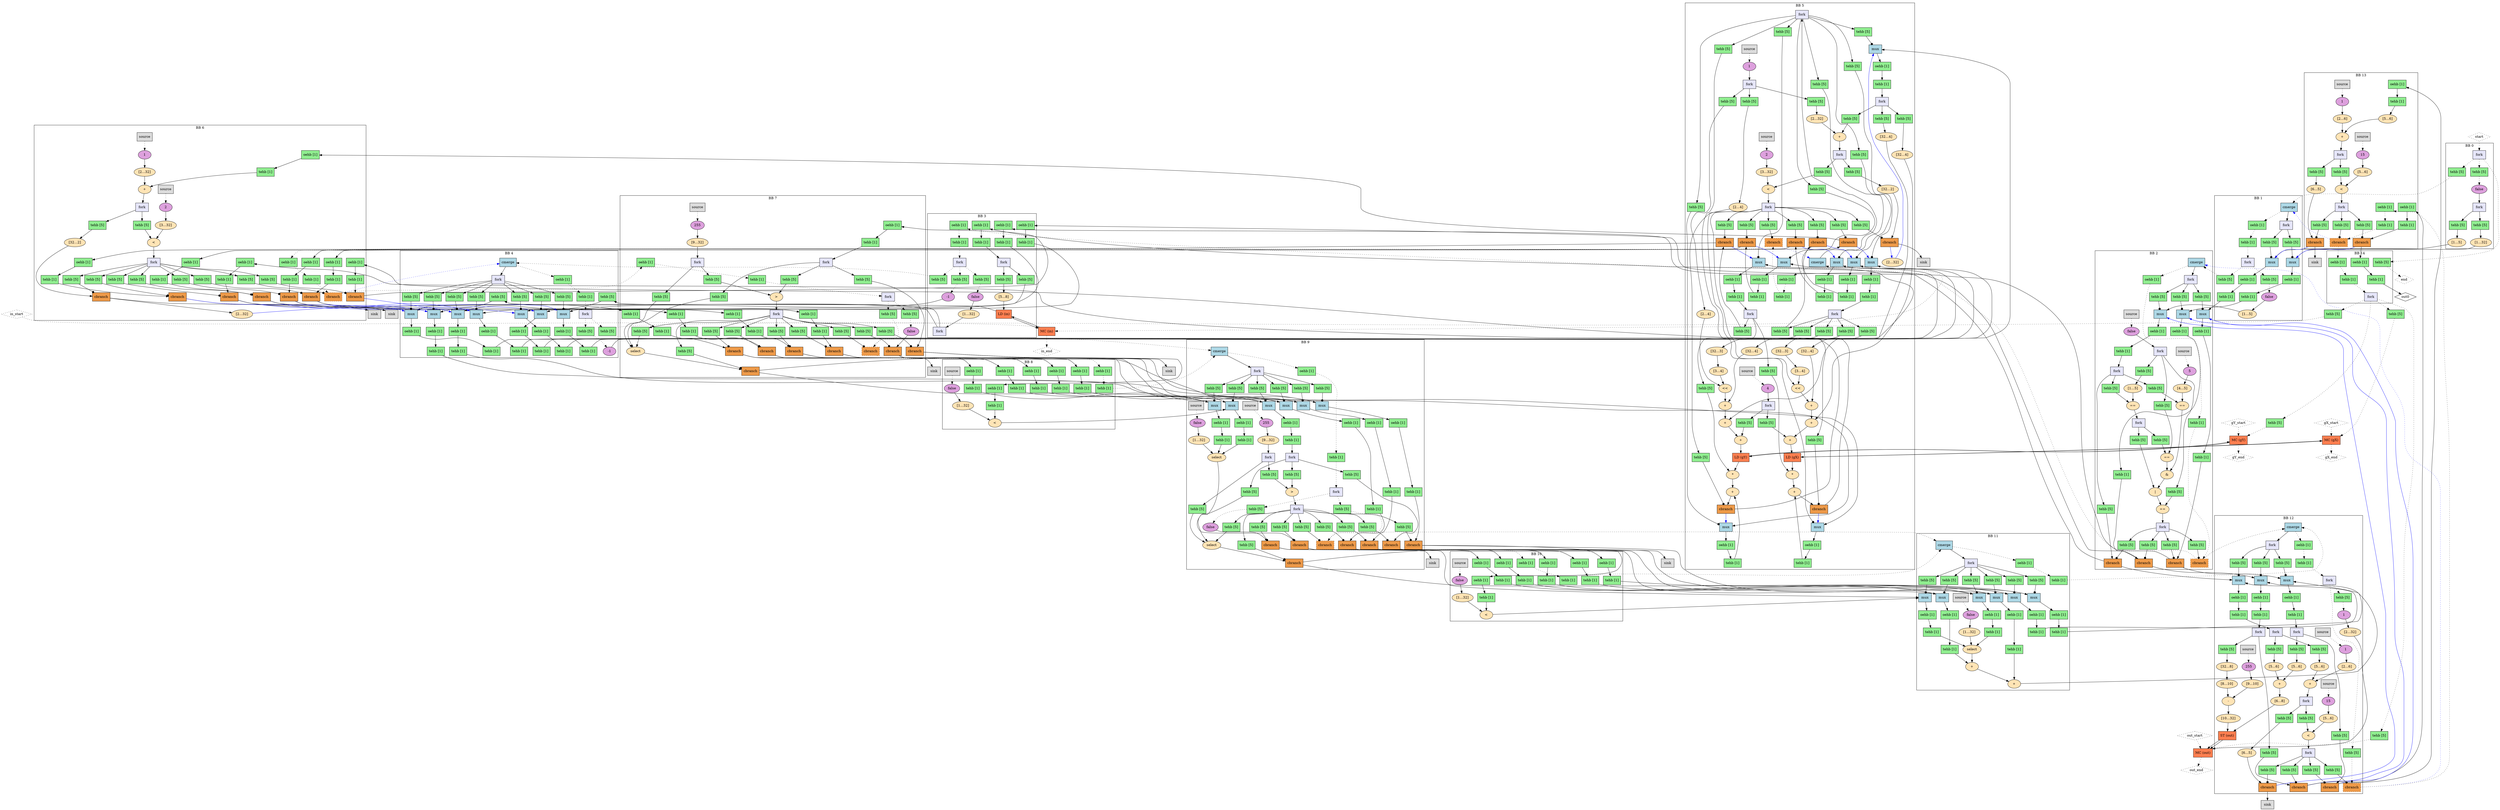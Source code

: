 Digraph G {
  splines=spline
  compound=true
  "in_start" ["style"="dotted", "shape"="diamond", "label"="in_start", "mlir_op"="handshake.func"]
  "gX_start" ["style"="dotted", "shape"="diamond", "label"="gX_start", "mlir_op"="handshake.func"]
  "gY_start" ["style"="dotted", "shape"="diamond", "label"="gY_start", "mlir_op"="handshake.func"]
  "out_start" ["style"="dotted", "shape"="diamond", "label"="out_start", "mlir_op"="handshake.func"]
  "start" ["style"="dotted", "shape"="diamond", "label"="start", "mlir_op"="handshake.func"]
  "out0" ["style"="solid", "shape"="diamond", "label"="out0", "mlir_op"="handshake.func"]
  "in_end" ["style"="dotted", "shape"="diamond", "label"="in_end", "mlir_op"="handshake.func"]
  "gX_end" ["style"="dotted", "shape"="diamond", "label"="gX_end", "mlir_op"="handshake.func"]
  "gY_end" ["style"="dotted", "shape"="diamond", "label"="gY_end", "mlir_op"="handshake.func"]
  "out_end" ["style"="dotted", "shape"="diamond", "label"="out_end", "mlir_op"="handshake.func"]
  "end" ["style"="dotted", "shape"="diamond", "label"="end", "mlir_op"="handshake.func"]
  "buffer312" ["style"="filled", "fillcolor"="lightgreen", "shape"="box", "label"="tehb [5]", "mlir_op"="handshake.buffer"]
  "mem_controller4" ["style"="filled", "fillcolor"="coral", "shape"="box", "label"="MC (out)", "mlir_op"="handshake.mem_controller"]
  "buffer311" ["style"="filled", "fillcolor"="lightgreen", "shape"="box", "label"="tehb [5]", "mlir_op"="handshake.buffer"]
  "mem_controller5" ["style"="filled", "fillcolor"="coral", "shape"="box", "label"="MC (gY)", "mlir_op"="handshake.mem_controller"]
  "buffer310" ["style"="filled", "fillcolor"="lightgreen", "shape"="box", "label"="tehb [5]", "mlir_op"="handshake.buffer"]
  "mem_controller6" ["style"="filled", "fillcolor"="coral", "shape"="box", "label"="MC (gX)", "mlir_op"="handshake.mem_controller"]
  "buffer309" ["style"="filled", "fillcolor"="lightgreen", "shape"="box", "label"="tehb [5]", "mlir_op"="handshake.buffer"]
  "mem_controller7" ["style"="filled", "fillcolor"="coral", "shape"="box", "label"="MC (in)", "mlir_op"="handshake.mem_controller"]
  "sink1" ["style"="filled", "fillcolor"="gainsboro", "shape"="box", "label"="sink", "mlir_op"="handshake.sink"]
  "sink3" ["style"="filled", "fillcolor"="gainsboro", "shape"="box", "label"="sink", "mlir_op"="handshake.sink"]
  "sink4" ["style"="filled", "fillcolor"="gainsboro", "shape"="box", "label"="sink", "mlir_op"="handshake.sink"]
  "sink6" ["style"="filled", "fillcolor"="gainsboro", "shape"="box", "label"="sink", "mlir_op"="handshake.sink"]
  "sink7" ["style"="filled", "fillcolor"="gainsboro", "shape"="box", "label"="sink", "mlir_op"="handshake.sink"]
  "sink9" ["style"="filled", "fillcolor"="gainsboro", "shape"="box", "label"="sink", "mlir_op"="handshake.sink"]
  "sink10" ["style"="filled", "fillcolor"="gainsboro", "shape"="box", "label"="sink", "mlir_op"="handshake.sink"]
  "sink12" ["style"="filled", "fillcolor"="gainsboro", "shape"="box", "label"="sink", "mlir_op"="handshake.sink"]
  "sink14" ["style"="filled", "fillcolor"="gainsboro", "shape"="box", "label"="sink", "mlir_op"="handshake.sink"]
  "in_start" -> "mem_controller7" ["dir"="both", "style"="dotted", "arrowhead"="normal", "from_idx"="4", "to"="memStart", "arrowtail"="none", "from"="in_start", "to_idx"="1"]
  "gX_start" -> "mem_controller6" ["dir"="both", "style"="dotted", "arrowhead"="normal", "from_idx"="5", "to"="memStart", "arrowtail"="none", "from"="gX_start", "to_idx"="1"]
  "gY_start" -> "mem_controller5" ["dir"="both", "style"="dotted", "arrowhead"="normal", "from_idx"="6", "to"="memStart", "arrowtail"="none", "from"="gY_start", "to_idx"="1"]
  "out_start" -> "mem_controller4" ["dir"="both", "style"="dotted", "arrowhead"="normal", "from_idx"="7", "to"="memStart", "arrowtail"="none", "from"="out_start", "to_idx"="1"]
  "start" -> "fork0" ["dir"="both", "style"="dotted", "arrowhead"="normal", "from_idx"="8", "to"="ins", "arrowtail"="none", "from"="start", "to_idx"="0"]
  "fork0" -> "buffer1" ["dir"="both", "style"="dotted", "arrowhead"="normal", "from_idx"="1", "to"="ins", "arrowtail"="none", "from"="outs_1", "to_idx"="0"]
  "buffer312" -> "mem_controller4" ["dir"="both", "style"="dotted", "arrowhead"="normal", "from_idx"="0", "to"="ctrlEnd", "arrowtail"="none", "from"="outs", "to_idx"="5"]
  "mem_controller4" -> "out_end" ["dir"="both", "style"="dotted", "arrowhead"="normal", "from_idx"="0", "to"="out_end", "arrowtail"="none", "from"="memEnd", "to_idx"="4"]
  "buffer311" -> "mem_controller5" ["dir"="both", "style"="dotted", "arrowhead"="normal", "from_idx"="0", "to"="ctrlEnd", "arrowtail"="none", "from"="outs", "to_idx"="3"]
  "mem_controller5" -> "load2" ["dir"="both", "style"="solid", "arrowhead"="normal", "from_idx"="0", "to"="dataFromMem", "arrowtail"="none", "from"="ldData_0", "to_idx"="1"]
  "mem_controller5" -> "gY_end" ["dir"="both", "style"="dotted", "arrowhead"="normal", "from_idx"="1", "to"="gY_end", "arrowtail"="none", "from"="memEnd", "to_idx"="3"]
  "buffer310" -> "mem_controller6" ["dir"="both", "style"="dotted", "arrowhead"="normal", "from_idx"="0", "to"="ctrlEnd", "arrowtail"="none", "from"="outs", "to_idx"="3"]
  "mem_controller6" -> "load1" ["dir"="both", "style"="solid", "arrowhead"="normal", "from_idx"="0", "to"="dataFromMem", "arrowtail"="none", "from"="ldData_0", "to_idx"="1"]
  "mem_controller6" -> "gX_end" ["dir"="both", "style"="dotted", "arrowhead"="normal", "from_idx"="1", "to"="gX_end", "arrowtail"="none", "from"="memEnd", "to_idx"="2"]
  "buffer309" -> "mem_controller7" ["dir"="both", "style"="dotted", "arrowhead"="normal", "from_idx"="0", "to"="ctrlEnd", "arrowtail"="none", "from"="outs", "to_idx"="3"]
  "mem_controller7" -> "load0" ["dir"="both", "style"="solid", "arrowhead"="normal", "from_idx"="0", "to"="dataFromMem", "arrowtail"="none", "from"="ldData_0", "to_idx"="1"]
  "mem_controller7" -> "in_end" ["dir"="both", "style"="dotted", "arrowhead"="normal", "from_idx"="1", "to"="in_end", "arrowtail"="none", "from"="memEnd", "to_idx"="1"]
  "extsi27" -> "mux0" ["dir"="both", "style"="solid", "arrowhead"="normal", "from_idx"="0", "to"="ins_0", "arrowtail"="none", "from"="outs", "to_idx"="1"]
  "extsi28" -> "mux1" ["dir"="both", "style"="solid", "arrowhead"="normal", "from_idx"="0", "to"="ins_0", "arrowtail"="none", "from"="outs", "to_idx"="1"]
  "buffer2" -> "control_merge0" ["dir"="both", "style"="dotted", "arrowhead"="normal", "from_idx"="0", "to"="ins_0", "arrowtail"="none", "from"="outs", "to_idx"="0"]
  "extsi25" -> "mux2" ["dir"="both", "style"="solid", "arrowhead"="normal", "from_idx"="0", "to"="ins_0", "arrowtail"="none", "from"="outs", "to_idx"="1"]
  "buffer8" -> "mux3" ["dir"="both", "style"="solid", "arrowhead"="normal", "from_idx"="0", "to"="ins_0", "arrowtail"="none", "from"="outs", "to_idx"="1"]
  "buffer6" -> "mux4" ["dir"="both", "style"="solid", "arrowhead"="normal", "from_idx"="0", "to"="ins_0", "arrowtail"="none", "from"="outs", "to_idx"="1"]
  "buffer14" -> "control_merge1" ["dir"="both", "style"="dotted", "arrowhead"="normal", "from_idx"="0", "to"="ins_0", "arrowtail"="none", "from"="outs", "to_idx"="0"]
  "cond_br7" -> "buffer38" ["dir"="both", "style"="solid", "arrowhead"="normal", "from_idx"="0", "to"="ins", "arrowtail"="none", "from"="trueOut", "to_idx"="0"]
  "cond_br7" -> "mux33" ["dir"="both", "style"="solid", "arrowhead"="normal", "from_idx"="1", "to"="ins_0", "arrowtail"="none", "from"="falseOut", "to_idx"="1"]
  "cond_br8" -> "buffer40" ["dir"="both", "style"="solid", "arrowhead"="normal", "from_idx"="0", "to"="ins", "arrowtail"="none", "from"="trueOut", "to_idx"="0"]
  "cond_br8" -> "mux34" ["dir"="both", "style"="solid", "arrowhead"="normal", "from_idx"="1", "to"="ins_0", "arrowtail"="none", "from"="falseOut", "to_idx"="1"]
  "cond_br9" -> "buffer44" ["dir"="both", "style"="solid", "arrowhead"="normal", "from_idx"="0", "to"="ins", "arrowtail"="none", "from"="trueOut", "to_idx"="0"]
  "cond_br9" -> "mux32" ["dir"="both", "style"="solid", "arrowhead"="normal", "from_idx"="1", "to"="ins_0", "arrowtail"="none", "from"="falseOut", "to_idx"="1"]
  "cond_br10" -> "buffer46" ["dir"="both", "style"="dotted", "arrowhead"="normal", "from_idx"="0", "to"="ins", "arrowtail"="none", "from"="trueOut", "to_idx"="0"]
  "cond_br10" -> "control_merge11" ["dir"="both", "style"="dotted", "arrowhead"="normal", "from_idx"="1", "to"="ins_0", "arrowtail"="none", "from"="falseOut", "to_idx"="0"]
  "constant13" -> "mux5" ["dir"="both", "style"="solid", "arrowhead"="normal", "from_idx"="0", "to"="ins_0", "arrowtail"="none", "from"="outs", "to_idx"="1"]
  "load0" -> "mem_controller7" ["dir"="both", "style"="solid", "arrowhead"="normal", "from_idx"="0", "to"="ldAddr_0", "arrowtail"="none", "from"="addrOut", "to_idx"="2"]
  "load0" -> "mux11" ["dir"="both", "style"="solid", "arrowhead"="normal", "from_idx"="1", "to"="ins_0", "arrowtail"="none", "from"="dataOut", "to_idx"="1"]
  "fork11" -> "buffer51" ["dir"="both", "style"="solid", "arrowhead"="normal", "from_idx"="0", "to"="ins", "arrowtail"="none", "from"="outs_0", "to_idx"="0"]
  "fork11" -> "buffer52" ["dir"="both", "style"="solid", "arrowhead"="normal", "from_idx"="1", "to"="ins", "arrowtail"="none", "from"="outs_1", "to_idx"="0"]
  "buffer39" -> "mux8" ["dir"="both", "style"="solid", "arrowhead"="normal", "from_idx"="0", "to"="ins_0", "arrowtail"="none", "from"="outs", "to_idx"="1"]
  "buffer43" -> "mux9" ["dir"="both", "style"="solid", "arrowhead"="normal", "from_idx"="0", "to"="ins_0", "arrowtail"="none", "from"="outs", "to_idx"="1"]
  "buffer45" -> "mux10" ["dir"="both", "style"="solid", "arrowhead"="normal", "from_idx"="0", "to"="ins_0", "arrowtail"="none", "from"="outs", "to_idx"="1"]
  "buffer49" -> "control_merge3" ["dir"="both", "style"="dotted", "arrowhead"="normal", "from_idx"="0", "to"="ins_0", "arrowtail"="none", "from"="outs", "to_idx"="0"]
  "constant15" -> "mux12" ["dir"="both", "style"="solid", "arrowhead"="normal", "from_idx"="0", "to"="ins_0", "arrowtail"="none", "from"="outs", "to_idx"="1"]
  "buffer56" -> "mux13" ["dir"="both", "style"="solid", "arrowhead"="normal", "from_idx"="0", "to"="ins_0", "arrowtail"="none", "from"="outs", "to_idx"="1"]
  "buffer58" -> "mux14" ["dir"="both", "style"="solid", "arrowhead"="normal", "from_idx"="0", "to"="ins_0", "arrowtail"="none", "from"="outs", "to_idx"="1"]
  "buffer60" -> "mux15" ["dir"="both", "style"="solid", "arrowhead"="normal", "from_idx"="0", "to"="ins_0", "arrowtail"="none", "from"="outs", "to_idx"="1"]
  "buffer62" -> "mux16" ["dir"="both", "style"="solid", "arrowhead"="normal", "from_idx"="0", "to"="ins_0", "arrowtail"="none", "from"="outs", "to_idx"="1"]
  "buffer64" -> "mux17" ["dir"="both", "style"="solid", "arrowhead"="normal", "from_idx"="0", "to"="ins_0", "arrowtail"="none", "from"="outs", "to_idx"="1"]
  "buffer66" -> "mux18" ["dir"="both", "style"="solid", "arrowhead"="normal", "from_idx"="0", "to"="ins_0", "arrowtail"="none", "from"="outs", "to_idx"="1"]
  "buffer54" -> "mux19" ["dir"="both", "style"="solid", "arrowhead"="normal", "from_idx"="0", "to"="ins_0", "arrowtail"="none", "from"="outs", "to_idx"="1"]
  "buffer76" -> "control_merge4" ["dir"="both", "style"="dotted", "arrowhead"="normal", "from_idx"="0", "to"="ins_0", "arrowtail"="none", "from"="outs", "to_idx"="0"]
  "load1" -> "mem_controller6" ["dir"="both", "style"="solid", "arrowhead"="normal", "from_idx"="0", "to"="ldAddr_0", "arrowtail"="none", "from"="addrOut", "to_idx"="2"]
  "load2" -> "mem_controller5" ["dir"="both", "style"="solid", "arrowhead"="normal", "from_idx"="0", "to"="ldAddr_0", "arrowtail"="none", "from"="addrOut", "to_idx"="2"]
  "cond_br11" -> "sink1" ["dir"="both", "style"="solid", "arrowhead"="normal", "from_idx"="1", "to"="ins", "arrowtail"="none", "from"="falseOut", "to_idx"="0"]
  "cond_br12" -> "buffer143" ["dir"="both", "style"="solid", "arrowhead"="normal", "from_idx"="1", "to"="ins", "arrowtail"="none", "from"="falseOut", "to_idx"="0"]
  "cond_br13" -> "buffer141" ["dir"="both", "style"="solid", "arrowhead"="normal", "from_idx"="1", "to"="ins", "arrowtail"="none", "from"="falseOut", "to_idx"="0"]
  "cond_br14" -> "buffer131" ["dir"="both", "style"="solid", "arrowhead"="normal", "from_idx"="1", "to"="ins", "arrowtail"="none", "from"="falseOut", "to_idx"="0"]
  "cond_br15" -> "buffer133" ["dir"="both", "style"="solid", "arrowhead"="normal", "from_idx"="1", "to"="ins", "arrowtail"="none", "from"="falseOut", "to_idx"="0"]
  "cond_br16" -> "buffer135" ["dir"="both", "style"="solid", "arrowhead"="normal", "from_idx"="1", "to"="ins", "arrowtail"="none", "from"="falseOut", "to_idx"="0"]
  "cond_br17" -> "buffer137" ["dir"="both", "style"="solid", "arrowhead"="normal", "from_idx"="1", "to"="ins", "arrowtail"="none", "from"="falseOut", "to_idx"="0"]
  "cond_br18" -> "buffer139" ["dir"="both", "style"="solid", "arrowhead"="normal", "from_idx"="1", "to"="ins", "arrowtail"="none", "from"="falseOut", "to_idx"="0"]
  "cond_br19" -> "buffer145" ["dir"="both", "style"="dotted", "arrowhead"="normal", "from_idx"="1", "to"="ins", "arrowtail"="none", "from"="falseOut", "to_idx"="0"]
  "cond_br20" -> "sink3" ["dir"="both", "style"="solid", "arrowhead"="normal", "from_idx"="1", "to"="ins", "arrowtail"="none", "from"="falseOut", "to_idx"="0"]
  "extsi35" -> "mux5" ["dir"="both", "style"="solid", "arrowhead"="normal", "from_idx"="0", "color"="blue", "to"="ins_1", "arrowtail"="none", "from"="outs", "to_idx"="2"]
  "cond_br21" -> "mux6" ["dir"="both", "style"="solid", "arrowhead"="normal", "from_idx"="0", "color"="blue", "to"="ins_1", "arrowtail"="none", "from"="trueOut", "to_idx"="2"]
  "cond_br21" -> "buffer168" ["dir"="both", "style"="solid", "arrowhead"="normal", "from_idx"="1", "to"="ins", "arrowtail"="none", "from"="falseOut", "to_idx"="0"]
  "cond_br22" -> "mux7" ["dir"="both", "style"="solid", "arrowhead"="normal", "from_idx"="0", "color"="blue", "to"="ins_1", "arrowtail"="none", "from"="trueOut", "to_idx"="2"]
  "cond_br22" -> "buffer163" ["dir"="both", "style"="solid", "arrowhead"="normal", "from_idx"="1", "to"="ins", "arrowtail"="none", "from"="falseOut", "to_idx"="0"]
  "cond_br23" -> "mux8" ["dir"="both", "style"="solid", "arrowhead"="normal", "from_idx"="0", "color"="blue", "to"="ins_1", "arrowtail"="none", "from"="trueOut", "to_idx"="2"]
  "cond_br23" -> "buffer157" ["dir"="both", "style"="solid", "arrowhead"="normal", "from_idx"="1", "to"="ins", "arrowtail"="none", "from"="falseOut", "to_idx"="0"]
  "cond_br24" -> "mux9" ["dir"="both", "style"="solid", "arrowhead"="normal", "from_idx"="0", "color"="blue", "to"="ins_1", "arrowtail"="none", "from"="trueOut", "to_idx"="2"]
  "cond_br24" -> "buffer159" ["dir"="both", "style"="solid", "arrowhead"="normal", "from_idx"="1", "to"="ins", "arrowtail"="none", "from"="falseOut", "to_idx"="0"]
  "cond_br25" -> "mux10" ["dir"="both", "style"="solid", "arrowhead"="normal", "from_idx"="0", "color"="blue", "to"="ins_1", "arrowtail"="none", "from"="trueOut", "to_idx"="2"]
  "cond_br25" -> "buffer161" ["dir"="both", "style"="solid", "arrowhead"="normal", "from_idx"="1", "to"="ins", "arrowtail"="none", "from"="falseOut", "to_idx"="0"]
  "cond_br26" -> "mux11" ["dir"="both", "style"="solid", "arrowhead"="normal", "from_idx"="0", "color"="blue", "to"="ins_1", "arrowtail"="none", "from"="trueOut", "to_idx"="2"]
  "cond_br26" -> "sink4" ["dir"="both", "style"="solid", "arrowhead"="normal", "from_idx"="1", "to"="ins", "arrowtail"="none", "from"="falseOut", "to_idx"="0"]
  "cond_br27" -> "control_merge3" ["dir"="both", "style"="dotted", "arrowhead"="normal", "from_idx"="0", "color"="blue", "to"="ins_1", "arrowtail"="none", "from"="trueOut", "to_idx"="1"]
  "cond_br27" -> "buffer170" ["dir"="both", "style"="dotted", "arrowhead"="normal", "from_idx"="1", "to"="ins", "arrowtail"="none", "from"="falseOut", "to_idx"="0"]
  "cond_br28" -> "mux20" ["dir"="both", "style"="solid", "arrowhead"="normal", "from_idx"="0", "to"="ins_0", "arrowtail"="none", "from"="trueOut", "to_idx"="1"]
  "cond_br28" -> "sink6" ["dir"="both", "style"="solid", "arrowhead"="normal", "from_idx"="1", "to"="ins", "arrowtail"="none", "from"="falseOut", "to_idx"="0"]
  "cond_br29" -> "mux21" ["dir"="both", "style"="solid", "arrowhead"="normal", "from_idx"="0", "to"="ins_0", "arrowtail"="none", "from"="trueOut", "to_idx"="1"]
  "cond_br29" -> "buffer185" ["dir"="both", "style"="solid", "arrowhead"="normal", "from_idx"="1", "to"="ins", "arrowtail"="none", "from"="falseOut", "to_idx"="0"]
  "cond_br30" -> "mux22" ["dir"="both", "style"="solid", "arrowhead"="normal", "from_idx"="0", "to"="ins_0", "arrowtail"="none", "from"="trueOut", "to_idx"="1"]
  "cond_br30" -> "buffer187" ["dir"="both", "style"="solid", "arrowhead"="normal", "from_idx"="1", "to"="ins", "arrowtail"="none", "from"="falseOut", "to_idx"="0"]
  "cond_br31" -> "mux23" ["dir"="both", "style"="solid", "arrowhead"="normal", "from_idx"="0", "to"="ins_0", "arrowtail"="none", "from"="trueOut", "to_idx"="1"]
  "cond_br31" -> "buffer189" ["dir"="both", "style"="solid", "arrowhead"="normal", "from_idx"="1", "to"="ins", "arrowtail"="none", "from"="falseOut", "to_idx"="0"]
  "cond_br32" -> "mux24" ["dir"="both", "style"="solid", "arrowhead"="normal", "from_idx"="0", "to"="ins_0", "arrowtail"="none", "from"="trueOut", "to_idx"="1"]
  "cond_br32" -> "buffer193" ["dir"="both", "style"="solid", "arrowhead"="normal", "from_idx"="1", "to"="ins", "arrowtail"="none", "from"="falseOut", "to_idx"="0"]
  "cond_br33" -> "mux25" ["dir"="both", "style"="solid", "arrowhead"="normal", "from_idx"="0", "to"="ins_0", "arrowtail"="none", "from"="trueOut", "to_idx"="1"]
  "cond_br33" -> "buffer195" ["dir"="both", "style"="solid", "arrowhead"="normal", "from_idx"="1", "to"="ins", "arrowtail"="none", "from"="falseOut", "to_idx"="0"]
  "cond_br34" -> "control_merge8" ["dir"="both", "style"="dotted", "arrowhead"="normal", "from_idx"="0", "to"="ins_0", "arrowtail"="none", "from"="trueOut", "to_idx"="0"]
  "cond_br34" -> "buffer197" ["dir"="both", "style"="dotted", "arrowhead"="normal", "from_idx"="1", "to"="ins", "arrowtail"="none", "from"="falseOut", "to_idx"="0"]
  "cond_br35" -> "sink7" ["dir"="both", "style"="solid", "arrowhead"="normal", "from_idx"="0", "to"="ins", "arrowtail"="none", "from"="trueOut", "to_idx"="0"]
  "cond_br35" -> "buffer191" ["dir"="both", "style"="solid", "arrowhead"="normal", "from_idx"="1", "to"="ins", "arrowtail"="none", "from"="falseOut", "to_idx"="0"]
  "cmpi5" -> "mux20" ["dir"="both", "style"="solid", "arrowhead"="normal", "from_idx"="0", "to"="ins_1", "arrowtail"="none", "from"="result", "to_idx"="2"]
  "buffer186" -> "mux21" ["dir"="both", "style"="solid", "arrowhead"="normal", "from_idx"="0", "to"="ins_1", "arrowtail"="none", "from"="outs", "to_idx"="2"]
  "buffer188" -> "mux22" ["dir"="both", "style"="solid", "arrowhead"="normal", "from_idx"="0", "to"="ins_1", "arrowtail"="none", "from"="outs", "to_idx"="2"]
  "buffer190" -> "mux23" ["dir"="both", "style"="solid", "arrowhead"="normal", "from_idx"="0", "to"="ins_1", "arrowtail"="none", "from"="outs", "to_idx"="2"]
  "buffer194" -> "mux24" ["dir"="both", "style"="solid", "arrowhead"="normal", "from_idx"="0", "to"="ins_1", "arrowtail"="none", "from"="outs", "to_idx"="2"]
  "buffer196" -> "mux25" ["dir"="both", "style"="solid", "arrowhead"="normal", "from_idx"="0", "to"="ins_1", "arrowtail"="none", "from"="outs", "to_idx"="2"]
  "buffer198" -> "control_merge8" ["dir"="both", "style"="dotted", "arrowhead"="normal", "from_idx"="0", "to"="ins_1", "arrowtail"="none", "from"="outs", "to_idx"="1"]
  "cond_br36" -> "mux26" ["dir"="both", "style"="solid", "arrowhead"="normal", "from_idx"="0", "to"="ins_0", "arrowtail"="none", "from"="trueOut", "to_idx"="1"]
  "cond_br36" -> "sink9" ["dir"="both", "style"="solid", "arrowhead"="normal", "from_idx"="1", "to"="ins", "arrowtail"="none", "from"="falseOut", "to_idx"="0"]
  "cond_br37" -> "mux27" ["dir"="both", "style"="solid", "arrowhead"="normal", "from_idx"="0", "to"="ins_0", "arrowtail"="none", "from"="trueOut", "to_idx"="1"]
  "cond_br37" -> "buffer235" ["dir"="both", "style"="solid", "arrowhead"="normal", "from_idx"="1", "to"="ins", "arrowtail"="none", "from"="falseOut", "to_idx"="0"]
  "cond_br38" -> "mux28" ["dir"="both", "style"="solid", "arrowhead"="normal", "from_idx"="0", "to"="ins_0", "arrowtail"="none", "from"="trueOut", "to_idx"="1"]
  "cond_br38" -> "buffer237" ["dir"="both", "style"="solid", "arrowhead"="normal", "from_idx"="1", "to"="ins", "arrowtail"="none", "from"="falseOut", "to_idx"="0"]
  "cond_br39" -> "mux29" ["dir"="both", "style"="solid", "arrowhead"="normal", "from_idx"="0", "to"="ins_0", "arrowtail"="none", "from"="trueOut", "to_idx"="1"]
  "cond_br39" -> "buffer239" ["dir"="both", "style"="solid", "arrowhead"="normal", "from_idx"="1", "to"="ins", "arrowtail"="none", "from"="falseOut", "to_idx"="0"]
  "cond_br40" -> "mux30" ["dir"="both", "style"="solid", "arrowhead"="normal", "from_idx"="0", "to"="ins_0", "arrowtail"="none", "from"="trueOut", "to_idx"="1"]
  "cond_br40" -> "buffer243" ["dir"="both", "style"="solid", "arrowhead"="normal", "from_idx"="1", "to"="ins", "arrowtail"="none", "from"="falseOut", "to_idx"="0"]
  "cond_br41" -> "mux31" ["dir"="both", "style"="solid", "arrowhead"="normal", "from_idx"="0", "to"="ins_0", "arrowtail"="none", "from"="trueOut", "to_idx"="1"]
  "cond_br41" -> "buffer245" ["dir"="both", "style"="solid", "arrowhead"="normal", "from_idx"="1", "to"="ins", "arrowtail"="none", "from"="falseOut", "to_idx"="0"]
  "cond_br42" -> "control_merge10" ["dir"="both", "style"="dotted", "arrowhead"="normal", "from_idx"="0", "to"="ins_0", "arrowtail"="none", "from"="trueOut", "to_idx"="0"]
  "cond_br42" -> "buffer247" ["dir"="both", "style"="dotted", "arrowhead"="normal", "from_idx"="1", "to"="ins", "arrowtail"="none", "from"="falseOut", "to_idx"="0"]
  "cond_br43" -> "sink10" ["dir"="both", "style"="solid", "arrowhead"="normal", "from_idx"="0", "to"="ins", "arrowtail"="none", "from"="trueOut", "to_idx"="0"]
  "cond_br43" -> "buffer241" ["dir"="both", "style"="solid", "arrowhead"="normal", "from_idx"="1", "to"="ins", "arrowtail"="none", "from"="falseOut", "to_idx"="0"]
  "cmpi7" -> "mux26" ["dir"="both", "style"="solid", "arrowhead"="normal", "from_idx"="0", "to"="ins_1", "arrowtail"="none", "from"="result", "to_idx"="2"]
  "buffer236" -> "mux27" ["dir"="both", "style"="solid", "arrowhead"="normal", "from_idx"="0", "to"="ins_1", "arrowtail"="none", "from"="outs", "to_idx"="2"]
  "buffer238" -> "mux28" ["dir"="both", "style"="solid", "arrowhead"="normal", "from_idx"="0", "to"="ins_1", "arrowtail"="none", "from"="outs", "to_idx"="2"]
  "buffer240" -> "mux29" ["dir"="both", "style"="solid", "arrowhead"="normal", "from_idx"="0", "to"="ins_1", "arrowtail"="none", "from"="outs", "to_idx"="2"]
  "buffer244" -> "mux30" ["dir"="both", "style"="solid", "arrowhead"="normal", "from_idx"="0", "to"="ins_1", "arrowtail"="none", "from"="outs", "to_idx"="2"]
  "buffer246" -> "mux31" ["dir"="both", "style"="solid", "arrowhead"="normal", "from_idx"="0", "to"="ins_1", "arrowtail"="none", "from"="outs", "to_idx"="2"]
  "buffer248" -> "control_merge10" ["dir"="both", "style"="dotted", "arrowhead"="normal", "from_idx"="0", "to"="ins_1", "arrowtail"="none", "from"="outs", "to_idx"="1"]
  "addi3" -> "mux32" ["dir"="both", "style"="solid", "arrowhead"="normal", "from_idx"="0", "to"="ins_1", "arrowtail"="none", "from"="result", "to_idx"="2"]
  "buffer252" -> "mux33" ["dir"="both", "style"="solid", "arrowhead"="normal", "from_idx"="0", "to"="ins_1", "arrowtail"="none", "from"="outs", "to_idx"="2"]
  "buffer254" -> "mux34" ["dir"="both", "style"="solid", "arrowhead"="normal", "from_idx"="0", "to"="ins_1", "arrowtail"="none", "from"="outs", "to_idx"="2"]
  "buffer262" -> "control_merge11" ["dir"="both", "style"="dotted", "arrowhead"="normal", "from_idx"="0", "to"="ins_1", "arrowtail"="none", "from"="outs", "to_idx"="1"]
  "extsi18" -> "mem_controller4" ["dir"="both", "style"="solid", "arrowhead"="normal", "from_idx"="0", "to"="ctrl_0", "arrowtail"="none", "from"="outs", "to_idx"="2"]
  "store0" -> "mem_controller4" ["dir"="both", "style"="solid", "arrowhead"="normal", "from_idx"="0", "to"="stAddr_0", "arrowtail"="none", "from"="addrOut", "to_idx"="3"]
  "store0" -> "mem_controller4" ["dir"="both", "style"="solid", "arrowhead"="normal", "from_idx"="1", "to"="stData_0", "arrowtail"="none", "from"="dataToMem", "to_idx"="4"]
  "cond_br44" -> "mux2" ["dir"="both", "style"="solid", "arrowhead"="normal", "from_idx"="0", "color"="blue", "to"="ins_1", "arrowtail"="none", "from"="trueOut", "to_idx"="2"]
  "cond_br44" -> "sink12" ["dir"="both", "style"="solid", "arrowhead"="normal", "from_idx"="1", "to"="ins", "arrowtail"="none", "from"="falseOut", "to_idx"="0"]
  "cond_br45" -> "mux3" ["dir"="both", "style"="solid", "arrowhead"="normal", "from_idx"="0", "color"="blue", "to"="ins_1", "arrowtail"="none", "from"="trueOut", "to_idx"="2"]
  "cond_br45" -> "buffer296" ["dir"="both", "style"="solid", "arrowhead"="normal", "from_idx"="1", "to"="ins", "arrowtail"="none", "from"="falseOut", "to_idx"="0"]
  "cond_br46" -> "mux4" ["dir"="both", "style"="solid", "arrowhead"="normal", "from_idx"="0", "color"="blue", "to"="ins_1", "arrowtail"="none", "from"="trueOut", "to_idx"="2"]
  "cond_br46" -> "buffer294" ["dir"="both", "style"="solid", "arrowhead"="normal", "from_idx"="1", "to"="ins", "arrowtail"="none", "from"="falseOut", "to_idx"="0"]
  "cond_br47" -> "control_merge1" ["dir"="both", "style"="dotted", "arrowhead"="normal", "from_idx"="0", "color"="blue", "to"="ins_1", "arrowtail"="none", "from"="trueOut", "to_idx"="1"]
  "cond_br47" -> "buffer298" ["dir"="both", "style"="dotted", "arrowhead"="normal", "from_idx"="1", "to"="ins", "arrowtail"="none", "from"="falseOut", "to_idx"="0"]
  "cond_br48" -> "mux0" ["dir"="both", "style"="solid", "arrowhead"="normal", "from_idx"="0", "color"="blue", "to"="ins_1", "arrowtail"="none", "from"="trueOut", "to_idx"="2"]
  "cond_br48" -> "sink14" ["dir"="both", "style"="solid", "arrowhead"="normal", "from_idx"="1", "to"="ins", "arrowtail"="none", "from"="falseOut", "to_idx"="0"]
  "cond_br49" -> "mux1" ["dir"="both", "style"="solid", "arrowhead"="normal", "from_idx"="0", "color"="blue", "to"="ins_1", "arrowtail"="none", "from"="trueOut", "to_idx"="2"]
  "cond_br49" -> "buffer305" ["dir"="both", "style"="solid", "arrowhead"="normal", "from_idx"="1", "to"="ins", "arrowtail"="none", "from"="falseOut", "to_idx"="0"]
  "cond_br50" -> "control_merge0" ["dir"="both", "style"="dotted", "arrowhead"="normal", "from_idx"="0", "color"="blue", "to"="ins_1", "arrowtail"="none", "from"="trueOut", "to_idx"="1"]
  "cond_br50" -> "buffer307" ["dir"="both", "style"="dotted", "arrowhead"="normal", "from_idx"="1", "to"="ins", "arrowtail"="none", "from"="falseOut", "to_idx"="0"]
  "fork43" -> "buffer309" ["dir"="both", "style"="dotted", "arrowhead"="normal", "from_idx"="0", "to"="ins", "arrowtail"="none", "from"="outs_0", "to_idx"="0"]
  "fork43" -> "buffer310" ["dir"="both", "style"="dotted", "arrowhead"="normal", "from_idx"="1", "to"="ins", "arrowtail"="none", "from"="outs_1", "to_idx"="0"]
  "fork43" -> "buffer311" ["dir"="both", "style"="dotted", "arrowhead"="normal", "from_idx"="2", "to"="ins", "arrowtail"="none", "from"="outs_2", "to_idx"="0"]
  "fork43" -> "buffer312" ["dir"="both", "style"="dotted", "arrowhead"="normal", "from_idx"="3", "to"="ins", "arrowtail"="none", "from"="outs_3", "to_idx"="0"]
  "buffer1" -> "end" ["dir"="both", "style"="dotted", "arrowhead"="normal", "from_idx"="0", "to"="end", "arrowtail"="none", "from"="outs", "to_idx"="5"]
  "buffer306" -> "out0" ["dir"="both", "style"="solid", "arrowhead"="normal", "from_idx"="0", "to"="out0", "arrowtail"="none", "from"="outs", "to_idx"="0"]
  subgraph cluster0 {
    graph ["label"="BB 0"]
    "fork0" ["style"="filled", "fillcolor"="lavender", "shape"="box", "label"="fork", "mlir_op"="handshake.fork"]
    "buffer0" ["style"="filled", "fillcolor"="lightgreen", "shape"="box", "label"="tehb [5]", "mlir_op"="handshake.buffer"]
    "constant3" ["style"="filled", "fillcolor"="plum", "shape"="oval", "label"="false", "mlir_op"="handshake.constant"]
    "fork1" ["style"="filled", "fillcolor"="lavender", "shape"="box", "label"="fork", "mlir_op"="handshake.fork"]
    "buffer3" ["style"="filled", "fillcolor"="lightgreen", "shape"="box", "label"="tehb [5]", "mlir_op"="handshake.buffer"]
    "extsi27" ["style"="filled", "fillcolor"="moccasin", "shape"="oval", "label"="[1...5]", "mlir_op"="handshake.extsi"]
    "buffer4" ["style"="filled", "fillcolor"="lightgreen", "shape"="box", "label"="tehb [5]", "mlir_op"="handshake.buffer"]
    "extsi28" ["style"="filled", "fillcolor"="moccasin", "shape"="oval", "label"="[1...32]", "mlir_op"="handshake.extsi"]
    "buffer2" ["style"="filled", "fillcolor"="lightgreen", "shape"="box", "label"="tehb [5]", "mlir_op"="handshake.buffer"]
    "fork0" -> "buffer0" ["dir"="both", "style"="dotted", "arrowhead"="normal", "from_idx"="0", "to"="ins", "arrowtail"="none", "from"="outs_0", "to_idx"="0"]
    "fork0" -> "buffer2" ["dir"="both", "style"="dotted", "arrowhead"="normal", "from_idx"="2", "to"="ins", "arrowtail"="none", "from"="outs_2", "to_idx"="0"]
    "buffer0" -> "constant3" ["dir"="both", "style"="dotted", "arrowhead"="normal", "from_idx"="0", "to"="ctrl", "arrowtail"="none", "from"="outs", "to_idx"="0"]
    "constant3" -> "fork1" ["dir"="both", "style"="solid", "arrowhead"="normal", "from_idx"="0", "to"="ins", "arrowtail"="none", "from"="outs", "to_idx"="0"]
    "fork1" -> "buffer3" ["dir"="both", "style"="solid", "arrowhead"="normal", "from_idx"="0", "to"="ins", "arrowtail"="none", "from"="outs_0", "to_idx"="0"]
    "fork1" -> "buffer4" ["dir"="both", "style"="solid", "arrowhead"="normal", "from_idx"="1", "to"="ins", "arrowtail"="none", "from"="outs_1", "to_idx"="0"]
    "buffer3" -> "extsi27" ["dir"="both", "style"="solid", "arrowhead"="normal", "from_idx"="0", "to"="ins", "arrowtail"="none", "from"="outs", "to_idx"="0"]
    "buffer4" -> "extsi28" ["dir"="both", "style"="solid", "arrowhead"="normal", "from_idx"="0", "to"="ins", "arrowtail"="none", "from"="outs", "to_idx"="0"]
  }
  subgraph cluster1 {
    graph ["label"="BB 1"]
    "buffer11" ["style"="filled", "fillcolor"="lightgreen", "shape"="box", "label"="tehb [5]", "mlir_op"="handshake.buffer"]
    "mux0" ["style"="filled", "fillcolor"="lightblue", "shape"="box", "label"="mux", "mlir_op"="handshake.mux"]
    "buffer12" ["style"="filled", "fillcolor"="lightgreen", "shape"="box", "label"="tehb [5]", "mlir_op"="handshake.buffer"]
    "mux1" ["style"="filled", "fillcolor"="lightblue", "shape"="box", "label"="mux", "mlir_op"="handshake.mux"]
    "control_merge0" ["style"="filled", "fillcolor"="lightblue", "shape"="box", "label"="cmerge", "mlir_op"="handshake.control_merge"]
    "fork2" ["style"="filled", "fillcolor"="lavender", "shape"="box", "label"="fork", "mlir_op"="handshake.fork"]
    "buffer9" ["style"="filled", "fillcolor"="lightgreen", "shape"="box", "label"="oehb [1]", "mlir_op"="handshake.buffer"]
    "buffer10" ["style"="filled", "fillcolor"="lightgreen", "shape"="box", "label"="tehb [1]", "mlir_op"="handshake.buffer"]
    "fork3" ["style"="filled", "fillcolor"="lavender", "shape"="box", "label"="fork", "mlir_op"="handshake.fork"]
    "buffer13" ["style"="filled", "fillcolor"="lightgreen", "shape"="box", "label"="tehb [5]", "mlir_op"="handshake.buffer"]
    "constant5" ["style"="filled", "fillcolor"="plum", "shape"="oval", "label"="false", "mlir_op"="handshake.constant"]
    "extsi25" ["style"="filled", "fillcolor"="moccasin", "shape"="oval", "label"="[1...5]", "mlir_op"="handshake.extsi"]
    "buffer7" ["style"="filled", "fillcolor"="lightgreen", "shape"="box", "label"="oehb [1]", "mlir_op"="handshake.buffer"]
    "buffer8" ["style"="filled", "fillcolor"="lightgreen", "shape"="box", "label"="tehb [1]", "mlir_op"="handshake.buffer"]
    "buffer5" ["style"="filled", "fillcolor"="lightgreen", "shape"="box", "label"="oehb [1]", "mlir_op"="handshake.buffer"]
    "buffer6" ["style"="filled", "fillcolor"="lightgreen", "shape"="box", "label"="tehb [1]", "mlir_op"="handshake.buffer"]
    "buffer14" ["style"="filled", "fillcolor"="lightgreen", "shape"="box", "label"="tehb [5]", "mlir_op"="handshake.buffer"]
    "buffer11" -> "mux0" ["dir"="both", "style"="solid", "arrowhead"="dot", "from_idx"="0", "to"="index", "arrowtail"="none", "from"="outs", "to_idx"="0"]
    "mux0" -> "buffer5" ["dir"="both", "style"="solid", "arrowhead"="normal", "from_idx"="0", "to"="ins", "arrowtail"="none", "from"="outs", "to_idx"="0"]
    "buffer12" -> "mux1" ["dir"="both", "style"="solid", "arrowhead"="dot", "from_idx"="0", "to"="index", "arrowtail"="none", "from"="outs", "to_idx"="0"]
    "mux1" -> "buffer7" ["dir"="both", "style"="solid", "arrowhead"="normal", "from_idx"="0", "to"="ins", "arrowtail"="none", "from"="outs", "to_idx"="0"]
    "control_merge0" -> "buffer9" ["dir"="both", "style"="dotted", "arrowhead"="normal", "from_idx"="0", "to"="ins", "arrowtail"="none", "from"="outs", "to_idx"="0"]
    "control_merge0" -> "fork2" ["dir"="both", "style"="solid", "arrowhead"="normal", "from_idx"="1", "to"="ins", "arrowtail"="none", "from"="index", "to_idx"="0"]
    "fork2" -> "buffer11" ["dir"="both", "style"="solid", "arrowhead"="normal", "from_idx"="0", "to"="ins", "arrowtail"="none", "from"="outs_0", "to_idx"="0"]
    "fork2" -> "buffer12" ["dir"="both", "style"="solid", "arrowhead"="normal", "from_idx"="1", "to"="ins", "arrowtail"="none", "from"="outs_1", "to_idx"="0"]
    "buffer9" -> "buffer10" ["dir"="both", "style"="dotted", "arrowhead"="normal", "from_idx"="0", "to"="ins", "arrowtail"="none", "from"="outs", "to_idx"="0"]
    "buffer10" -> "fork3" ["dir"="both", "style"="dotted", "arrowhead"="normal", "from_idx"="0", "to"="ins", "arrowtail"="none", "from"="outs", "to_idx"="0"]
    "fork3" -> "buffer13" ["dir"="both", "style"="dotted", "arrowhead"="normal", "from_idx"="0", "to"="ins", "arrowtail"="none", "from"="outs_0", "to_idx"="0"]
    "fork3" -> "buffer14" ["dir"="both", "style"="dotted", "arrowhead"="normal", "from_idx"="1", "to"="ins", "arrowtail"="none", "from"="outs_1", "to_idx"="0"]
    "buffer13" -> "constant5" ["dir"="both", "style"="dotted", "arrowhead"="normal", "from_idx"="0", "to"="ctrl", "arrowtail"="none", "from"="outs", "to_idx"="0"]
    "constant5" -> "extsi25" ["dir"="both", "style"="solid", "arrowhead"="normal", "from_idx"="0", "to"="ins", "arrowtail"="none", "from"="outs", "to_idx"="0"]
    "buffer7" -> "buffer8" ["dir"="both", "style"="solid", "arrowhead"="normal", "from_idx"="0", "to"="ins", "arrowtail"="none", "from"="outs", "to_idx"="0"]
    "buffer5" -> "buffer6" ["dir"="both", "style"="solid", "arrowhead"="normal", "from_idx"="0", "to"="ins", "arrowtail"="none", "from"="outs", "to_idx"="0"]
  }
  subgraph cluster2 {
    graph ["label"="BB 2"]
    "buffer27" ["style"="filled", "fillcolor"="lightgreen", "shape"="box", "label"="tehb [5]", "mlir_op"="handshake.buffer"]
    "mux2" ["style"="filled", "fillcolor"="lightblue", "shape"="box", "label"="mux", "mlir_op"="handshake.mux"]
    "buffer15" ["style"="filled", "fillcolor"="lightgreen", "shape"="box", "label"="oehb [1]", "mlir_op"="handshake.buffer"]
    "buffer16" ["style"="filled", "fillcolor"="lightgreen", "shape"="box", "label"="tehb [1]", "mlir_op"="handshake.buffer"]
    "fork4" ["style"="filled", "fillcolor"="lavender", "shape"="box", "label"="fork", "mlir_op"="handshake.fork"]
    "buffer28" ["style"="filled", "fillcolor"="lightgreen", "shape"="box", "label"="tehb [5]", "mlir_op"="handshake.buffer"]
    "mux3" ["style"="filled", "fillcolor"="lightblue", "shape"="box", "label"="mux", "mlir_op"="handshake.mux"]
    "buffer26" ["style"="filled", "fillcolor"="lightgreen", "shape"="box", "label"="tehb [5]", "mlir_op"="handshake.buffer"]
    "mux4" ["style"="filled", "fillcolor"="lightblue", "shape"="box", "label"="mux", "mlir_op"="handshake.mux"]
    "control_merge1" ["style"="filled", "fillcolor"="lightblue", "shape"="box", "label"="cmerge", "mlir_op"="handshake.control_merge"]
    "fork5" ["style"="filled", "fillcolor"="lavender", "shape"="box", "label"="fork", "mlir_op"="handshake.fork"]
    "source0" ["style"="filled", "fillcolor"="gainsboro", "shape"="box", "label"="source", "mlir_op"="handshake.source"]
    "constant6" ["style"="filled", "fillcolor"="plum", "shape"="oval", "label"="5", "mlir_op"="handshake.constant"]
    "extsi29" ["style"="filled", "fillcolor"="moccasin", "shape"="oval", "label"="[4...5]", "mlir_op"="handshake.extsi"]
    "source1" ["style"="filled", "fillcolor"="gainsboro", "shape"="box", "label"="source", "mlir_op"="handshake.source"]
    "constant7" ["style"="filled", "fillcolor"="plum", "shape"="oval", "label"="false", "mlir_op"="handshake.constant"]
    "fork6" ["style"="filled", "fillcolor"="lavender", "shape"="box", "label"="fork", "mlir_op"="handshake.fork"]
    "buffer29" ["style"="filled", "fillcolor"="lightgreen", "shape"="box", "label"="tehb [5]", "mlir_op"="handshake.buffer"]
    "extsi30" ["style"="filled", "fillcolor"="moccasin", "shape"="oval", "label"="[1...5]", "mlir_op"="handshake.extsi"]
    "buffer17" ["style"="filled", "fillcolor"="lightgreen", "shape"="box", "label"="tehb [5]", "mlir_op"="handshake.buffer"]
    "cmpi0" ["style"="filled", "fillcolor"="moccasin", "shape"="oval", "label"="==", "mlir_op"="handshake.cmpi=="]
    "fork7" ["style"="filled", "fillcolor"="lavender", "shape"="box", "label"="fork", "mlir_op"="handshake.fork"]
    "buffer18" ["style"="filled", "fillcolor"="lightgreen", "shape"="box", "label"="tehb [5]", "mlir_op"="handshake.buffer"]
    "cmpi1" ["style"="filled", "fillcolor"="moccasin", "shape"="oval", "label"="==", "mlir_op"="handshake.cmpi=="]
    "buffer30" ["style"="filled", "fillcolor"="lightgreen", "shape"="box", "label"="tehb [5]", "mlir_op"="handshake.buffer"]
    "buffer33" ["style"="filled", "fillcolor"="lightgreen", "shape"="box", "label"="tehb [5]", "mlir_op"="handshake.buffer"]
    "cmpi2" ["style"="filled", "fillcolor"="moccasin", "shape"="oval", "label"="==", "mlir_op"="handshake.cmpi=="]
    "andi0" ["style"="filled", "fillcolor"="moccasin", "shape"="oval", "label"="&", "mlir_op"="handshake.andi"]
    "buffer32" ["style"="filled", "fillcolor"="lightgreen", "shape"="box", "label"="tehb [5]", "mlir_op"="handshake.buffer"]
    "ori0" ["style"="filled", "fillcolor"="moccasin", "shape"="oval", "label"="|", "mlir_op"="handshake.ori"]
    "buffer31" ["style"="filled", "fillcolor"="lightgreen", "shape"="box", "label"="tehb [5]", "mlir_op"="handshake.buffer"]
    "cmpi3" ["style"="filled", "fillcolor"="moccasin", "shape"="oval", "label"="==", "mlir_op"="handshake.cmpi=="]
    "fork8" ["style"="filled", "fillcolor"="lavender", "shape"="box", "label"="fork", "mlir_op"="handshake.fork"]
    "buffer22" ["style"="filled", "fillcolor"="lightgreen", "shape"="box", "label"="oehb [1]", "mlir_op"="handshake.buffer"]
    "buffer23" ["style"="filled", "fillcolor"="lightgreen", "shape"="box", "label"="tehb [1]", "mlir_op"="handshake.buffer"]
    "buffer34" ["style"="filled", "fillcolor"="lightgreen", "shape"="box", "label"="tehb [5]", "mlir_op"="handshake.buffer"]
    "cond_br7" ["style"="filled", "fillcolor"="tan2", "shape"="box", "label"="cbranch", "mlir_op"="handshake.cond_br"]
    "buffer19" ["style"="filled", "fillcolor"="lightgreen", "shape"="box", "label"="tehb [5]", "mlir_op"="handshake.buffer"]
    "buffer35" ["style"="filled", "fillcolor"="lightgreen", "shape"="box", "label"="tehb [5]", "mlir_op"="handshake.buffer"]
    "cond_br8" ["style"="filled", "fillcolor"="tan2", "shape"="box", "label"="cbranch", "mlir_op"="handshake.cond_br"]
    "buffer20" ["style"="filled", "fillcolor"="lightgreen", "shape"="box", "label"="oehb [1]", "mlir_op"="handshake.buffer"]
    "buffer21" ["style"="filled", "fillcolor"="lightgreen", "shape"="box", "label"="tehb [1]", "mlir_op"="handshake.buffer"]
    "buffer36" ["style"="filled", "fillcolor"="lightgreen", "shape"="box", "label"="tehb [5]", "mlir_op"="handshake.buffer"]
    "cond_br9" ["style"="filled", "fillcolor"="tan2", "shape"="box", "label"="cbranch", "mlir_op"="handshake.cond_br"]
    "buffer24" ["style"="filled", "fillcolor"="lightgreen", "shape"="box", "label"="oehb [1]", "mlir_op"="handshake.buffer"]
    "buffer25" ["style"="filled", "fillcolor"="lightgreen", "shape"="box", "label"="tehb [1]", "mlir_op"="handshake.buffer"]
    "buffer37" ["style"="filled", "fillcolor"="lightgreen", "shape"="box", "label"="tehb [5]", "mlir_op"="handshake.buffer"]
    "cond_br10" ["style"="filled, dotted", "fillcolor"="tan2", "shape"="box", "label"="cbranch", "mlir_op"="handshake.cond_br"]
    "buffer27" -> "mux2" ["dir"="both", "style"="solid", "arrowhead"="dot", "from_idx"="0", "to"="index", "arrowtail"="none", "from"="outs", "to_idx"="0"]
    "mux2" -> "buffer15" ["dir"="both", "style"="solid", "arrowhead"="normal", "from_idx"="0", "to"="ins", "arrowtail"="none", "from"="outs", "to_idx"="0"]
    "buffer15" -> "buffer16" ["dir"="both", "style"="solid", "arrowhead"="normal", "from_idx"="0", "to"="ins", "arrowtail"="none", "from"="outs", "to_idx"="0"]
    "buffer16" -> "fork4" ["dir"="both", "style"="solid", "arrowhead"="normal", "from_idx"="0", "to"="ins", "arrowtail"="none", "from"="outs", "to_idx"="0"]
    "fork4" -> "buffer17" ["dir"="both", "style"="solid", "arrowhead"="normal", "from_idx"="0", "to"="ins", "arrowtail"="none", "from"="outs_0", "to_idx"="0"]
    "fork4" -> "buffer18" ["dir"="both", "style"="solid", "arrowhead"="normal", "from_idx"="1", "to"="ins", "arrowtail"="none", "from"="outs_1", "to_idx"="0"]
    "fork4" -> "buffer19" ["dir"="both", "style"="solid", "arrowhead"="normal", "from_idx"="2", "to"="ins", "arrowtail"="none", "from"="outs_2", "to_idx"="0"]
    "buffer28" -> "mux3" ["dir"="both", "style"="solid", "arrowhead"="dot", "from_idx"="0", "to"="index", "arrowtail"="none", "from"="outs", "to_idx"="0"]
    "mux3" -> "buffer20" ["dir"="both", "style"="solid", "arrowhead"="normal", "from_idx"="0", "to"="ins", "arrowtail"="none", "from"="outs", "to_idx"="0"]
    "buffer26" -> "mux4" ["dir"="both", "style"="solid", "arrowhead"="dot", "from_idx"="0", "to"="index", "arrowtail"="none", "from"="outs", "to_idx"="0"]
    "mux4" -> "buffer22" ["dir"="both", "style"="solid", "arrowhead"="normal", "from_idx"="0", "to"="ins", "arrowtail"="none", "from"="outs", "to_idx"="0"]
    "control_merge1" -> "buffer24" ["dir"="both", "style"="dotted", "arrowhead"="normal", "from_idx"="0", "to"="ins", "arrowtail"="none", "from"="outs", "to_idx"="0"]
    "control_merge1" -> "fork5" ["dir"="both", "style"="solid", "arrowhead"="normal", "from_idx"="1", "to"="ins", "arrowtail"="none", "from"="index", "to_idx"="0"]
    "fork5" -> "buffer26" ["dir"="both", "style"="solid", "arrowhead"="normal", "from_idx"="0", "to"="ins", "arrowtail"="none", "from"="outs_0", "to_idx"="0"]
    "fork5" -> "buffer27" ["dir"="both", "style"="solid", "arrowhead"="normal", "from_idx"="1", "to"="ins", "arrowtail"="none", "from"="outs_1", "to_idx"="0"]
    "fork5" -> "buffer28" ["dir"="both", "style"="solid", "arrowhead"="normal", "from_idx"="2", "to"="ins", "arrowtail"="none", "from"="outs_2", "to_idx"="0"]
    "source0" -> "constant6" ["dir"="both", "style"="dotted", "arrowhead"="normal", "from_idx"="0", "to"="ctrl", "arrowtail"="none", "from"="outs", "to_idx"="0"]
    "constant6" -> "extsi29" ["dir"="both", "style"="solid", "arrowhead"="normal", "from_idx"="0", "to"="ins", "arrowtail"="none", "from"="outs", "to_idx"="0"]
    "extsi29" -> "cmpi1" ["dir"="both", "style"="solid", "arrowhead"="normal", "from_idx"="0", "to"="rhs", "arrowtail"="none", "from"="outs", "to_idx"="1"]
    "source1" -> "constant7" ["dir"="both", "style"="dotted", "arrowhead"="normal", "from_idx"="0", "to"="ctrl", "arrowtail"="none", "from"="outs", "to_idx"="0"]
    "constant7" -> "fork6" ["dir"="both", "style"="solid", "arrowhead"="normal", "from_idx"="0", "to"="ins", "arrowtail"="none", "from"="outs", "to_idx"="0"]
    "fork6" -> "buffer29" ["dir"="both", "style"="solid", "arrowhead"="normal", "from_idx"="0", "to"="ins", "arrowtail"="none", "from"="outs_0", "to_idx"="0"]
    "fork6" -> "buffer30" ["dir"="both", "style"="solid", "arrowhead"="normal", "from_idx"="1", "to"="ins", "arrowtail"="none", "from"="outs_1", "to_idx"="0"]
    "fork6" -> "buffer31" ["dir"="both", "style"="solid", "arrowhead"="normal", "from_idx"="2", "to"="ins", "arrowtail"="none", "from"="outs_2", "to_idx"="0"]
    "buffer29" -> "extsi30" ["dir"="both", "style"="solid", "arrowhead"="normal", "from_idx"="0", "to"="ins", "arrowtail"="none", "from"="outs", "to_idx"="0"]
    "extsi30" -> "cmpi0" ["dir"="both", "style"="solid", "arrowhead"="normal", "from_idx"="0", "to"="rhs", "arrowtail"="none", "from"="outs", "to_idx"="1"]
    "buffer17" -> "cmpi0" ["dir"="both", "style"="solid", "arrowhead"="normal", "from_idx"="0", "to"="lhs", "arrowtail"="none", "from"="outs", "to_idx"="0"]
    "cmpi0" -> "fork7" ["dir"="both", "style"="solid", "arrowhead"="normal", "from_idx"="0", "to"="ins", "arrowtail"="none", "from"="result", "to_idx"="0"]
    "fork7" -> "buffer32" ["dir"="both", "style"="solid", "arrowhead"="normal", "from_idx"="0", "to"="ins", "arrowtail"="none", "from"="outs_0", "to_idx"="0"]
    "fork7" -> "buffer33" ["dir"="both", "style"="solid", "arrowhead"="normal", "from_idx"="1", "to"="ins", "arrowtail"="none", "from"="outs_1", "to_idx"="0"]
    "buffer18" -> "cmpi1" ["dir"="both", "style"="solid", "arrowhead"="normal", "from_idx"="0", "to"="lhs", "arrowtail"="none", "from"="outs", "to_idx"="0"]
    "cmpi1" -> "andi0" ["dir"="both", "style"="solid", "arrowhead"="normal", "from_idx"="0", "to"="rhs", "arrowtail"="none", "from"="result", "to_idx"="1"]
    "buffer30" -> "cmpi2" ["dir"="both", "style"="solid", "arrowhead"="normal", "from_idx"="0", "to"="rhs", "arrowtail"="none", "from"="outs", "to_idx"="1"]
    "buffer33" -> "cmpi2" ["dir"="both", "style"="solid", "arrowhead"="normal", "from_idx"="0", "to"="lhs", "arrowtail"="none", "from"="outs", "to_idx"="0"]
    "cmpi2" -> "andi0" ["dir"="both", "style"="solid", "arrowhead"="normal", "from_idx"="0", "to"="lhs", "arrowtail"="none", "from"="result", "to_idx"="0"]
    "andi0" -> "ori0" ["dir"="both", "style"="solid", "arrowhead"="normal", "from_idx"="0", "to"="rhs", "arrowtail"="none", "from"="result", "to_idx"="1"]
    "buffer32" -> "ori0" ["dir"="both", "style"="solid", "arrowhead"="normal", "from_idx"="0", "to"="lhs", "arrowtail"="none", "from"="outs", "to_idx"="0"]
    "ori0" -> "cmpi3" ["dir"="both", "style"="solid", "arrowhead"="normal", "from_idx"="0", "to"="lhs", "arrowtail"="none", "from"="result", "to_idx"="0"]
    "buffer31" -> "cmpi3" ["dir"="both", "style"="solid", "arrowhead"="normal", "from_idx"="0", "to"="rhs", "arrowtail"="none", "from"="outs", "to_idx"="1"]
    "cmpi3" -> "fork8" ["dir"="both", "style"="solid", "arrowhead"="normal", "from_idx"="0", "to"="ins", "arrowtail"="none", "from"="result", "to_idx"="0"]
    "fork8" -> "buffer34" ["dir"="both", "style"="solid", "arrowhead"="normal", "from_idx"="0", "to"="ins", "arrowtail"="none", "from"="outs_0", "to_idx"="0"]
    "fork8" -> "buffer35" ["dir"="both", "style"="solid", "arrowhead"="normal", "from_idx"="1", "to"="ins", "arrowtail"="none", "from"="outs_1", "to_idx"="0"]
    "fork8" -> "buffer36" ["dir"="both", "style"="solid", "arrowhead"="normal", "from_idx"="2", "to"="ins", "arrowtail"="none", "from"="outs_2", "to_idx"="0"]
    "fork8" -> "buffer37" ["dir"="both", "style"="solid", "arrowhead"="normal", "from_idx"="3", "to"="ins", "arrowtail"="none", "from"="outs_3", "to_idx"="0"]
    "buffer22" -> "buffer23" ["dir"="both", "style"="solid", "arrowhead"="normal", "from_idx"="0", "to"="ins", "arrowtail"="none", "from"="outs", "to_idx"="0"]
    "buffer23" -> "cond_br7" ["dir"="both", "style"="solid", "arrowhead"="normal", "from_idx"="0", "to"="data", "arrowtail"="none", "from"="outs", "to_idx"="1"]
    "buffer34" -> "cond_br7" ["dir"="both", "style"="solid", "arrowhead"="dot", "from_idx"="0", "to"="condition", "arrowtail"="none", "from"="outs", "to_idx"="0"]
    "buffer19" -> "cond_br8" ["dir"="both", "style"="solid", "arrowhead"="normal", "from_idx"="0", "to"="data", "arrowtail"="none", "from"="outs", "to_idx"="1"]
    "buffer35" -> "cond_br8" ["dir"="both", "style"="solid", "arrowhead"="dot", "from_idx"="0", "to"="condition", "arrowtail"="none", "from"="outs", "to_idx"="0"]
    "buffer20" -> "buffer21" ["dir"="both", "style"="solid", "arrowhead"="normal", "from_idx"="0", "to"="ins", "arrowtail"="none", "from"="outs", "to_idx"="0"]
    "buffer21" -> "cond_br9" ["dir"="both", "style"="solid", "arrowhead"="normal", "from_idx"="0", "to"="data", "arrowtail"="none", "from"="outs", "to_idx"="1"]
    "buffer36" -> "cond_br9" ["dir"="both", "style"="solid", "arrowhead"="dot", "from_idx"="0", "to"="condition", "arrowtail"="none", "from"="outs", "to_idx"="0"]
    "buffer24" -> "buffer25" ["dir"="both", "style"="dotted", "arrowhead"="normal", "from_idx"="0", "to"="ins", "arrowtail"="none", "from"="outs", "to_idx"="0"]
    "buffer25" -> "cond_br10" ["dir"="both", "style"="dotted", "arrowhead"="normal", "from_idx"="0", "to"="data", "arrowtail"="none", "from"="outs", "to_idx"="1"]
    "buffer37" -> "cond_br10" ["dir"="both", "style"="solid", "arrowhead"="dot", "from_idx"="0", "to"="condition", "arrowtail"="none", "from"="outs", "to_idx"="0"]
  }
  subgraph cluster3 {
    graph ["label"="BB 3"]
    "buffer40" ["style"="filled", "fillcolor"="lightgreen", "shape"="box", "label"="oehb [1]", "mlir_op"="handshake.buffer"]
    "buffer41" ["style"="filled", "fillcolor"="lightgreen", "shape"="box", "label"="tehb [1]", "mlir_op"="handshake.buffer"]
    "fork9" ["style"="filled", "fillcolor"="lavender", "shape"="box", "label"="fork", "mlir_op"="handshake.fork"]
    "buffer42" ["style"="filled", "fillcolor"="lightgreen", "shape"="box", "label"="tehb [5]", "mlir_op"="handshake.buffer"]
    "extsi24" ["style"="filled", "fillcolor"="moccasin", "shape"="oval", "label"="[5...8]", "mlir_op"="handshake.extsi"]
    "buffer46" ["style"="filled", "fillcolor"="lightgreen", "shape"="box", "label"="oehb [1]", "mlir_op"="handshake.buffer"]
    "buffer47" ["style"="filled", "fillcolor"="lightgreen", "shape"="box", "label"="tehb [1]", "mlir_op"="handshake.buffer"]
    "fork10" ["style"="filled", "fillcolor"="lavender", "shape"="box", "label"="fork", "mlir_op"="handshake.fork"]
    "buffer50" ["style"="filled", "fillcolor"="lightgreen", "shape"="box", "label"="tehb [5]", "mlir_op"="handshake.buffer"]
    "constant13" ["style"="filled", "fillcolor"="plum", "shape"="oval", "label"="-1", "mlir_op"="handshake.constant"]
    "buffer48" ["style"="filled", "fillcolor"="lightgreen", "shape"="box", "label"="tehb [5]", "mlir_op"="handshake.buffer"]
    "constant8" ["style"="filled", "fillcolor"="plum", "shape"="oval", "label"="false", "mlir_op"="handshake.constant"]
    "load0" ["style"="filled", "fillcolor"="coral", "shape"="box", "label"="LD (in)", "mlir_op"="handshake.load"]
    "extsi31" ["style"="filled", "fillcolor"="moccasin", "shape"="oval", "label"="[1...32]", "mlir_op"="handshake.extsi"]
    "fork11" ["style"="filled", "fillcolor"="lavender", "shape"="box", "label"="fork", "mlir_op"="handshake.fork"]
    "buffer38" ["style"="filled", "fillcolor"="lightgreen", "shape"="box", "label"="oehb [1]", "mlir_op"="handshake.buffer"]
    "buffer39" ["style"="filled", "fillcolor"="lightgreen", "shape"="box", "label"="tehb [1]", "mlir_op"="handshake.buffer"]
    "buffer43" ["style"="filled", "fillcolor"="lightgreen", "shape"="box", "label"="tehb [5]", "mlir_op"="handshake.buffer"]
    "buffer44" ["style"="filled", "fillcolor"="lightgreen", "shape"="box", "label"="oehb [1]", "mlir_op"="handshake.buffer"]
    "buffer45" ["style"="filled", "fillcolor"="lightgreen", "shape"="box", "label"="tehb [1]", "mlir_op"="handshake.buffer"]
    "buffer49" ["style"="filled", "fillcolor"="lightgreen", "shape"="box", "label"="tehb [5]", "mlir_op"="handshake.buffer"]
    "buffer40" -> "buffer41" ["dir"="both", "style"="solid", "arrowhead"="normal", "from_idx"="0", "to"="ins", "arrowtail"="none", "from"="outs", "to_idx"="0"]
    "buffer41" -> "fork9" ["dir"="both", "style"="solid", "arrowhead"="normal", "from_idx"="0", "to"="ins", "arrowtail"="none", "from"="outs", "to_idx"="0"]
    "fork9" -> "buffer42" ["dir"="both", "style"="solid", "arrowhead"="normal", "from_idx"="0", "to"="ins", "arrowtail"="none", "from"="outs_0", "to_idx"="0"]
    "fork9" -> "buffer43" ["dir"="both", "style"="solid", "arrowhead"="normal", "from_idx"="1", "to"="ins", "arrowtail"="none", "from"="outs_1", "to_idx"="0"]
    "buffer42" -> "extsi24" ["dir"="both", "style"="solid", "arrowhead"="normal", "from_idx"="0", "to"="ins", "arrowtail"="none", "from"="outs", "to_idx"="0"]
    "extsi24" -> "load0" ["dir"="both", "style"="solid", "arrowhead"="normal", "from_idx"="0", "to"="addrIn", "arrowtail"="none", "from"="outs", "to_idx"="0"]
    "buffer46" -> "buffer47" ["dir"="both", "style"="dotted", "arrowhead"="normal", "from_idx"="0", "to"="ins", "arrowtail"="none", "from"="outs", "to_idx"="0"]
    "buffer47" -> "fork10" ["dir"="both", "style"="dotted", "arrowhead"="normal", "from_idx"="0", "to"="ins", "arrowtail"="none", "from"="outs", "to_idx"="0"]
    "fork10" -> "buffer48" ["dir"="both", "style"="dotted", "arrowhead"="normal", "from_idx"="0", "to"="ins", "arrowtail"="none", "from"="outs_0", "to_idx"="0"]
    "fork10" -> "buffer49" ["dir"="both", "style"="dotted", "arrowhead"="normal", "from_idx"="1", "to"="ins", "arrowtail"="none", "from"="outs_1", "to_idx"="0"]
    "fork10" -> "buffer50" ["dir"="both", "style"="dotted", "arrowhead"="normal", "from_idx"="2", "to"="ins", "arrowtail"="none", "from"="outs_2", "to_idx"="0"]
    "buffer50" -> "constant13" ["dir"="both", "style"="dotted", "arrowhead"="normal", "from_idx"="0", "to"="ctrl", "arrowtail"="none", "from"="outs", "to_idx"="0"]
    "buffer48" -> "constant8" ["dir"="both", "style"="dotted", "arrowhead"="normal", "from_idx"="0", "to"="ctrl", "arrowtail"="none", "from"="outs", "to_idx"="0"]
    "constant8" -> "extsi31" ["dir"="both", "style"="solid", "arrowhead"="normal", "from_idx"="0", "to"="ins", "arrowtail"="none", "from"="outs", "to_idx"="0"]
    "extsi31" -> "fork11" ["dir"="both", "style"="solid", "arrowhead"="normal", "from_idx"="0", "to"="ins", "arrowtail"="none", "from"="outs", "to_idx"="0"]
    "buffer38" -> "buffer39" ["dir"="both", "style"="solid", "arrowhead"="normal", "from_idx"="0", "to"="ins", "arrowtail"="none", "from"="outs", "to_idx"="0"]
    "buffer44" -> "buffer45" ["dir"="both", "style"="solid", "arrowhead"="normal", "from_idx"="0", "to"="ins", "arrowtail"="none", "from"="outs", "to_idx"="0"]
  }
  subgraph cluster4 {
    graph ["label"="BB 4"]
    "buffer71" ["style"="filled", "fillcolor"="lightgreen", "shape"="box", "label"="tehb [5]", "mlir_op"="handshake.buffer"]
    "mux5" ["style"="filled", "fillcolor"="lightblue", "shape"="box", "label"="mux", "mlir_op"="handshake.mux"]
    "buffer51" ["style"="filled", "fillcolor"="lightgreen", "shape"="box", "label"="tehb [5]", "mlir_op"="handshake.buffer"]
    "buffer72" ["style"="filled", "fillcolor"="lightgreen", "shape"="box", "label"="tehb [5]", "mlir_op"="handshake.buffer"]
    "mux6" ["style"="filled", "fillcolor"="lightblue", "shape"="box", "label"="mux", "mlir_op"="handshake.mux"]
    "buffer52" ["style"="filled", "fillcolor"="lightgreen", "shape"="box", "label"="tehb [5]", "mlir_op"="handshake.buffer"]
    "buffer73" ["style"="filled", "fillcolor"="lightgreen", "shape"="box", "label"="tehb [5]", "mlir_op"="handshake.buffer"]
    "mux7" ["style"="filled", "fillcolor"="lightblue", "shape"="box", "label"="mux", "mlir_op"="handshake.mux"]
    "buffer69" ["style"="filled", "fillcolor"="lightgreen", "shape"="box", "label"="tehb [5]", "mlir_op"="handshake.buffer"]
    "mux8" ["style"="filled", "fillcolor"="lightblue", "shape"="box", "label"="mux", "mlir_op"="handshake.mux"]
    "buffer70" ["style"="filled", "fillcolor"="lightgreen", "shape"="box", "label"="tehb [5]", "mlir_op"="handshake.buffer"]
    "mux9" ["style"="filled", "fillcolor"="lightblue", "shape"="box", "label"="mux", "mlir_op"="handshake.mux"]
    "buffer74" ["style"="filled", "fillcolor"="lightgreen", "shape"="box", "label"="tehb [5]", "mlir_op"="handshake.buffer"]
    "mux10" ["style"="filled", "fillcolor"="lightblue", "shape"="box", "label"="mux", "mlir_op"="handshake.mux"]
    "buffer75" ["style"="filled", "fillcolor"="lightgreen", "shape"="box", "label"="tehb [5]", "mlir_op"="handshake.buffer"]
    "mux11" ["style"="filled", "fillcolor"="lightblue", "shape"="box", "label"="mux", "mlir_op"="handshake.mux"]
    "control_merge3" ["style"="filled", "fillcolor"="lightblue", "shape"="box", "label"="cmerge", "mlir_op"="handshake.control_merge"]
    "fork12" ["style"="filled", "fillcolor"="lavender", "shape"="box", "label"="fork", "mlir_op"="handshake.fork"]
    "buffer67" ["style"="filled", "fillcolor"="lightgreen", "shape"="box", "label"="oehb [1]", "mlir_op"="handshake.buffer"]
    "buffer68" ["style"="filled", "fillcolor"="lightgreen", "shape"="box", "label"="tehb [1]", "mlir_op"="handshake.buffer"]
    "fork13" ["style"="filled", "fillcolor"="lavender", "shape"="box", "label"="fork", "mlir_op"="handshake.fork"]
    "buffer77" ["style"="filled", "fillcolor"="lightgreen", "shape"="box", "label"="tehb [5]", "mlir_op"="handshake.buffer"]
    "constant15" ["style"="filled", "fillcolor"="plum", "shape"="oval", "label"="-1", "mlir_op"="handshake.constant"]
    "buffer55" ["style"="filled", "fillcolor"="lightgreen", "shape"="box", "label"="oehb [1]", "mlir_op"="handshake.buffer"]
    "buffer56" ["style"="filled", "fillcolor"="lightgreen", "shape"="box", "label"="tehb [1]", "mlir_op"="handshake.buffer"]
    "buffer57" ["style"="filled", "fillcolor"="lightgreen", "shape"="box", "label"="oehb [1]", "mlir_op"="handshake.buffer"]
    "buffer58" ["style"="filled", "fillcolor"="lightgreen", "shape"="box", "label"="tehb [1]", "mlir_op"="handshake.buffer"]
    "buffer59" ["style"="filled", "fillcolor"="lightgreen", "shape"="box", "label"="oehb [1]", "mlir_op"="handshake.buffer"]
    "buffer60" ["style"="filled", "fillcolor"="lightgreen", "shape"="box", "label"="tehb [1]", "mlir_op"="handshake.buffer"]
    "buffer61" ["style"="filled", "fillcolor"="lightgreen", "shape"="box", "label"="oehb [1]", "mlir_op"="handshake.buffer"]
    "buffer62" ["style"="filled", "fillcolor"="lightgreen", "shape"="box", "label"="tehb [1]", "mlir_op"="handshake.buffer"]
    "buffer63" ["style"="filled", "fillcolor"="lightgreen", "shape"="box", "label"="oehb [1]", "mlir_op"="handshake.buffer"]
    "buffer64" ["style"="filled", "fillcolor"="lightgreen", "shape"="box", "label"="tehb [1]", "mlir_op"="handshake.buffer"]
    "buffer65" ["style"="filled", "fillcolor"="lightgreen", "shape"="box", "label"="oehb [1]", "mlir_op"="handshake.buffer"]
    "buffer66" ["style"="filled", "fillcolor"="lightgreen", "shape"="box", "label"="tehb [1]", "mlir_op"="handshake.buffer"]
    "buffer53" ["style"="filled", "fillcolor"="lightgreen", "shape"="box", "label"="oehb [1]", "mlir_op"="handshake.buffer"]
    "buffer54" ["style"="filled", "fillcolor"="lightgreen", "shape"="box", "label"="tehb [1]", "mlir_op"="handshake.buffer"]
    "buffer76" ["style"="filled", "fillcolor"="lightgreen", "shape"="box", "label"="tehb [5]", "mlir_op"="handshake.buffer"]
    "buffer71" -> "mux5" ["dir"="both", "style"="solid", "arrowhead"="dot", "from_idx"="0", "to"="index", "arrowtail"="none", "from"="outs", "to_idx"="0"]
    "mux5" -> "buffer53" ["dir"="both", "style"="solid", "arrowhead"="normal", "from_idx"="0", "to"="ins", "arrowtail"="none", "from"="outs", "to_idx"="0"]
    "buffer51" -> "mux6" ["dir"="both", "style"="solid", "arrowhead"="normal", "from_idx"="0", "to"="ins_0", "arrowtail"="none", "from"="outs", "to_idx"="1"]
    "buffer72" -> "mux6" ["dir"="both", "style"="solid", "arrowhead"="dot", "from_idx"="0", "to"="index", "arrowtail"="none", "from"="outs", "to_idx"="0"]
    "mux6" -> "buffer55" ["dir"="both", "style"="solid", "arrowhead"="normal", "from_idx"="0", "to"="ins", "arrowtail"="none", "from"="outs", "to_idx"="0"]
    "buffer52" -> "mux7" ["dir"="both", "style"="solid", "arrowhead"="normal", "from_idx"="0", "to"="ins_0", "arrowtail"="none", "from"="outs", "to_idx"="1"]
    "buffer73" -> "mux7" ["dir"="both", "style"="solid", "arrowhead"="dot", "from_idx"="0", "to"="index", "arrowtail"="none", "from"="outs", "to_idx"="0"]
    "mux7" -> "buffer57" ["dir"="both", "style"="solid", "arrowhead"="normal", "from_idx"="0", "to"="ins", "arrowtail"="none", "from"="outs", "to_idx"="0"]
    "buffer69" -> "mux8" ["dir"="both", "style"="solid", "arrowhead"="dot", "from_idx"="0", "to"="index", "arrowtail"="none", "from"="outs", "to_idx"="0"]
    "mux8" -> "buffer59" ["dir"="both", "style"="solid", "arrowhead"="normal", "from_idx"="0", "to"="ins", "arrowtail"="none", "from"="outs", "to_idx"="0"]
    "buffer70" -> "mux9" ["dir"="both", "style"="solid", "arrowhead"="dot", "from_idx"="0", "to"="index", "arrowtail"="none", "from"="outs", "to_idx"="0"]
    "mux9" -> "buffer61" ["dir"="both", "style"="solid", "arrowhead"="normal", "from_idx"="0", "to"="ins", "arrowtail"="none", "from"="outs", "to_idx"="0"]
    "buffer74" -> "mux10" ["dir"="both", "style"="solid", "arrowhead"="dot", "from_idx"="0", "to"="index", "arrowtail"="none", "from"="outs", "to_idx"="0"]
    "mux10" -> "buffer63" ["dir"="both", "style"="solid", "arrowhead"="normal", "from_idx"="0", "to"="ins", "arrowtail"="none", "from"="outs", "to_idx"="0"]
    "buffer75" -> "mux11" ["dir"="both", "style"="solid", "arrowhead"="dot", "from_idx"="0", "to"="index", "arrowtail"="none", "from"="outs", "to_idx"="0"]
    "mux11" -> "buffer65" ["dir"="both", "style"="solid", "arrowhead"="normal", "from_idx"="0", "to"="ins", "arrowtail"="none", "from"="outs", "to_idx"="0"]
    "control_merge3" -> "buffer67" ["dir"="both", "style"="dotted", "arrowhead"="normal", "from_idx"="0", "to"="ins", "arrowtail"="none", "from"="outs", "to_idx"="0"]
    "control_merge3" -> "fork12" ["dir"="both", "style"="solid", "arrowhead"="normal", "from_idx"="1", "to"="ins", "arrowtail"="none", "from"="index", "to_idx"="0"]
    "fork12" -> "buffer69" ["dir"="both", "style"="solid", "arrowhead"="normal", "from_idx"="0", "to"="ins", "arrowtail"="none", "from"="outs_0", "to_idx"="0"]
    "fork12" -> "buffer70" ["dir"="both", "style"="solid", "arrowhead"="normal", "from_idx"="1", "to"="ins", "arrowtail"="none", "from"="outs_1", "to_idx"="0"]
    "fork12" -> "buffer71" ["dir"="both", "style"="solid", "arrowhead"="normal", "from_idx"="2", "to"="ins", "arrowtail"="none", "from"="outs_2", "to_idx"="0"]
    "fork12" -> "buffer72" ["dir"="both", "style"="solid", "arrowhead"="normal", "from_idx"="3", "to"="ins", "arrowtail"="none", "from"="outs_3", "to_idx"="0"]
    "fork12" -> "buffer73" ["dir"="both", "style"="solid", "arrowhead"="normal", "from_idx"="4", "to"="ins", "arrowtail"="none", "from"="outs_4", "to_idx"="0"]
    "fork12" -> "buffer74" ["dir"="both", "style"="solid", "arrowhead"="normal", "from_idx"="5", "to"="ins", "arrowtail"="none", "from"="outs_5", "to_idx"="0"]
    "fork12" -> "buffer75" ["dir"="both", "style"="solid", "arrowhead"="normal", "from_idx"="6", "to"="ins", "arrowtail"="none", "from"="outs_6", "to_idx"="0"]
    "buffer67" -> "buffer68" ["dir"="both", "style"="dotted", "arrowhead"="normal", "from_idx"="0", "to"="ins", "arrowtail"="none", "from"="outs", "to_idx"="0"]
    "buffer68" -> "fork13" ["dir"="both", "style"="dotted", "arrowhead"="normal", "from_idx"="0", "to"="ins", "arrowtail"="none", "from"="outs", "to_idx"="0"]
    "fork13" -> "buffer76" ["dir"="both", "style"="dotted", "arrowhead"="normal", "from_idx"="0", "to"="ins", "arrowtail"="none", "from"="outs_0", "to_idx"="0"]
    "fork13" -> "buffer77" ["dir"="both", "style"="dotted", "arrowhead"="normal", "from_idx"="1", "to"="ins", "arrowtail"="none", "from"="outs_1", "to_idx"="0"]
    "buffer77" -> "constant15" ["dir"="both", "style"="dotted", "arrowhead"="normal", "from_idx"="0", "to"="ctrl", "arrowtail"="none", "from"="outs", "to_idx"="0"]
    "buffer55" -> "buffer56" ["dir"="both", "style"="solid", "arrowhead"="normal", "from_idx"="0", "to"="ins", "arrowtail"="none", "from"="outs", "to_idx"="0"]
    "buffer57" -> "buffer58" ["dir"="both", "style"="solid", "arrowhead"="normal", "from_idx"="0", "to"="ins", "arrowtail"="none", "from"="outs", "to_idx"="0"]
    "buffer59" -> "buffer60" ["dir"="both", "style"="solid", "arrowhead"="normal", "from_idx"="0", "to"="ins", "arrowtail"="none", "from"="outs", "to_idx"="0"]
    "buffer61" -> "buffer62" ["dir"="both", "style"="solid", "arrowhead"="normal", "from_idx"="0", "to"="ins", "arrowtail"="none", "from"="outs", "to_idx"="0"]
    "buffer63" -> "buffer64" ["dir"="both", "style"="solid", "arrowhead"="normal", "from_idx"="0", "to"="ins", "arrowtail"="none", "from"="outs", "to_idx"="0"]
    "buffer65" -> "buffer66" ["dir"="both", "style"="solid", "arrowhead"="normal", "from_idx"="0", "to"="ins", "arrowtail"="none", "from"="outs", "to_idx"="0"]
    "buffer53" -> "buffer54" ["dir"="both", "style"="solid", "arrowhead"="normal", "from_idx"="0", "to"="ins", "arrowtail"="none", "from"="outs", "to_idx"="0"]
  }
  subgraph cluster5 {
    graph ["label"="BB 5"]
    "buffer109" ["style"="filled", "fillcolor"="lightgreen", "shape"="box", "label"="tehb [5]", "mlir_op"="handshake.buffer"]
    "mux12" ["style"="filled", "fillcolor"="lightblue", "shape"="box", "label"="mux", "mlir_op"="handshake.mux"]
    "buffer78" ["style"="filled", "fillcolor"="lightgreen", "shape"="box", "label"="oehb [1]", "mlir_op"="handshake.buffer"]
    "buffer79" ["style"="filled", "fillcolor"="lightgreen", "shape"="box", "label"="tehb [1]", "mlir_op"="handshake.buffer"]
    "fork14" ["style"="filled", "fillcolor"="lavender", "shape"="box", "label"="fork", "mlir_op"="handshake.fork"]
    "buffer80" ["style"="filled", "fillcolor"="lightgreen", "shape"="box", "label"="tehb [5]", "mlir_op"="handshake.buffer"]
    "trunci1" ["style"="filled", "fillcolor"="moccasin", "shape"="oval", "label"="[32...4]", "mlir_op"="handshake.trunci"]
    "buffer81" ["style"="filled", "fillcolor"="lightgreen", "shape"="box", "label"="tehb [5]", "mlir_op"="handshake.buffer"]
    "trunci2" ["style"="filled", "fillcolor"="moccasin", "shape"="oval", "label"="[32...4]", "mlir_op"="handshake.trunci"]
    "buffer110" ["style"="filled", "fillcolor"="lightgreen", "shape"="box", "label"="tehb [5]", "mlir_op"="handshake.buffer"]
    "mux13" ["style"="filled", "fillcolor"="lightblue", "shape"="box", "label"="mux", "mlir_op"="handshake.mux"]
    "buffer111" ["style"="filled", "fillcolor"="lightgreen", "shape"="box", "label"="tehb [5]", "mlir_op"="handshake.buffer"]
    "mux14" ["style"="filled", "fillcolor"="lightblue", "shape"="box", "label"="mux", "mlir_op"="handshake.mux"]
    "buffer107" ["style"="filled", "fillcolor"="lightgreen", "shape"="box", "label"="tehb [5]", "mlir_op"="handshake.buffer"]
    "mux15" ["style"="filled", "fillcolor"="lightblue", "shape"="box", "label"="mux", "mlir_op"="handshake.mux"]
    "buffer108" ["style"="filled", "fillcolor"="lightgreen", "shape"="box", "label"="tehb [5]", "mlir_op"="handshake.buffer"]
    "mux16" ["style"="filled", "fillcolor"="lightblue", "shape"="box", "label"="mux", "mlir_op"="handshake.mux"]
    "buffer112" ["style"="filled", "fillcolor"="lightgreen", "shape"="box", "label"="tehb [5]", "mlir_op"="handshake.buffer"]
    "mux17" ["style"="filled", "fillcolor"="lightblue", "shape"="box", "label"="mux", "mlir_op"="handshake.mux"]
    "buffer113" ["style"="filled", "fillcolor"="lightgreen", "shape"="box", "label"="tehb [5]", "mlir_op"="handshake.buffer"]
    "mux18" ["style"="filled", "fillcolor"="lightblue", "shape"="box", "label"="mux", "mlir_op"="handshake.mux"]
    "buffer93" ["style"="filled", "fillcolor"="lightgreen", "shape"="box", "label"="oehb [1]", "mlir_op"="handshake.buffer"]
    "buffer94" ["style"="filled", "fillcolor"="lightgreen", "shape"="box", "label"="tehb [1]", "mlir_op"="handshake.buffer"]
    "fork15" ["style"="filled", "fillcolor"="lavender", "shape"="box", "label"="fork", "mlir_op"="handshake.fork"]
    "buffer114" ["style"="filled", "fillcolor"="lightgreen", "shape"="box", "label"="tehb [5]", "mlir_op"="handshake.buffer"]
    "mux19" ["style"="filled", "fillcolor"="lightblue", "shape"="box", "label"="mux", "mlir_op"="handshake.mux"]
    "buffer98" ["style"="filled", "fillcolor"="lightgreen", "shape"="box", "label"="oehb [1]", "mlir_op"="handshake.buffer"]
    "buffer99" ["style"="filled", "fillcolor"="lightgreen", "shape"="box", "label"="tehb [1]", "mlir_op"="handshake.buffer"]
    "fork16" ["style"="filled", "fillcolor"="lavender", "shape"="box", "label"="fork", "mlir_op"="handshake.fork"]
    "buffer100" ["style"="filled", "fillcolor"="lightgreen", "shape"="box", "label"="tehb [5]", "mlir_op"="handshake.buffer"]
    "trunci3" ["style"="filled", "fillcolor"="moccasin", "shape"="oval", "label"="[32...3]", "mlir_op"="handshake.trunci"]
    "extsi32" ["style"="filled", "fillcolor"="moccasin", "shape"="oval", "label"="[3...4]", "mlir_op"="handshake.extsi"]
    "buffer101" ["style"="filled", "fillcolor"="lightgreen", "shape"="box", "label"="tehb [5]", "mlir_op"="handshake.buffer"]
    "trunci4" ["style"="filled", "fillcolor"="moccasin", "shape"="oval", "label"="[32...4]", "mlir_op"="handshake.trunci"]
    "buffer102" ["style"="filled", "fillcolor"="lightgreen", "shape"="box", "label"="tehb [5]", "mlir_op"="handshake.buffer"]
    "trunci5" ["style"="filled", "fillcolor"="moccasin", "shape"="oval", "label"="[32...3]", "mlir_op"="handshake.trunci"]
    "extsi33" ["style"="filled", "fillcolor"="moccasin", "shape"="oval", "label"="[3...4]", "mlir_op"="handshake.extsi"]
    "buffer103" ["style"="filled", "fillcolor"="lightgreen", "shape"="box", "label"="tehb [5]", "mlir_op"="handshake.buffer"]
    "trunci6" ["style"="filled", "fillcolor"="moccasin", "shape"="oval", "label"="[32...4]", "mlir_op"="handshake.trunci"]
    "control_merge4" ["style"="filled", "fillcolor"="lightblue", "shape"="box", "label"="cmerge", "mlir_op"="handshake.control_merge"]
    "fork17" ["style"="filled", "fillcolor"="lavender", "shape"="box", "label"="fork", "mlir_op"="handshake.fork"]
    "source2" ["style"="filled", "fillcolor"="gainsboro", "shape"="box", "label"="source", "mlir_op"="handshake.source"]
    "constant9" ["style"="filled", "fillcolor"="plum", "shape"="oval", "label"="4", "mlir_op"="handshake.constant"]
    "fork18" ["style"="filled", "fillcolor"="lavender", "shape"="box", "label"="fork", "mlir_op"="handshake.fork"]
    "source3" ["style"="filled", "fillcolor"="gainsboro", "shape"="box", "label"="source", "mlir_op"="handshake.source"]
    "constant34" ["style"="filled", "fillcolor"="plum", "shape"="oval", "label"="2", "mlir_op"="handshake.constant"]
    "extsi8" ["style"="filled", "fillcolor"="moccasin", "shape"="oval", "label"="[3...32]", "mlir_op"="handshake.extsi"]
    "source4" ["style"="filled", "fillcolor"="gainsboro", "shape"="box", "label"="source", "mlir_op"="handshake.source"]
    "constant35" ["style"="filled", "fillcolor"="plum", "shape"="oval", "label"="1", "mlir_op"="handshake.constant"]
    "fork19" ["style"="filled", "fillcolor"="lavender", "shape"="box", "label"="fork", "mlir_op"="handshake.fork"]
    "buffer117" ["style"="filled", "fillcolor"="lightgreen", "shape"="box", "label"="tehb [5]", "mlir_op"="handshake.buffer"]
    "extui2" ["style"="filled", "fillcolor"="moccasin", "shape"="oval", "label"="[2...4]", "mlir_op"="handshake.extui"]
    "buffer118" ["style"="filled", "fillcolor"="lightgreen", "shape"="box", "label"="tehb [5]", "mlir_op"="handshake.buffer"]
    "extui3" ["style"="filled", "fillcolor"="moccasin", "shape"="oval", "label"="[2...4]", "mlir_op"="handshake.extui"]
    "buffer119" ["style"="filled", "fillcolor"="lightgreen", "shape"="box", "label"="tehb [5]", "mlir_op"="handshake.buffer"]
    "extsi9" ["style"="filled", "fillcolor"="moccasin", "shape"="oval", "label"="[2...32]", "mlir_op"="handshake.extsi"]
    "shli0" ["style"="filled", "fillcolor"="moccasin", "shape"="oval", "label"="<<", "mlir_op"="handshake.shli"]
    "addi13" ["style"="filled", "fillcolor"="moccasin", "shape"="oval", "label"="+", "mlir_op"="handshake.addi"]
    "addi4" ["style"="filled", "fillcolor"="moccasin", "shape"="oval", "label"="+", "mlir_op"="handshake.addi"]
    "buffer115" ["style"="filled", "fillcolor"="lightgreen", "shape"="box", "label"="tehb [5]", "mlir_op"="handshake.buffer"]
    "addi5" ["style"="filled", "fillcolor"="moccasin", "shape"="oval", "label"="+", "mlir_op"="handshake.addi"]
    "load1" ["style"="filled", "fillcolor"="coral", "shape"="box", "label"="LD (gX)", "mlir_op"="handshake.load"]
    "buffer97" ["style"="filled", "fillcolor"="lightgreen", "shape"="box", "label"="tehb [5]", "mlir_op"="handshake.buffer"]
    "muli0" ["style"="filled", "fillcolor"="moccasin", "shape"="oval", "label"="*", "mlir_op"="handshake.muli"]
    "buffer85" ["style"="filled", "fillcolor"="lightgreen", "shape"="box", "label"="oehb [1]", "mlir_op"="handshake.buffer"]
    "buffer86" ["style"="filled", "fillcolor"="lightgreen", "shape"="box", "label"="tehb [1]", "mlir_op"="handshake.buffer"]
    "addi0" ["style"="filled", "fillcolor"="moccasin", "shape"="oval", "label"="+", "mlir_op"="handshake.addi"]
    "shli1" ["style"="filled", "fillcolor"="moccasin", "shape"="oval", "label"="<<", "mlir_op"="handshake.shli"]
    "addi14" ["style"="filled", "fillcolor"="moccasin", "shape"="oval", "label"="+", "mlir_op"="handshake.addi"]
    "addi6" ["style"="filled", "fillcolor"="moccasin", "shape"="oval", "label"="+", "mlir_op"="handshake.addi"]
    "buffer116" ["style"="filled", "fillcolor"="lightgreen", "shape"="box", "label"="tehb [5]", "mlir_op"="handshake.buffer"]
    "addi7" ["style"="filled", "fillcolor"="moccasin", "shape"="oval", "label"="+", "mlir_op"="handshake.addi"]
    "load2" ["style"="filled", "fillcolor"="coral", "shape"="box", "label"="LD (gY)", "mlir_op"="handshake.load"]
    "buffer96" ["style"="filled", "fillcolor"="lightgreen", "shape"="box", "label"="tehb [5]", "mlir_op"="handshake.buffer"]
    "muli1" ["style"="filled", "fillcolor"="moccasin", "shape"="oval", "label"="*", "mlir_op"="handshake.muli"]
    "buffer83" ["style"="filled", "fillcolor"="lightgreen", "shape"="box", "label"="oehb [1]", "mlir_op"="handshake.buffer"]
    "buffer84" ["style"="filled", "fillcolor"="lightgreen", "shape"="box", "label"="tehb [1]", "mlir_op"="handshake.buffer"]
    "addi1" ["style"="filled", "fillcolor"="moccasin", "shape"="oval", "label"="+", "mlir_op"="handshake.addi"]
    "buffer82" ["style"="filled", "fillcolor"="lightgreen", "shape"="box", "label"="tehb [5]", "mlir_op"="handshake.buffer"]
    "addi9" ["style"="filled", "fillcolor"="moccasin", "shape"="oval", "label"="+", "mlir_op"="handshake.addi"]
    "fork20" ["style"="filled", "fillcolor"="lavender", "shape"="box", "label"="fork", "mlir_op"="handshake.fork"]
    "buffer120" ["style"="filled", "fillcolor"="lightgreen", "shape"="box", "label"="tehb [5]", "mlir_op"="handshake.buffer"]
    "trunci7" ["style"="filled", "fillcolor"="moccasin", "shape"="oval", "label"="[32...2]", "mlir_op"="handshake.trunci"]
    "buffer121" ["style"="filled", "fillcolor"="lightgreen", "shape"="box", "label"="tehb [5]", "mlir_op"="handshake.buffer"]
    "cmpi8" ["style"="filled", "fillcolor"="moccasin", "shape"="oval", "label"="<", "mlir_op"="handshake.cmpi<"]
    "fork21" ["style"="filled", "fillcolor"="lavender", "shape"="box", "label"="fork", "mlir_op"="handshake.fork"]
    "buffer122" ["style"="filled", "fillcolor"="lightgreen", "shape"="box", "label"="tehb [5]", "mlir_op"="handshake.buffer"]
    "cond_br11" ["style"="filled", "fillcolor"="tan2", "shape"="box", "label"="cbranch", "mlir_op"="handshake.cond_br"]
    "extsi34" ["style"="filled", "fillcolor"="moccasin", "shape"="oval", "label"="[2...32]", "mlir_op"="handshake.extsi"]
    "buffer130" ["style"="filled", "fillcolor"="lightgreen", "shape"="box", "label"="tehb [5]", "mlir_op"="handshake.buffer"]
    "cond_br12" ["style"="filled", "fillcolor"="tan2", "shape"="box", "label"="cbranch", "mlir_op"="handshake.cond_br"]
    "buffer129" ["style"="filled", "fillcolor"="lightgreen", "shape"="box", "label"="tehb [5]", "mlir_op"="handshake.buffer"]
    "cond_br13" ["style"="filled", "fillcolor"="tan2", "shape"="box", "label"="cbranch", "mlir_op"="handshake.cond_br"]
    "buffer87" ["style"="filled", "fillcolor"="lightgreen", "shape"="box", "label"="oehb [1]", "mlir_op"="handshake.buffer"]
    "buffer88" ["style"="filled", "fillcolor"="lightgreen", "shape"="box", "label"="tehb [1]", "mlir_op"="handshake.buffer"]
    "buffer123" ["style"="filled", "fillcolor"="lightgreen", "shape"="box", "label"="tehb [5]", "mlir_op"="handshake.buffer"]
    "cond_br14" ["style"="filled", "fillcolor"="tan2", "shape"="box", "label"="cbranch", "mlir_op"="handshake.cond_br"]
    "buffer89" ["style"="filled", "fillcolor"="lightgreen", "shape"="box", "label"="oehb [1]", "mlir_op"="handshake.buffer"]
    "buffer90" ["style"="filled", "fillcolor"="lightgreen", "shape"="box", "label"="tehb [1]", "mlir_op"="handshake.buffer"]
    "buffer124" ["style"="filled", "fillcolor"="lightgreen", "shape"="box", "label"="tehb [5]", "mlir_op"="handshake.buffer"]
    "cond_br15" ["style"="filled", "fillcolor"="tan2", "shape"="box", "label"="cbranch", "mlir_op"="handshake.cond_br"]
    "buffer91" ["style"="filled", "fillcolor"="lightgreen", "shape"="box", "label"="oehb [1]", "mlir_op"="handshake.buffer"]
    "buffer92" ["style"="filled", "fillcolor"="lightgreen", "shape"="box", "label"="tehb [1]", "mlir_op"="handshake.buffer"]
    "buffer128" ["style"="filled", "fillcolor"="lightgreen", "shape"="box", "label"="tehb [5]", "mlir_op"="handshake.buffer"]
    "cond_br16" ["style"="filled", "fillcolor"="tan2", "shape"="box", "label"="cbranch", "mlir_op"="handshake.cond_br"]
    "buffer95" ["style"="filled", "fillcolor"="lightgreen", "shape"="box", "label"="tehb [5]", "mlir_op"="handshake.buffer"]
    "buffer127" ["style"="filled", "fillcolor"="lightgreen", "shape"="box", "label"="tehb [5]", "mlir_op"="handshake.buffer"]
    "cond_br17" ["style"="filled", "fillcolor"="tan2", "shape"="box", "label"="cbranch", "mlir_op"="handshake.cond_br"]
    "buffer104" ["style"="filled", "fillcolor"="lightgreen", "shape"="box", "label"="tehb [5]", "mlir_op"="handshake.buffer"]
    "buffer126" ["style"="filled", "fillcolor"="lightgreen", "shape"="box", "label"="tehb [5]", "mlir_op"="handshake.buffer"]
    "cond_br18" ["style"="filled", "fillcolor"="tan2", "shape"="box", "label"="cbranch", "mlir_op"="handshake.cond_br"]
    "buffer105" ["style"="filled", "fillcolor"="lightgreen", "shape"="box", "label"="oehb [1]", "mlir_op"="handshake.buffer"]
    "buffer106" ["style"="filled", "fillcolor"="lightgreen", "shape"="box", "label"="tehb [1]", "mlir_op"="handshake.buffer"]
    "buffer125" ["style"="filled", "fillcolor"="lightgreen", "shape"="box", "label"="tehb [5]", "mlir_op"="handshake.buffer"]
    "cond_br19" ["style"="filled, dotted", "fillcolor"="tan2", "shape"="box", "label"="cbranch", "mlir_op"="handshake.cond_br"]
    "buffer109" -> "mux12" ["dir"="both", "style"="solid", "arrowhead"="dot", "from_idx"="0", "to"="index", "arrowtail"="none", "from"="outs", "to_idx"="0"]
    "mux12" -> "buffer78" ["dir"="both", "style"="solid", "arrowhead"="normal", "from_idx"="0", "to"="ins", "arrowtail"="none", "from"="outs", "to_idx"="0"]
    "buffer78" -> "buffer79" ["dir"="both", "style"="solid", "arrowhead"="normal", "from_idx"="0", "to"="ins", "arrowtail"="none", "from"="outs", "to_idx"="0"]
    "buffer79" -> "fork14" ["dir"="both", "style"="solid", "arrowhead"="normal", "from_idx"="0", "to"="ins", "arrowtail"="none", "from"="outs", "to_idx"="0"]
    "fork14" -> "buffer80" ["dir"="both", "style"="solid", "arrowhead"="normal", "from_idx"="0", "to"="ins", "arrowtail"="none", "from"="outs_0", "to_idx"="0"]
    "fork14" -> "buffer81" ["dir"="both", "style"="solid", "arrowhead"="normal", "from_idx"="1", "to"="ins", "arrowtail"="none", "from"="outs_1", "to_idx"="0"]
    "fork14" -> "buffer82" ["dir"="both", "style"="solid", "arrowhead"="normal", "from_idx"="2", "to"="ins", "arrowtail"="none", "from"="outs_2", "to_idx"="0"]
    "buffer80" -> "trunci1" ["dir"="both", "style"="solid", "arrowhead"="normal", "from_idx"="0", "to"="ins", "arrowtail"="none", "from"="outs", "to_idx"="0"]
    "trunci1" -> "addi4" ["dir"="both", "style"="solid", "arrowhead"="normal", "from_idx"="0", "to"="lhs", "arrowtail"="none", "from"="outs", "to_idx"="0"]
    "buffer81" -> "trunci2" ["dir"="both", "style"="solid", "arrowhead"="normal", "from_idx"="0", "to"="ins", "arrowtail"="none", "from"="outs", "to_idx"="0"]
    "trunci2" -> "addi6" ["dir"="both", "style"="solid", "arrowhead"="normal", "from_idx"="0", "to"="lhs", "arrowtail"="none", "from"="outs", "to_idx"="0"]
    "buffer110" -> "mux13" ["dir"="both", "style"="solid", "arrowhead"="dot", "from_idx"="0", "to"="index", "arrowtail"="none", "from"="outs", "to_idx"="0"]
    "mux13" -> "buffer83" ["dir"="both", "style"="solid", "arrowhead"="normal", "from_idx"="0", "to"="ins", "arrowtail"="none", "from"="outs", "to_idx"="0"]
    "buffer111" -> "mux14" ["dir"="both", "style"="solid", "arrowhead"="dot", "from_idx"="0", "to"="index", "arrowtail"="none", "from"="outs", "to_idx"="0"]
    "mux14" -> "buffer85" ["dir"="both", "style"="solid", "arrowhead"="normal", "from_idx"="0", "to"="ins", "arrowtail"="none", "from"="outs", "to_idx"="0"]
    "buffer107" -> "mux15" ["dir"="both", "style"="solid", "arrowhead"="dot", "from_idx"="0", "to"="index", "arrowtail"="none", "from"="outs", "to_idx"="0"]
    "mux15" -> "buffer87" ["dir"="both", "style"="solid", "arrowhead"="normal", "from_idx"="0", "to"="ins", "arrowtail"="none", "from"="outs", "to_idx"="0"]
    "buffer108" -> "mux16" ["dir"="both", "style"="solid", "arrowhead"="dot", "from_idx"="0", "to"="index", "arrowtail"="none", "from"="outs", "to_idx"="0"]
    "mux16" -> "buffer89" ["dir"="both", "style"="solid", "arrowhead"="normal", "from_idx"="0", "to"="ins", "arrowtail"="none", "from"="outs", "to_idx"="0"]
    "buffer112" -> "mux17" ["dir"="both", "style"="solid", "arrowhead"="dot", "from_idx"="0", "to"="index", "arrowtail"="none", "from"="outs", "to_idx"="0"]
    "mux17" -> "buffer91" ["dir"="both", "style"="solid", "arrowhead"="normal", "from_idx"="0", "to"="ins", "arrowtail"="none", "from"="outs", "to_idx"="0"]
    "buffer113" -> "mux18" ["dir"="both", "style"="solid", "arrowhead"="dot", "from_idx"="0", "to"="index", "arrowtail"="none", "from"="outs", "to_idx"="0"]
    "mux18" -> "buffer93" ["dir"="both", "style"="solid", "arrowhead"="normal", "from_idx"="0", "to"="ins", "arrowtail"="none", "from"="outs", "to_idx"="0"]
    "buffer93" -> "buffer94" ["dir"="both", "style"="solid", "arrowhead"="normal", "from_idx"="0", "to"="ins", "arrowtail"="none", "from"="outs", "to_idx"="0"]
    "buffer94" -> "fork15" ["dir"="both", "style"="solid", "arrowhead"="normal", "from_idx"="0", "to"="ins", "arrowtail"="none", "from"="outs", "to_idx"="0"]
    "fork15" -> "buffer95" ["dir"="both", "style"="solid", "arrowhead"="normal", "from_idx"="0", "to"="ins", "arrowtail"="none", "from"="outs_0", "to_idx"="0"]
    "fork15" -> "buffer96" ["dir"="both", "style"="solid", "arrowhead"="normal", "from_idx"="1", "to"="ins", "arrowtail"="none", "from"="outs_1", "to_idx"="0"]
    "fork15" -> "buffer97" ["dir"="both", "style"="solid", "arrowhead"="normal", "from_idx"="2", "to"="ins", "arrowtail"="none", "from"="outs_2", "to_idx"="0"]
    "buffer114" -> "mux19" ["dir"="both", "style"="solid", "arrowhead"="dot", "from_idx"="0", "to"="index", "arrowtail"="none", "from"="outs", "to_idx"="0"]
    "mux19" -> "buffer98" ["dir"="both", "style"="solid", "arrowhead"="normal", "from_idx"="0", "to"="ins", "arrowtail"="none", "from"="outs", "to_idx"="0"]
    "buffer98" -> "buffer99" ["dir"="both", "style"="solid", "arrowhead"="normal", "from_idx"="0", "to"="ins", "arrowtail"="none", "from"="outs", "to_idx"="0"]
    "buffer99" -> "fork16" ["dir"="both", "style"="solid", "arrowhead"="normal", "from_idx"="0", "to"="ins", "arrowtail"="none", "from"="outs", "to_idx"="0"]
    "fork16" -> "buffer100" ["dir"="both", "style"="solid", "arrowhead"="normal", "from_idx"="0", "to"="ins", "arrowtail"="none", "from"="outs_0", "to_idx"="0"]
    "fork16" -> "buffer101" ["dir"="both", "style"="solid", "arrowhead"="normal", "from_idx"="1", "to"="ins", "arrowtail"="none", "from"="outs_1", "to_idx"="0"]
    "fork16" -> "buffer102" ["dir"="both", "style"="solid", "arrowhead"="normal", "from_idx"="2", "to"="ins", "arrowtail"="none", "from"="outs_2", "to_idx"="0"]
    "fork16" -> "buffer103" ["dir"="both", "style"="solid", "arrowhead"="normal", "from_idx"="3", "to"="ins", "arrowtail"="none", "from"="outs_3", "to_idx"="0"]
    "fork16" -> "buffer104" ["dir"="both", "style"="solid", "arrowhead"="normal", "from_idx"="4", "to"="ins", "arrowtail"="none", "from"="outs_4", "to_idx"="0"]
    "buffer100" -> "trunci3" ["dir"="both", "style"="solid", "arrowhead"="normal", "from_idx"="0", "to"="ins", "arrowtail"="none", "from"="outs", "to_idx"="0"]
    "trunci3" -> "extsi32" ["dir"="both", "style"="solid", "arrowhead"="normal", "from_idx"="0", "to"="ins", "arrowtail"="none", "from"="outs", "to_idx"="0"]
    "extsi32" -> "shli0" ["dir"="both", "style"="solid", "arrowhead"="normal", "from_idx"="0", "to"="lhs", "arrowtail"="none", "from"="outs", "to_idx"="0"]
    "buffer101" -> "trunci4" ["dir"="both", "style"="solid", "arrowhead"="normal", "from_idx"="0", "to"="ins", "arrowtail"="none", "from"="outs", "to_idx"="0"]
    "trunci4" -> "addi13" ["dir"="both", "style"="solid", "arrowhead"="normal", "from_idx"="0", "to"="lhs", "arrowtail"="none", "from"="outs", "to_idx"="0"]
    "buffer102" -> "trunci5" ["dir"="both", "style"="solid", "arrowhead"="normal", "from_idx"="0", "to"="ins", "arrowtail"="none", "from"="outs", "to_idx"="0"]
    "trunci5" -> "extsi33" ["dir"="both", "style"="solid", "arrowhead"="normal", "from_idx"="0", "to"="ins", "arrowtail"="none", "from"="outs", "to_idx"="0"]
    "extsi33" -> "shli1" ["dir"="both", "style"="solid", "arrowhead"="normal", "from_idx"="0", "to"="lhs", "arrowtail"="none", "from"="outs", "to_idx"="0"]
    "buffer103" -> "trunci6" ["dir"="both", "style"="solid", "arrowhead"="normal", "from_idx"="0", "to"="ins", "arrowtail"="none", "from"="outs", "to_idx"="0"]
    "trunci6" -> "addi14" ["dir"="both", "style"="solid", "arrowhead"="normal", "from_idx"="0", "to"="lhs", "arrowtail"="none", "from"="outs", "to_idx"="0"]
    "control_merge4" -> "buffer105" ["dir"="both", "style"="dotted", "arrowhead"="normal", "from_idx"="0", "to"="ins", "arrowtail"="none", "from"="outs", "to_idx"="0"]
    "control_merge4" -> "fork17" ["dir"="both", "style"="solid", "arrowhead"="normal", "from_idx"="1", "to"="ins", "arrowtail"="none", "from"="index", "to_idx"="0"]
    "fork17" -> "buffer107" ["dir"="both", "style"="solid", "arrowhead"="normal", "from_idx"="0", "to"="ins", "arrowtail"="none", "from"="outs_0", "to_idx"="0"]
    "fork17" -> "buffer108" ["dir"="both", "style"="solid", "arrowhead"="normal", "from_idx"="1", "to"="ins", "arrowtail"="none", "from"="outs_1", "to_idx"="0"]
    "fork17" -> "buffer109" ["dir"="both", "style"="solid", "arrowhead"="normal", "from_idx"="2", "to"="ins", "arrowtail"="none", "from"="outs_2", "to_idx"="0"]
    "fork17" -> "buffer110" ["dir"="both", "style"="solid", "arrowhead"="normal", "from_idx"="3", "to"="ins", "arrowtail"="none", "from"="outs_3", "to_idx"="0"]
    "fork17" -> "buffer111" ["dir"="both", "style"="solid", "arrowhead"="normal", "from_idx"="4", "to"="ins", "arrowtail"="none", "from"="outs_4", "to_idx"="0"]
    "fork17" -> "buffer112" ["dir"="both", "style"="solid", "arrowhead"="normal", "from_idx"="5", "to"="ins", "arrowtail"="none", "from"="outs_5", "to_idx"="0"]
    "fork17" -> "buffer113" ["dir"="both", "style"="solid", "arrowhead"="normal", "from_idx"="6", "to"="ins", "arrowtail"="none", "from"="outs_6", "to_idx"="0"]
    "fork17" -> "buffer114" ["dir"="both", "style"="solid", "arrowhead"="normal", "from_idx"="7", "to"="ins", "arrowtail"="none", "from"="outs_7", "to_idx"="0"]
    "source2" -> "constant9" ["dir"="both", "style"="dotted", "arrowhead"="normal", "from_idx"="0", "to"="ctrl", "arrowtail"="none", "from"="outs", "to_idx"="0"]
    "constant9" -> "fork18" ["dir"="both", "style"="solid", "arrowhead"="normal", "from_idx"="0", "to"="ins", "arrowtail"="none", "from"="outs", "to_idx"="0"]
    "fork18" -> "buffer115" ["dir"="both", "style"="solid", "arrowhead"="normal", "from_idx"="0", "to"="ins", "arrowtail"="none", "from"="outs_0", "to_idx"="0"]
    "fork18" -> "buffer116" ["dir"="both", "style"="solid", "arrowhead"="normal", "from_idx"="1", "to"="ins", "arrowtail"="none", "from"="outs_1", "to_idx"="0"]
    "source3" -> "constant34" ["dir"="both", "style"="dotted", "arrowhead"="normal", "from_idx"="0", "to"="ctrl", "arrowtail"="none", "from"="outs", "to_idx"="0"]
    "constant34" -> "extsi8" ["dir"="both", "style"="solid", "arrowhead"="normal", "from_idx"="0", "to"="ins", "arrowtail"="none", "from"="outs", "to_idx"="0"]
    "extsi8" -> "cmpi8" ["dir"="both", "style"="solid", "arrowhead"="normal", "from_idx"="0", "to"="rhs", "arrowtail"="none", "from"="outs", "to_idx"="1"]
    "source4" -> "constant35" ["dir"="both", "style"="dotted", "arrowhead"="normal", "from_idx"="0", "to"="ctrl", "arrowtail"="none", "from"="outs", "to_idx"="0"]
    "constant35" -> "fork19" ["dir"="both", "style"="solid", "arrowhead"="normal", "from_idx"="0", "to"="ins", "arrowtail"="none", "from"="outs", "to_idx"="0"]
    "fork19" -> "buffer117" ["dir"="both", "style"="solid", "arrowhead"="normal", "from_idx"="0", "to"="ins", "arrowtail"="none", "from"="outs_0", "to_idx"="0"]
    "fork19" -> "buffer118" ["dir"="both", "style"="solid", "arrowhead"="normal", "from_idx"="1", "to"="ins", "arrowtail"="none", "from"="outs_1", "to_idx"="0"]
    "fork19" -> "buffer119" ["dir"="both", "style"="solid", "arrowhead"="normal", "from_idx"="2", "to"="ins", "arrowtail"="none", "from"="outs_2", "to_idx"="0"]
    "buffer117" -> "extui2" ["dir"="both", "style"="solid", "arrowhead"="normal", "from_idx"="0", "to"="ins", "arrowtail"="none", "from"="outs", "to_idx"="0"]
    "extui2" -> "shli0" ["dir"="both", "style"="solid", "arrowhead"="normal", "from_idx"="0", "to"="rhs", "arrowtail"="none", "from"="outs", "to_idx"="1"]
    "buffer118" -> "extui3" ["dir"="both", "style"="solid", "arrowhead"="normal", "from_idx"="0", "to"="ins", "arrowtail"="none", "from"="outs", "to_idx"="0"]
    "extui3" -> "shli1" ["dir"="both", "style"="solid", "arrowhead"="normal", "from_idx"="0", "to"="rhs", "arrowtail"="none", "from"="outs", "to_idx"="1"]
    "buffer119" -> "extsi9" ["dir"="both", "style"="solid", "arrowhead"="normal", "from_idx"="0", "to"="ins", "arrowtail"="none", "from"="outs", "to_idx"="0"]
    "extsi9" -> "addi9" ["dir"="both", "style"="solid", "arrowhead"="normal", "from_idx"="0", "to"="rhs", "arrowtail"="none", "from"="outs", "to_idx"="1"]
    "shli0" -> "addi13" ["dir"="both", "style"="solid", "arrowhead"="normal", "from_idx"="0", "to"="rhs", "arrowtail"="none", "from"="result", "to_idx"="1"]
    "addi13" -> "addi4" ["dir"="both", "style"="solid", "arrowhead"="normal", "from_idx"="0", "to"="rhs", "arrowtail"="none", "from"="result", "to_idx"="1"]
    "addi4" -> "addi5" ["dir"="both", "style"="solid", "arrowhead"="normal", "from_idx"="0", "to"="lhs", "arrowtail"="none", "from"="result", "to_idx"="0"]
    "buffer115" -> "addi5" ["dir"="both", "style"="solid", "arrowhead"="normal", "from_idx"="0", "to"="rhs", "arrowtail"="none", "from"="outs", "to_idx"="1"]
    "addi5" -> "load1" ["dir"="both", "style"="solid", "arrowhead"="normal", "from_idx"="0", "to"="addrIn", "arrowtail"="none", "from"="result", "to_idx"="0"]
    "load1" -> "muli0" ["dir"="both", "style"="solid", "arrowhead"="normal", "from_idx"="1", "to"="rhs", "arrowtail"="none", "from"="dataOut", "to_idx"="1"]
    "buffer97" -> "muli0" ["dir"="both", "style"="solid", "arrowhead"="normal", "from_idx"="0", "to"="lhs", "arrowtail"="none", "from"="outs", "to_idx"="0"]
    "muli0" -> "addi0" ["dir"="both", "style"="solid", "arrowhead"="normal", "from_idx"="0", "to"="rhs", "arrowtail"="none", "from"="result", "to_idx"="1"]
    "buffer85" -> "buffer86" ["dir"="both", "style"="solid", "arrowhead"="normal", "from_idx"="0", "to"="ins", "arrowtail"="none", "from"="outs", "to_idx"="0"]
    "buffer86" -> "addi0" ["dir"="both", "style"="solid", "arrowhead"="normal", "from_idx"="0", "to"="lhs", "arrowtail"="none", "from"="outs", "to_idx"="0"]
    "addi0" -> "cond_br13" ["dir"="both", "style"="solid", "arrowhead"="normal", "from_idx"="0", "to"="data", "arrowtail"="none", "from"="result", "to_idx"="1"]
    "shli1" -> "addi14" ["dir"="both", "style"="solid", "arrowhead"="normal", "from_idx"="0", "to"="rhs", "arrowtail"="none", "from"="result", "to_idx"="1"]
    "addi14" -> "addi6" ["dir"="both", "style"="solid", "arrowhead"="normal", "from_idx"="0", "to"="rhs", "arrowtail"="none", "from"="result", "to_idx"="1"]
    "addi6" -> "addi7" ["dir"="both", "style"="solid", "arrowhead"="normal", "from_idx"="0", "to"="lhs", "arrowtail"="none", "from"="result", "to_idx"="0"]
    "buffer116" -> "addi7" ["dir"="both", "style"="solid", "arrowhead"="normal", "from_idx"="0", "to"="rhs", "arrowtail"="none", "from"="outs", "to_idx"="1"]
    "addi7" -> "load2" ["dir"="both", "style"="solid", "arrowhead"="normal", "from_idx"="0", "to"="addrIn", "arrowtail"="none", "from"="result", "to_idx"="0"]
    "load2" -> "muli1" ["dir"="both", "style"="solid", "arrowhead"="normal", "from_idx"="1", "to"="rhs", "arrowtail"="none", "from"="dataOut", "to_idx"="1"]
    "buffer96" -> "muli1" ["dir"="both", "style"="solid", "arrowhead"="normal", "from_idx"="0", "to"="lhs", "arrowtail"="none", "from"="outs", "to_idx"="0"]
    "muli1" -> "addi1" ["dir"="both", "style"="solid", "arrowhead"="normal", "from_idx"="0", "to"="rhs", "arrowtail"="none", "from"="result", "to_idx"="1"]
    "buffer83" -> "buffer84" ["dir"="both", "style"="solid", "arrowhead"="normal", "from_idx"="0", "to"="ins", "arrowtail"="none", "from"="outs", "to_idx"="0"]
    "buffer84" -> "addi1" ["dir"="both", "style"="solid", "arrowhead"="normal", "from_idx"="0", "to"="lhs", "arrowtail"="none", "from"="outs", "to_idx"="0"]
    "addi1" -> "cond_br12" ["dir"="both", "style"="solid", "arrowhead"="normal", "from_idx"="0", "to"="data", "arrowtail"="none", "from"="result", "to_idx"="1"]
    "buffer82" -> "addi9" ["dir"="both", "style"="solid", "arrowhead"="normal", "from_idx"="0", "to"="lhs", "arrowtail"="none", "from"="outs", "to_idx"="0"]
    "addi9" -> "fork20" ["dir"="both", "style"="solid", "arrowhead"="normal", "from_idx"="0", "to"="ins", "arrowtail"="none", "from"="result", "to_idx"="0"]
    "fork20" -> "buffer120" ["dir"="both", "style"="solid", "arrowhead"="normal", "from_idx"="0", "to"="ins", "arrowtail"="none", "from"="outs_0", "to_idx"="0"]
    "fork20" -> "buffer121" ["dir"="both", "style"="solid", "arrowhead"="normal", "from_idx"="1", "to"="ins", "arrowtail"="none", "from"="outs_1", "to_idx"="0"]
    "buffer120" -> "trunci7" ["dir"="both", "style"="solid", "arrowhead"="normal", "from_idx"="0", "to"="ins", "arrowtail"="none", "from"="outs", "to_idx"="0"]
    "trunci7" -> "cond_br11" ["dir"="both", "style"="solid", "arrowhead"="normal", "from_idx"="0", "to"="data", "arrowtail"="none", "from"="outs", "to_idx"="1"]
    "buffer121" -> "cmpi8" ["dir"="both", "style"="solid", "arrowhead"="normal", "from_idx"="0", "to"="lhs", "arrowtail"="none", "from"="outs", "to_idx"="0"]
    "cmpi8" -> "fork21" ["dir"="both", "style"="solid", "arrowhead"="normal", "from_idx"="0", "to"="ins", "arrowtail"="none", "from"="result", "to_idx"="0"]
    "fork21" -> "buffer122" ["dir"="both", "style"="solid", "arrowhead"="normal", "from_idx"="0", "to"="ins", "arrowtail"="none", "from"="outs_0", "to_idx"="0"]
    "fork21" -> "buffer123" ["dir"="both", "style"="solid", "arrowhead"="normal", "from_idx"="1", "to"="ins", "arrowtail"="none", "from"="outs_1", "to_idx"="0"]
    "fork21" -> "buffer124" ["dir"="both", "style"="solid", "arrowhead"="normal", "from_idx"="2", "to"="ins", "arrowtail"="none", "from"="outs_2", "to_idx"="0"]
    "fork21" -> "buffer125" ["dir"="both", "style"="solid", "arrowhead"="normal", "from_idx"="3", "to"="ins", "arrowtail"="none", "from"="outs_3", "to_idx"="0"]
    "fork21" -> "buffer126" ["dir"="both", "style"="solid", "arrowhead"="normal", "from_idx"="4", "to"="ins", "arrowtail"="none", "from"="outs_4", "to_idx"="0"]
    "fork21" -> "buffer127" ["dir"="both", "style"="solid", "arrowhead"="normal", "from_idx"="5", "to"="ins", "arrowtail"="none", "from"="outs_5", "to_idx"="0"]
    "fork21" -> "buffer128" ["dir"="both", "style"="solid", "arrowhead"="normal", "from_idx"="6", "to"="ins", "arrowtail"="none", "from"="outs_6", "to_idx"="0"]
    "fork21" -> "buffer129" ["dir"="both", "style"="solid", "arrowhead"="normal", "from_idx"="7", "to"="ins", "arrowtail"="none", "from"="outs_7", "to_idx"="0"]
    "fork21" -> "buffer130" ["dir"="both", "style"="solid", "arrowhead"="normal", "from_idx"="8", "to"="ins", "arrowtail"="none", "from"="outs_8", "to_idx"="0"]
    "buffer122" -> "cond_br11" ["dir"="both", "style"="solid", "arrowhead"="dot", "from_idx"="0", "to"="condition", "arrowtail"="none", "from"="outs", "to_idx"="0"]
    "cond_br11" -> "extsi34" ["dir"="both", "style"="solid", "arrowhead"="normal", "from_idx"="0", "color"="blue", "to"="ins", "arrowtail"="none", "from"="trueOut", "to_idx"="0"]
    "extsi34" -> "mux12" ["dir"="both", "style"="solid", "arrowhead"="normal", "from_idx"="0", "color"="blue", "to"="ins_1", "arrowtail"="none", "from"="outs", "to_idx"="2"]
    "buffer130" -> "cond_br12" ["dir"="both", "style"="solid", "arrowhead"="dot", "from_idx"="0", "to"="condition", "arrowtail"="none", "from"="outs", "to_idx"="0"]
    "cond_br12" -> "mux13" ["dir"="both", "style"="solid", "arrowhead"="normal", "from_idx"="0", "color"="blue", "to"="ins_1", "arrowtail"="none", "from"="trueOut", "to_idx"="2"]
    "buffer129" -> "cond_br13" ["dir"="both", "style"="solid", "arrowhead"="dot", "from_idx"="0", "to"="condition", "arrowtail"="none", "from"="outs", "to_idx"="0"]
    "cond_br13" -> "mux14" ["dir"="both", "style"="solid", "arrowhead"="normal", "from_idx"="0", "color"="blue", "to"="ins_1", "arrowtail"="none", "from"="trueOut", "to_idx"="2"]
    "buffer87" -> "buffer88" ["dir"="both", "style"="solid", "arrowhead"="normal", "from_idx"="0", "to"="ins", "arrowtail"="none", "from"="outs", "to_idx"="0"]
    "buffer88" -> "cond_br14" ["dir"="both", "style"="solid", "arrowhead"="normal", "from_idx"="0", "to"="data", "arrowtail"="none", "from"="outs", "to_idx"="1"]
    "buffer123" -> "cond_br14" ["dir"="both", "style"="solid", "arrowhead"="dot", "from_idx"="0", "to"="condition", "arrowtail"="none", "from"="outs", "to_idx"="0"]
    "cond_br14" -> "mux15" ["dir"="both", "style"="solid", "arrowhead"="normal", "from_idx"="0", "color"="blue", "to"="ins_1", "arrowtail"="none", "from"="trueOut", "to_idx"="2"]
    "buffer89" -> "buffer90" ["dir"="both", "style"="solid", "arrowhead"="normal", "from_idx"="0", "to"="ins", "arrowtail"="none", "from"="outs", "to_idx"="0"]
    "buffer90" -> "cond_br15" ["dir"="both", "style"="solid", "arrowhead"="normal", "from_idx"="0", "to"="data", "arrowtail"="none", "from"="outs", "to_idx"="1"]
    "buffer124" -> "cond_br15" ["dir"="both", "style"="solid", "arrowhead"="dot", "from_idx"="0", "to"="condition", "arrowtail"="none", "from"="outs", "to_idx"="0"]
    "cond_br15" -> "mux16" ["dir"="both", "style"="solid", "arrowhead"="normal", "from_idx"="0", "color"="blue", "to"="ins_1", "arrowtail"="none", "from"="trueOut", "to_idx"="2"]
    "buffer91" -> "buffer92" ["dir"="both", "style"="solid", "arrowhead"="normal", "from_idx"="0", "to"="ins", "arrowtail"="none", "from"="outs", "to_idx"="0"]
    "buffer92" -> "cond_br16" ["dir"="both", "style"="solid", "arrowhead"="normal", "from_idx"="0", "to"="data", "arrowtail"="none", "from"="outs", "to_idx"="1"]
    "buffer128" -> "cond_br16" ["dir"="both", "style"="solid", "arrowhead"="dot", "from_idx"="0", "to"="condition", "arrowtail"="none", "from"="outs", "to_idx"="0"]
    "cond_br16" -> "mux17" ["dir"="both", "style"="solid", "arrowhead"="normal", "from_idx"="0", "color"="blue", "to"="ins_1", "arrowtail"="none", "from"="trueOut", "to_idx"="2"]
    "buffer95" -> "cond_br17" ["dir"="both", "style"="solid", "arrowhead"="normal", "from_idx"="0", "to"="data", "arrowtail"="none", "from"="outs", "to_idx"="1"]
    "buffer127" -> "cond_br17" ["dir"="both", "style"="solid", "arrowhead"="dot", "from_idx"="0", "to"="condition", "arrowtail"="none", "from"="outs", "to_idx"="0"]
    "cond_br17" -> "mux18" ["dir"="both", "style"="solid", "arrowhead"="normal", "from_idx"="0", "color"="blue", "to"="ins_1", "arrowtail"="none", "from"="trueOut", "to_idx"="2"]
    "buffer104" -> "cond_br18" ["dir"="both", "style"="solid", "arrowhead"="normal", "from_idx"="0", "to"="data", "arrowtail"="none", "from"="outs", "to_idx"="1"]
    "buffer126" -> "cond_br18" ["dir"="both", "style"="solid", "arrowhead"="dot", "from_idx"="0", "to"="condition", "arrowtail"="none", "from"="outs", "to_idx"="0"]
    "cond_br18" -> "mux19" ["dir"="both", "style"="solid", "arrowhead"="normal", "from_idx"="0", "color"="blue", "to"="ins_1", "arrowtail"="none", "from"="trueOut", "to_idx"="2"]
    "buffer105" -> "buffer106" ["dir"="both", "style"="dotted", "arrowhead"="normal", "from_idx"="0", "to"="ins", "arrowtail"="none", "from"="outs", "to_idx"="0"]
    "buffer106" -> "cond_br19" ["dir"="both", "style"="dotted", "arrowhead"="normal", "from_idx"="0", "to"="data", "arrowtail"="none", "from"="outs", "to_idx"="1"]
    "buffer125" -> "cond_br19" ["dir"="both", "style"="solid", "arrowhead"="dot", "from_idx"="0", "to"="condition", "arrowtail"="none", "from"="outs", "to_idx"="0"]
    "cond_br19" -> "control_merge4" ["dir"="both", "style"="dotted", "arrowhead"="normal", "from_idx"="0", "color"="blue", "to"="ins_1", "arrowtail"="none", "from"="trueOut", "to_idx"="1"]
  }
  subgraph cluster6 {
    graph ["label"="BB 6"]
    "source5" ["style"="filled", "fillcolor"="gainsboro", "shape"="box", "label"="source", "mlir_op"="handshake.source"]
    "constant36" ["style"="filled", "fillcolor"="plum", "shape"="oval", "label"="2", "mlir_op"="handshake.constant"]
    "extsi10" ["style"="filled", "fillcolor"="moccasin", "shape"="oval", "label"="[3...32]", "mlir_op"="handshake.extsi"]
    "source6" ["style"="filled", "fillcolor"="gainsboro", "shape"="box", "label"="source", "mlir_op"="handshake.source"]
    "constant37" ["style"="filled", "fillcolor"="plum", "shape"="oval", "label"="1", "mlir_op"="handshake.constant"]
    "extsi11" ["style"="filled", "fillcolor"="moccasin", "shape"="oval", "label"="[2...32]", "mlir_op"="handshake.extsi"]
    "buffer139" ["style"="filled", "fillcolor"="lightgreen", "shape"="box", "label"="oehb [1]", "mlir_op"="handshake.buffer"]
    "buffer140" ["style"="filled", "fillcolor"="lightgreen", "shape"="box", "label"="tehb [1]", "mlir_op"="handshake.buffer"]
    "addi10" ["style"="filled", "fillcolor"="moccasin", "shape"="oval", "label"="+", "mlir_op"="handshake.addi"]
    "fork22" ["style"="filled", "fillcolor"="lavender", "shape"="box", "label"="fork", "mlir_op"="handshake.fork"]
    "buffer147" ["style"="filled", "fillcolor"="lightgreen", "shape"="box", "label"="tehb [5]", "mlir_op"="handshake.buffer"]
    "trunci8" ["style"="filled", "fillcolor"="moccasin", "shape"="oval", "label"="[32...2]", "mlir_op"="handshake.trunci"]
    "buffer148" ["style"="filled", "fillcolor"="lightgreen", "shape"="box", "label"="tehb [5]", "mlir_op"="handshake.buffer"]
    "cmpi9" ["style"="filled", "fillcolor"="moccasin", "shape"="oval", "label"="<", "mlir_op"="handshake.cmpi<"]
    "fork23" ["style"="filled", "fillcolor"="lavender", "shape"="box", "label"="fork", "mlir_op"="handshake.fork"]
    "buffer149" ["style"="filled", "fillcolor"="lightgreen", "shape"="box", "label"="tehb [5]", "mlir_op"="handshake.buffer"]
    "cond_br20" ["style"="filled", "fillcolor"="tan2", "shape"="box", "label"="cbranch", "mlir_op"="handshake.cond_br"]
    "extsi35" ["style"="filled", "fillcolor"="moccasin", "shape"="oval", "label"="[2...32]", "mlir_op"="handshake.extsi"]
    "buffer143" ["style"="filled", "fillcolor"="lightgreen", "shape"="box", "label"="oehb [1]", "mlir_op"="handshake.buffer"]
    "buffer144" ["style"="filled", "fillcolor"="lightgreen", "shape"="box", "label"="tehb [1]", "mlir_op"="handshake.buffer"]
    "buffer156" ["style"="filled", "fillcolor"="lightgreen", "shape"="box", "label"="tehb [5]", "mlir_op"="handshake.buffer"]
    "cond_br21" ["style"="filled", "fillcolor"="tan2", "shape"="box", "label"="cbranch", "mlir_op"="handshake.cond_br"]
    "buffer141" ["style"="filled", "fillcolor"="lightgreen", "shape"="box", "label"="oehb [1]", "mlir_op"="handshake.buffer"]
    "buffer142" ["style"="filled", "fillcolor"="lightgreen", "shape"="box", "label"="tehb [1]", "mlir_op"="handshake.buffer"]
    "buffer155" ["style"="filled", "fillcolor"="lightgreen", "shape"="box", "label"="tehb [5]", "mlir_op"="handshake.buffer"]
    "cond_br22" ["style"="filled", "fillcolor"="tan2", "shape"="box", "label"="cbranch", "mlir_op"="handshake.cond_br"]
    "buffer131" ["style"="filled", "fillcolor"="lightgreen", "shape"="box", "label"="oehb [1]", "mlir_op"="handshake.buffer"]
    "buffer132" ["style"="filled", "fillcolor"="lightgreen", "shape"="box", "label"="tehb [1]", "mlir_op"="handshake.buffer"]
    "buffer150" ["style"="filled", "fillcolor"="lightgreen", "shape"="box", "label"="tehb [5]", "mlir_op"="handshake.buffer"]
    "cond_br23" ["style"="filled", "fillcolor"="tan2", "shape"="box", "label"="cbranch", "mlir_op"="handshake.cond_br"]
    "buffer133" ["style"="filled", "fillcolor"="lightgreen", "shape"="box", "label"="oehb [1]", "mlir_op"="handshake.buffer"]
    "buffer134" ["style"="filled", "fillcolor"="lightgreen", "shape"="box", "label"="tehb [1]", "mlir_op"="handshake.buffer"]
    "buffer151" ["style"="filled", "fillcolor"="lightgreen", "shape"="box", "label"="tehb [5]", "mlir_op"="handshake.buffer"]
    "cond_br24" ["style"="filled", "fillcolor"="tan2", "shape"="box", "label"="cbranch", "mlir_op"="handshake.cond_br"]
    "buffer135" ["style"="filled", "fillcolor"="lightgreen", "shape"="box", "label"="oehb [1]", "mlir_op"="handshake.buffer"]
    "buffer136" ["style"="filled", "fillcolor"="lightgreen", "shape"="box", "label"="tehb [1]", "mlir_op"="handshake.buffer"]
    "buffer154" ["style"="filled", "fillcolor"="lightgreen", "shape"="box", "label"="tehb [5]", "mlir_op"="handshake.buffer"]
    "cond_br25" ["style"="filled", "fillcolor"="tan2", "shape"="box", "label"="cbranch", "mlir_op"="handshake.cond_br"]
    "buffer137" ["style"="filled", "fillcolor"="lightgreen", "shape"="box", "label"="oehb [1]", "mlir_op"="handshake.buffer"]
    "buffer138" ["style"="filled", "fillcolor"="lightgreen", "shape"="box", "label"="tehb [1]", "mlir_op"="handshake.buffer"]
    "buffer153" ["style"="filled", "fillcolor"="lightgreen", "shape"="box", "label"="tehb [5]", "mlir_op"="handshake.buffer"]
    "cond_br26" ["style"="filled", "fillcolor"="tan2", "shape"="box", "label"="cbranch", "mlir_op"="handshake.cond_br"]
    "buffer145" ["style"="filled", "fillcolor"="lightgreen", "shape"="box", "label"="oehb [1]", "mlir_op"="handshake.buffer"]
    "buffer146" ["style"="filled", "fillcolor"="lightgreen", "shape"="box", "label"="tehb [1]", "mlir_op"="handshake.buffer"]
    "buffer152" ["style"="filled", "fillcolor"="lightgreen", "shape"="box", "label"="tehb [5]", "mlir_op"="handshake.buffer"]
    "cond_br27" ["style"="filled, dotted", "fillcolor"="tan2", "shape"="box", "label"="cbranch", "mlir_op"="handshake.cond_br"]
    "source5" -> "constant36" ["dir"="both", "style"="dotted", "arrowhead"="normal", "from_idx"="0", "to"="ctrl", "arrowtail"="none", "from"="outs", "to_idx"="0"]
    "constant36" -> "extsi10" ["dir"="both", "style"="solid", "arrowhead"="normal", "from_idx"="0", "to"="ins", "arrowtail"="none", "from"="outs", "to_idx"="0"]
    "extsi10" -> "cmpi9" ["dir"="both", "style"="solid", "arrowhead"="normal", "from_idx"="0", "to"="rhs", "arrowtail"="none", "from"="outs", "to_idx"="1"]
    "source6" -> "constant37" ["dir"="both", "style"="dotted", "arrowhead"="normal", "from_idx"="0", "to"="ctrl", "arrowtail"="none", "from"="outs", "to_idx"="0"]
    "constant37" -> "extsi11" ["dir"="both", "style"="solid", "arrowhead"="normal", "from_idx"="0", "to"="ins", "arrowtail"="none", "from"="outs", "to_idx"="0"]
    "extsi11" -> "addi10" ["dir"="both", "style"="solid", "arrowhead"="normal", "from_idx"="0", "to"="rhs", "arrowtail"="none", "from"="outs", "to_idx"="1"]
    "buffer139" -> "buffer140" ["dir"="both", "style"="solid", "arrowhead"="normal", "from_idx"="0", "to"="ins", "arrowtail"="none", "from"="outs", "to_idx"="0"]
    "buffer140" -> "addi10" ["dir"="both", "style"="solid", "arrowhead"="normal", "from_idx"="0", "to"="lhs", "arrowtail"="none", "from"="outs", "to_idx"="0"]
    "addi10" -> "fork22" ["dir"="both", "style"="solid", "arrowhead"="normal", "from_idx"="0", "to"="ins", "arrowtail"="none", "from"="result", "to_idx"="0"]
    "fork22" -> "buffer147" ["dir"="both", "style"="solid", "arrowhead"="normal", "from_idx"="0", "to"="ins", "arrowtail"="none", "from"="outs_0", "to_idx"="0"]
    "fork22" -> "buffer148" ["dir"="both", "style"="solid", "arrowhead"="normal", "from_idx"="1", "to"="ins", "arrowtail"="none", "from"="outs_1", "to_idx"="0"]
    "buffer147" -> "trunci8" ["dir"="both", "style"="solid", "arrowhead"="normal", "from_idx"="0", "to"="ins", "arrowtail"="none", "from"="outs", "to_idx"="0"]
    "trunci8" -> "cond_br20" ["dir"="both", "style"="solid", "arrowhead"="normal", "from_idx"="0", "to"="data", "arrowtail"="none", "from"="outs", "to_idx"="1"]
    "buffer148" -> "cmpi9" ["dir"="both", "style"="solid", "arrowhead"="normal", "from_idx"="0", "to"="lhs", "arrowtail"="none", "from"="outs", "to_idx"="0"]
    "cmpi9" -> "fork23" ["dir"="both", "style"="solid", "arrowhead"="normal", "from_idx"="0", "to"="ins", "arrowtail"="none", "from"="result", "to_idx"="0"]
    "fork23" -> "buffer149" ["dir"="both", "style"="solid", "arrowhead"="normal", "from_idx"="0", "to"="ins", "arrowtail"="none", "from"="outs_0", "to_idx"="0"]
    "fork23" -> "buffer150" ["dir"="both", "style"="solid", "arrowhead"="normal", "from_idx"="1", "to"="ins", "arrowtail"="none", "from"="outs_1", "to_idx"="0"]
    "fork23" -> "buffer151" ["dir"="both", "style"="solid", "arrowhead"="normal", "from_idx"="2", "to"="ins", "arrowtail"="none", "from"="outs_2", "to_idx"="0"]
    "fork23" -> "buffer152" ["dir"="both", "style"="solid", "arrowhead"="normal", "from_idx"="3", "to"="ins", "arrowtail"="none", "from"="outs_3", "to_idx"="0"]
    "fork23" -> "buffer153" ["dir"="both", "style"="solid", "arrowhead"="normal", "from_idx"="4", "to"="ins", "arrowtail"="none", "from"="outs_4", "to_idx"="0"]
    "fork23" -> "buffer154" ["dir"="both", "style"="solid", "arrowhead"="normal", "from_idx"="5", "to"="ins", "arrowtail"="none", "from"="outs_5", "to_idx"="0"]
    "fork23" -> "buffer155" ["dir"="both", "style"="solid", "arrowhead"="normal", "from_idx"="6", "to"="ins", "arrowtail"="none", "from"="outs_6", "to_idx"="0"]
    "fork23" -> "buffer156" ["dir"="both", "style"="solid", "arrowhead"="normal", "from_idx"="7", "to"="ins", "arrowtail"="none", "from"="outs_7", "to_idx"="0"]
    "buffer149" -> "cond_br20" ["dir"="both", "style"="solid", "arrowhead"="dot", "from_idx"="0", "to"="condition", "arrowtail"="none", "from"="outs", "to_idx"="0"]
    "cond_br20" -> "extsi35" ["dir"="both", "style"="solid", "arrowhead"="normal", "from_idx"="0", "to"="ins", "arrowtail"="none", "from"="trueOut", "to_idx"="0"]
    "buffer143" -> "buffer144" ["dir"="both", "style"="solid", "arrowhead"="normal", "from_idx"="0", "to"="ins", "arrowtail"="none", "from"="outs", "to_idx"="0"]
    "buffer144" -> "cond_br21" ["dir"="both", "style"="solid", "arrowhead"="normal", "from_idx"="0", "to"="data", "arrowtail"="none", "from"="outs", "to_idx"="1"]
    "buffer156" -> "cond_br21" ["dir"="both", "style"="solid", "arrowhead"="dot", "from_idx"="0", "to"="condition", "arrowtail"="none", "from"="outs", "to_idx"="0"]
    "buffer141" -> "buffer142" ["dir"="both", "style"="solid", "arrowhead"="normal", "from_idx"="0", "to"="ins", "arrowtail"="none", "from"="outs", "to_idx"="0"]
    "buffer142" -> "cond_br22" ["dir"="both", "style"="solid", "arrowhead"="normal", "from_idx"="0", "to"="data", "arrowtail"="none", "from"="outs", "to_idx"="1"]
    "buffer155" -> "cond_br22" ["dir"="both", "style"="solid", "arrowhead"="dot", "from_idx"="0", "to"="condition", "arrowtail"="none", "from"="outs", "to_idx"="0"]
    "buffer131" -> "buffer132" ["dir"="both", "style"="solid", "arrowhead"="normal", "from_idx"="0", "to"="ins", "arrowtail"="none", "from"="outs", "to_idx"="0"]
    "buffer132" -> "cond_br23" ["dir"="both", "style"="solid", "arrowhead"="normal", "from_idx"="0", "to"="data", "arrowtail"="none", "from"="outs", "to_idx"="1"]
    "buffer150" -> "cond_br23" ["dir"="both", "style"="solid", "arrowhead"="dot", "from_idx"="0", "to"="condition", "arrowtail"="none", "from"="outs", "to_idx"="0"]
    "buffer133" -> "buffer134" ["dir"="both", "style"="solid", "arrowhead"="normal", "from_idx"="0", "to"="ins", "arrowtail"="none", "from"="outs", "to_idx"="0"]
    "buffer134" -> "cond_br24" ["dir"="both", "style"="solid", "arrowhead"="normal", "from_idx"="0", "to"="data", "arrowtail"="none", "from"="outs", "to_idx"="1"]
    "buffer151" -> "cond_br24" ["dir"="both", "style"="solid", "arrowhead"="dot", "from_idx"="0", "to"="condition", "arrowtail"="none", "from"="outs", "to_idx"="0"]
    "buffer135" -> "buffer136" ["dir"="both", "style"="solid", "arrowhead"="normal", "from_idx"="0", "to"="ins", "arrowtail"="none", "from"="outs", "to_idx"="0"]
    "buffer136" -> "cond_br25" ["dir"="both", "style"="solid", "arrowhead"="normal", "from_idx"="0", "to"="data", "arrowtail"="none", "from"="outs", "to_idx"="1"]
    "buffer154" -> "cond_br25" ["dir"="both", "style"="solid", "arrowhead"="dot", "from_idx"="0", "to"="condition", "arrowtail"="none", "from"="outs", "to_idx"="0"]
    "buffer137" -> "buffer138" ["dir"="both", "style"="solid", "arrowhead"="normal", "from_idx"="0", "to"="ins", "arrowtail"="none", "from"="outs", "to_idx"="0"]
    "buffer138" -> "cond_br26" ["dir"="both", "style"="solid", "arrowhead"="normal", "from_idx"="0", "to"="data", "arrowtail"="none", "from"="outs", "to_idx"="1"]
    "buffer153" -> "cond_br26" ["dir"="both", "style"="solid", "arrowhead"="dot", "from_idx"="0", "to"="condition", "arrowtail"="none", "from"="outs", "to_idx"="0"]
    "buffer145" -> "buffer146" ["dir"="both", "style"="dotted", "arrowhead"="normal", "from_idx"="0", "to"="ins", "arrowtail"="none", "from"="outs", "to_idx"="0"]
    "buffer146" -> "cond_br27" ["dir"="both", "style"="dotted", "arrowhead"="normal", "from_idx"="0", "to"="data", "arrowtail"="none", "from"="outs", "to_idx"="1"]
    "buffer152" -> "cond_br27" ["dir"="both", "style"="solid", "arrowhead"="dot", "from_idx"="0", "to"="condition", "arrowtail"="none", "from"="outs", "to_idx"="0"]
  }
  subgraph cluster7 {
    graph ["label"="BB 7"]
    "buffer163" ["style"="filled", "fillcolor"="lightgreen", "shape"="box", "label"="oehb [1]", "mlir_op"="handshake.buffer"]
    "buffer164" ["style"="filled", "fillcolor"="lightgreen", "shape"="box", "label"="tehb [1]", "mlir_op"="handshake.buffer"]
    "fork24" ["style"="filled", "fillcolor"="lavender", "shape"="box", "label"="fork", "mlir_op"="handshake.fork"]
    "buffer170" ["style"="filled", "fillcolor"="lightgreen", "shape"="box", "label"="oehb [1]", "mlir_op"="handshake.buffer"]
    "buffer171" ["style"="filled", "fillcolor"="lightgreen", "shape"="box", "label"="tehb [1]", "mlir_op"="handshake.buffer"]
    "fork25" ["style"="filled", "fillcolor"="lavender", "shape"="box", "label"="fork", "mlir_op"="handshake.fork"]
    "buffer173" ["style"="filled", "fillcolor"="lightgreen", "shape"="box", "label"="tehb [5]", "mlir_op"="handshake.buffer"]
    "constant21" ["style"="filled", "fillcolor"="plum", "shape"="oval", "label"="false", "mlir_op"="handshake.constant"]
    "source7" ["style"="filled", "fillcolor"="gainsboro", "shape"="box", "label"="source", "mlir_op"="handshake.source"]
    "constant38" ["style"="filled", "fillcolor"="plum", "shape"="oval", "label"="255", "mlir_op"="handshake.constant"]
    "extsi12" ["style"="filled", "fillcolor"="moccasin", "shape"="oval", "label"="[9...32]", "mlir_op"="handshake.extsi"]
    "fork26" ["style"="filled", "fillcolor"="lavender", "shape"="box", "label"="fork", "mlir_op"="handshake.fork"]
    "buffer167" ["style"="filled", "fillcolor"="lightgreen", "shape"="box", "label"="tehb [5]", "mlir_op"="handshake.buffer"]
    "buffer174" ["style"="filled", "fillcolor"="lightgreen", "shape"="box", "label"="tehb [5]", "mlir_op"="handshake.buffer"]
    "cmpi4" ["style"="filled", "fillcolor"="moccasin", "shape"="oval", "label"=">", "mlir_op"="handshake.cmpi>"]
    "fork27" ["style"="filled", "fillcolor"="lavender", "shape"="box", "label"="fork", "mlir_op"="handshake.fork"]
    "buffer166" ["style"="filled", "fillcolor"="lightgreen", "shape"="box", "label"="tehb [5]", "mlir_op"="handshake.buffer"]
    "buffer175" ["style"="filled", "fillcolor"="lightgreen", "shape"="box", "label"="tehb [5]", "mlir_op"="handshake.buffer"]
    "buffer184" ["style"="filled", "fillcolor"="lightgreen", "shape"="box", "label"="tehb [5]", "mlir_op"="handshake.buffer"]
    "select1" ["style"="filled", "fillcolor"="moccasin", "shape"="oval", "label"="select", "mlir_op"="handshake.select"]
    "buffer183" ["style"="filled", "fillcolor"="lightgreen", "shape"="box", "label"="tehb [5]", "mlir_op"="handshake.buffer"]
    "cond_br28" ["style"="filled", "fillcolor"="tan2", "shape"="box", "label"="cbranch", "mlir_op"="handshake.cond_br"]
    "buffer157" ["style"="filled", "fillcolor"="lightgreen", "shape"="box", "label"="oehb [1]", "mlir_op"="handshake.buffer"]
    "buffer158" ["style"="filled", "fillcolor"="lightgreen", "shape"="box", "label"="tehb [1]", "mlir_op"="handshake.buffer"]
    "buffer176" ["style"="filled", "fillcolor"="lightgreen", "shape"="box", "label"="tehb [5]", "mlir_op"="handshake.buffer"]
    "cond_br29" ["style"="filled", "fillcolor"="tan2", "shape"="box", "label"="cbranch", "mlir_op"="handshake.cond_br"]
    "buffer159" ["style"="filled", "fillcolor"="lightgreen", "shape"="box", "label"="oehb [1]", "mlir_op"="handshake.buffer"]
    "buffer160" ["style"="filled", "fillcolor"="lightgreen", "shape"="box", "label"="tehb [1]", "mlir_op"="handshake.buffer"]
    "buffer177" ["style"="filled", "fillcolor"="lightgreen", "shape"="box", "label"="tehb [5]", "mlir_op"="handshake.buffer"]
    "cond_br30" ["style"="filled", "fillcolor"="tan2", "shape"="box", "label"="cbranch", "mlir_op"="handshake.cond_br"]
    "buffer161" ["style"="filled", "fillcolor"="lightgreen", "shape"="box", "label"="oehb [1]", "mlir_op"="handshake.buffer"]
    "buffer162" ["style"="filled", "fillcolor"="lightgreen", "shape"="box", "label"="tehb [1]", "mlir_op"="handshake.buffer"]
    "buffer182" ["style"="filled", "fillcolor"="lightgreen", "shape"="box", "label"="tehb [5]", "mlir_op"="handshake.buffer"]
    "cond_br31" ["style"="filled", "fillcolor"="tan2", "shape"="box", "label"="cbranch", "mlir_op"="handshake.cond_br"]
    "buffer168" ["style"="filled", "fillcolor"="lightgreen", "shape"="box", "label"="oehb [1]", "mlir_op"="handshake.buffer"]
    "buffer169" ["style"="filled", "fillcolor"="lightgreen", "shape"="box", "label"="tehb [1]", "mlir_op"="handshake.buffer"]
    "buffer181" ["style"="filled", "fillcolor"="lightgreen", "shape"="box", "label"="tehb [5]", "mlir_op"="handshake.buffer"]
    "cond_br32" ["style"="filled", "fillcolor"="tan2", "shape"="box", "label"="cbranch", "mlir_op"="handshake.cond_br"]
    "buffer180" ["style"="filled", "fillcolor"="lightgreen", "shape"="box", "label"="tehb [5]", "mlir_op"="handshake.buffer"]
    "cond_br33" ["style"="filled", "fillcolor"="tan2", "shape"="box", "label"="cbranch", "mlir_op"="handshake.cond_br"]
    "buffer172" ["style"="filled", "fillcolor"="lightgreen", "shape"="box", "label"="tehb [5]", "mlir_op"="handshake.buffer"]
    "buffer179" ["style"="filled", "fillcolor"="lightgreen", "shape"="box", "label"="tehb [5]", "mlir_op"="handshake.buffer"]
    "cond_br34" ["style"="filled, dotted", "fillcolor"="tan2", "shape"="box", "label"="cbranch", "mlir_op"="handshake.cond_br"]
    "buffer165" ["style"="filled", "fillcolor"="lightgreen", "shape"="box", "label"="tehb [5]", "mlir_op"="handshake.buffer"]
    "buffer178" ["style"="filled", "fillcolor"="lightgreen", "shape"="box", "label"="tehb [5]", "mlir_op"="handshake.buffer"]
    "cond_br35" ["style"="filled", "fillcolor"="tan2", "shape"="box", "label"="cbranch", "mlir_op"="handshake.cond_br"]
    "buffer163" -> "buffer164" ["dir"="both", "style"="solid", "arrowhead"="normal", "from_idx"="0", "to"="ins", "arrowtail"="none", "from"="outs", "to_idx"="0"]
    "buffer164" -> "fork24" ["dir"="both", "style"="solid", "arrowhead"="normal", "from_idx"="0", "to"="ins", "arrowtail"="none", "from"="outs", "to_idx"="0"]
    "fork24" -> "buffer165" ["dir"="both", "style"="solid", "arrowhead"="normal", "from_idx"="0", "to"="ins", "arrowtail"="none", "from"="outs_0", "to_idx"="0"]
    "fork24" -> "buffer166" ["dir"="both", "style"="solid", "arrowhead"="normal", "from_idx"="1", "to"="ins", "arrowtail"="none", "from"="outs_1", "to_idx"="0"]
    "fork24" -> "buffer167" ["dir"="both", "style"="solid", "arrowhead"="normal", "from_idx"="2", "to"="ins", "arrowtail"="none", "from"="outs_2", "to_idx"="0"]
    "buffer170" -> "buffer171" ["dir"="both", "style"="dotted", "arrowhead"="normal", "from_idx"="0", "to"="ins", "arrowtail"="none", "from"="outs", "to_idx"="0"]
    "buffer171" -> "fork25" ["dir"="both", "style"="dotted", "arrowhead"="normal", "from_idx"="0", "to"="ins", "arrowtail"="none", "from"="outs", "to_idx"="0"]
    "fork25" -> "buffer172" ["dir"="both", "style"="dotted", "arrowhead"="normal", "from_idx"="0", "to"="ins", "arrowtail"="none", "from"="outs_0", "to_idx"="0"]
    "fork25" -> "buffer173" ["dir"="both", "style"="dotted", "arrowhead"="normal", "from_idx"="1", "to"="ins", "arrowtail"="none", "from"="outs_1", "to_idx"="0"]
    "buffer173" -> "constant21" ["dir"="both", "style"="dotted", "arrowhead"="normal", "from_idx"="0", "to"="ctrl", "arrowtail"="none", "from"="outs", "to_idx"="0"]
    "constant21" -> "cond_br28" ["dir"="both", "style"="solid", "arrowhead"="normal", "from_idx"="0", "to"="data", "arrowtail"="none", "from"="outs", "to_idx"="1"]
    "source7" -> "constant38" ["dir"="both", "style"="dotted", "arrowhead"="normal", "from_idx"="0", "to"="ctrl", "arrowtail"="none", "from"="outs", "to_idx"="0"]
    "constant38" -> "extsi12" ["dir"="both", "style"="solid", "arrowhead"="normal", "from_idx"="0", "to"="ins", "arrowtail"="none", "from"="outs", "to_idx"="0"]
    "extsi12" -> "fork26" ["dir"="both", "style"="solid", "arrowhead"="normal", "from_idx"="0", "to"="ins", "arrowtail"="none", "from"="outs", "to_idx"="0"]
    "fork26" -> "buffer174" ["dir"="both", "style"="solid", "arrowhead"="normal", "from_idx"="0", "to"="ins", "arrowtail"="none", "from"="outs_0", "to_idx"="0"]
    "fork26" -> "buffer175" ["dir"="both", "style"="solid", "arrowhead"="normal", "from_idx"="1", "to"="ins", "arrowtail"="none", "from"="outs_1", "to_idx"="0"]
    "buffer167" -> "cmpi4" ["dir"="both", "style"="solid", "arrowhead"="normal", "from_idx"="0", "to"="lhs", "arrowtail"="none", "from"="outs", "to_idx"="0"]
    "buffer174" -> "cmpi4" ["dir"="both", "style"="solid", "arrowhead"="normal", "from_idx"="0", "to"="rhs", "arrowtail"="none", "from"="outs", "to_idx"="1"]
    "cmpi4" -> "fork27" ["dir"="both", "style"="solid", "arrowhead"="normal", "from_idx"="0", "to"="ins", "arrowtail"="none", "from"="result", "to_idx"="0"]
    "fork27" -> "buffer176" ["dir"="both", "style"="solid", "arrowhead"="normal", "from_idx"="0", "to"="ins", "arrowtail"="none", "from"="outs_0", "to_idx"="0"]
    "fork27" -> "buffer177" ["dir"="both", "style"="solid", "arrowhead"="normal", "from_idx"="1", "to"="ins", "arrowtail"="none", "from"="outs_1", "to_idx"="0"]
    "fork27" -> "buffer178" ["dir"="both", "style"="solid", "arrowhead"="normal", "from_idx"="2", "to"="ins", "arrowtail"="none", "from"="outs_2", "to_idx"="0"]
    "fork27" -> "buffer179" ["dir"="both", "style"="solid", "arrowhead"="normal", "from_idx"="3", "to"="ins", "arrowtail"="none", "from"="outs_3", "to_idx"="0"]
    "fork27" -> "buffer180" ["dir"="both", "style"="solid", "arrowhead"="normal", "from_idx"="4", "to"="ins", "arrowtail"="none", "from"="outs_4", "to_idx"="0"]
    "fork27" -> "buffer181" ["dir"="both", "style"="solid", "arrowhead"="normal", "from_idx"="5", "to"="ins", "arrowtail"="none", "from"="outs_5", "to_idx"="0"]
    "fork27" -> "buffer182" ["dir"="both", "style"="solid", "arrowhead"="normal", "from_idx"="6", "to"="ins", "arrowtail"="none", "from"="outs_6", "to_idx"="0"]
    "fork27" -> "buffer183" ["dir"="both", "style"="solid", "arrowhead"="normal", "from_idx"="7", "to"="ins", "arrowtail"="none", "from"="outs_7", "to_idx"="0"]
    "fork27" -> "buffer184" ["dir"="both", "style"="solid", "arrowhead"="normal", "from_idx"="8", "to"="ins", "arrowtail"="none", "from"="outs_8", "to_idx"="0"]
    "buffer166" -> "select1" ["dir"="both", "style"="solid", "arrowhead"="normal", "from_idx"="0", "to"="falseValue", "arrowtail"="none", "from"="outs", "to_idx"="2"]
    "buffer175" -> "select1" ["dir"="both", "style"="solid", "arrowhead"="normal", "from_idx"="0", "to"="trueValue", "arrowtail"="none", "from"="outs", "to_idx"="1"]
    "buffer184" -> "select1" ["dir"="both", "style"="solid", "arrowhead"="normal", "from_idx"="0", "to"="condition", "arrowtail"="none", "from"="outs", "to_idx"="0"]
    "select1" -> "cond_br33" ["dir"="both", "style"="solid", "arrowhead"="normal", "from_idx"="0", "to"="data", "arrowtail"="none", "from"="result", "to_idx"="1"]
    "buffer183" -> "cond_br28" ["dir"="both", "style"="solid", "arrowhead"="dot", "from_idx"="0", "to"="condition", "arrowtail"="none", "from"="outs", "to_idx"="0"]
    "buffer157" -> "buffer158" ["dir"="both", "style"="solid", "arrowhead"="normal", "from_idx"="0", "to"="ins", "arrowtail"="none", "from"="outs", "to_idx"="0"]
    "buffer158" -> "cond_br29" ["dir"="both", "style"="solid", "arrowhead"="normal", "from_idx"="0", "to"="data", "arrowtail"="none", "from"="outs", "to_idx"="1"]
    "buffer176" -> "cond_br29" ["dir"="both", "style"="solid", "arrowhead"="dot", "from_idx"="0", "to"="condition", "arrowtail"="none", "from"="outs", "to_idx"="0"]
    "buffer159" -> "buffer160" ["dir"="both", "style"="solid", "arrowhead"="normal", "from_idx"="0", "to"="ins", "arrowtail"="none", "from"="outs", "to_idx"="0"]
    "buffer160" -> "cond_br30" ["dir"="both", "style"="solid", "arrowhead"="normal", "from_idx"="0", "to"="data", "arrowtail"="none", "from"="outs", "to_idx"="1"]
    "buffer177" -> "cond_br30" ["dir"="both", "style"="solid", "arrowhead"="dot", "from_idx"="0", "to"="condition", "arrowtail"="none", "from"="outs", "to_idx"="0"]
    "buffer161" -> "buffer162" ["dir"="both", "style"="solid", "arrowhead"="normal", "from_idx"="0", "to"="ins", "arrowtail"="none", "from"="outs", "to_idx"="0"]
    "buffer162" -> "cond_br31" ["dir"="both", "style"="solid", "arrowhead"="normal", "from_idx"="0", "to"="data", "arrowtail"="none", "from"="outs", "to_idx"="1"]
    "buffer182" -> "cond_br31" ["dir"="both", "style"="solid", "arrowhead"="dot", "from_idx"="0", "to"="condition", "arrowtail"="none", "from"="outs", "to_idx"="0"]
    "buffer168" -> "buffer169" ["dir"="both", "style"="solid", "arrowhead"="normal", "from_idx"="0", "to"="ins", "arrowtail"="none", "from"="outs", "to_idx"="0"]
    "buffer169" -> "cond_br32" ["dir"="both", "style"="solid", "arrowhead"="normal", "from_idx"="0", "to"="data", "arrowtail"="none", "from"="outs", "to_idx"="1"]
    "buffer181" -> "cond_br32" ["dir"="both", "style"="solid", "arrowhead"="dot", "from_idx"="0", "to"="condition", "arrowtail"="none", "from"="outs", "to_idx"="0"]
    "buffer180" -> "cond_br33" ["dir"="both", "style"="solid", "arrowhead"="dot", "from_idx"="0", "to"="condition", "arrowtail"="none", "from"="outs", "to_idx"="0"]
    "buffer172" -> "cond_br34" ["dir"="both", "style"="dotted", "arrowhead"="normal", "from_idx"="0", "to"="data", "arrowtail"="none", "from"="outs", "to_idx"="1"]
    "buffer179" -> "cond_br34" ["dir"="both", "style"="solid", "arrowhead"="dot", "from_idx"="0", "to"="condition", "arrowtail"="none", "from"="outs", "to_idx"="0"]
    "buffer165" -> "cond_br35" ["dir"="both", "style"="solid", "arrowhead"="normal", "from_idx"="0", "to"="data", "arrowtail"="none", "from"="outs", "to_idx"="1"]
    "buffer178" -> "cond_br35" ["dir"="both", "style"="solid", "arrowhead"="dot", "from_idx"="0", "to"="condition", "arrowtail"="none", "from"="outs", "to_idx"="0"]
  }
  subgraph cluster8 {
    graph ["label"="BB 8"]
    "source8" ["style"="filled", "fillcolor"="gainsboro", "shape"="box", "label"="source", "mlir_op"="handshake.source"]
    "constant39" ["style"="filled", "fillcolor"="plum", "shape"="oval", "label"="false", "mlir_op"="handshake.constant"]
    "extsi13" ["style"="filled", "fillcolor"="moccasin", "shape"="oval", "label"="[1...32]", "mlir_op"="handshake.extsi"]
    "buffer191" ["style"="filled", "fillcolor"="lightgreen", "shape"="box", "label"="oehb [1]", "mlir_op"="handshake.buffer"]
    "buffer192" ["style"="filled", "fillcolor"="lightgreen", "shape"="box", "label"="tehb [1]", "mlir_op"="handshake.buffer"]
    "cmpi5" ["style"="filled", "fillcolor"="moccasin", "shape"="oval", "label"="<", "mlir_op"="handshake.cmpi<"]
    "buffer185" ["style"="filled", "fillcolor"="lightgreen", "shape"="box", "label"="oehb [1]", "mlir_op"="handshake.buffer"]
    "buffer186" ["style"="filled", "fillcolor"="lightgreen", "shape"="box", "label"="tehb [1]", "mlir_op"="handshake.buffer"]
    "buffer187" ["style"="filled", "fillcolor"="lightgreen", "shape"="box", "label"="oehb [1]", "mlir_op"="handshake.buffer"]
    "buffer188" ["style"="filled", "fillcolor"="lightgreen", "shape"="box", "label"="tehb [1]", "mlir_op"="handshake.buffer"]
    "buffer189" ["style"="filled", "fillcolor"="lightgreen", "shape"="box", "label"="oehb [1]", "mlir_op"="handshake.buffer"]
    "buffer190" ["style"="filled", "fillcolor"="lightgreen", "shape"="box", "label"="tehb [1]", "mlir_op"="handshake.buffer"]
    "buffer193" ["style"="filled", "fillcolor"="lightgreen", "shape"="box", "label"="oehb [1]", "mlir_op"="handshake.buffer"]
    "buffer194" ["style"="filled", "fillcolor"="lightgreen", "shape"="box", "label"="tehb [1]", "mlir_op"="handshake.buffer"]
    "buffer195" ["style"="filled", "fillcolor"="lightgreen", "shape"="box", "label"="oehb [1]", "mlir_op"="handshake.buffer"]
    "buffer196" ["style"="filled", "fillcolor"="lightgreen", "shape"="box", "label"="tehb [1]", "mlir_op"="handshake.buffer"]
    "buffer197" ["style"="filled", "fillcolor"="lightgreen", "shape"="box", "label"="oehb [1]", "mlir_op"="handshake.buffer"]
    "buffer198" ["style"="filled", "fillcolor"="lightgreen", "shape"="box", "label"="tehb [1]", "mlir_op"="handshake.buffer"]
    "source8" -> "constant39" ["dir"="both", "style"="dotted", "arrowhead"="normal", "from_idx"="0", "to"="ctrl", "arrowtail"="none", "from"="outs", "to_idx"="0"]
    "constant39" -> "extsi13" ["dir"="both", "style"="solid", "arrowhead"="normal", "from_idx"="0", "to"="ins", "arrowtail"="none", "from"="outs", "to_idx"="0"]
    "extsi13" -> "cmpi5" ["dir"="both", "style"="solid", "arrowhead"="normal", "from_idx"="0", "to"="rhs", "arrowtail"="none", "from"="outs", "to_idx"="1"]
    "buffer191" -> "buffer192" ["dir"="both", "style"="solid", "arrowhead"="normal", "from_idx"="0", "to"="ins", "arrowtail"="none", "from"="outs", "to_idx"="0"]
    "buffer192" -> "cmpi5" ["dir"="both", "style"="solid", "arrowhead"="normal", "from_idx"="0", "to"="lhs", "arrowtail"="none", "from"="outs", "to_idx"="0"]
    "buffer185" -> "buffer186" ["dir"="both", "style"="solid", "arrowhead"="normal", "from_idx"="0", "to"="ins", "arrowtail"="none", "from"="outs", "to_idx"="0"]
    "buffer187" -> "buffer188" ["dir"="both", "style"="solid", "arrowhead"="normal", "from_idx"="0", "to"="ins", "arrowtail"="none", "from"="outs", "to_idx"="0"]
    "buffer189" -> "buffer190" ["dir"="both", "style"="solid", "arrowhead"="normal", "from_idx"="0", "to"="ins", "arrowtail"="none", "from"="outs", "to_idx"="0"]
    "buffer193" -> "buffer194" ["dir"="both", "style"="solid", "arrowhead"="normal", "from_idx"="0", "to"="ins", "arrowtail"="none", "from"="outs", "to_idx"="0"]
    "buffer195" -> "buffer196" ["dir"="both", "style"="solid", "arrowhead"="normal", "from_idx"="0", "to"="ins", "arrowtail"="none", "from"="outs", "to_idx"="0"]
    "buffer197" -> "buffer198" ["dir"="both", "style"="dotted", "arrowhead"="normal", "from_idx"="0", "to"="ins", "arrowtail"="none", "from"="outs", "to_idx"="0"]
  }
  subgraph cluster9 {
    graph ["label"="BB 9"]
    "buffer218" ["style"="filled", "fillcolor"="lightgreen", "shape"="box", "label"="tehb [5]", "mlir_op"="handshake.buffer"]
    "mux20" ["style"="filled", "fillcolor"="lightblue", "shape"="box", "label"="mux", "mlir_op"="handshake.mux"]
    "buffer216" ["style"="filled", "fillcolor"="lightgreen", "shape"="box", "label"="tehb [5]", "mlir_op"="handshake.buffer"]
    "mux21" ["style"="filled", "fillcolor"="lightblue", "shape"="box", "label"="mux", "mlir_op"="handshake.mux"]
    "buffer217" ["style"="filled", "fillcolor"="lightgreen", "shape"="box", "label"="tehb [5]", "mlir_op"="handshake.buffer"]
    "mux22" ["style"="filled", "fillcolor"="lightblue", "shape"="box", "label"="mux", "mlir_op"="handshake.mux"]
    "buffer219" ["style"="filled", "fillcolor"="lightgreen", "shape"="box", "label"="tehb [5]", "mlir_op"="handshake.buffer"]
    "mux23" ["style"="filled", "fillcolor"="lightblue", "shape"="box", "label"="mux", "mlir_op"="handshake.mux"]
    "buffer220" ["style"="filled", "fillcolor"="lightgreen", "shape"="box", "label"="tehb [5]", "mlir_op"="handshake.buffer"]
    "mux24" ["style"="filled", "fillcolor"="lightblue", "shape"="box", "label"="mux", "mlir_op"="handshake.mux"]
    "buffer207" ["style"="filled", "fillcolor"="lightgreen", "shape"="box", "label"="oehb [1]", "mlir_op"="handshake.buffer"]
    "buffer208" ["style"="filled", "fillcolor"="lightgreen", "shape"="box", "label"="tehb [1]", "mlir_op"="handshake.buffer"]
    "fork28" ["style"="filled", "fillcolor"="lavender", "shape"="box", "label"="fork", "mlir_op"="handshake.fork"]
    "buffer221" ["style"="filled", "fillcolor"="lightgreen", "shape"="box", "label"="tehb [5]", "mlir_op"="handshake.buffer"]
    "mux25" ["style"="filled", "fillcolor"="lightblue", "shape"="box", "label"="mux", "mlir_op"="handshake.mux"]
    "control_merge8" ["style"="filled", "fillcolor"="lightblue", "shape"="box", "label"="cmerge", "mlir_op"="handshake.control_merge"]
    "fork29" ["style"="filled", "fillcolor"="lavender", "shape"="box", "label"="fork", "mlir_op"="handshake.fork"]
    "buffer214" ["style"="filled", "fillcolor"="lightgreen", "shape"="box", "label"="oehb [1]", "mlir_op"="handshake.buffer"]
    "buffer215" ["style"="filled", "fillcolor"="lightgreen", "shape"="box", "label"="tehb [1]", "mlir_op"="handshake.buffer"]
    "fork30" ["style"="filled", "fillcolor"="lavender", "shape"="box", "label"="fork", "mlir_op"="handshake.fork"]
    "buffer223" ["style"="filled", "fillcolor"="lightgreen", "shape"="box", "label"="tehb [5]", "mlir_op"="handshake.buffer"]
    "constant24" ["style"="filled", "fillcolor"="plum", "shape"="oval", "label"="false", "mlir_op"="handshake.constant"]
    "source9" ["style"="filled", "fillcolor"="gainsboro", "shape"="box", "label"="source", "mlir_op"="handshake.source"]
    "constant40" ["style"="filled", "fillcolor"="plum", "shape"="oval", "label"="255", "mlir_op"="handshake.constant"]
    "extsi14" ["style"="filled", "fillcolor"="moccasin", "shape"="oval", "label"="[9...32]", "mlir_op"="handshake.extsi"]
    "fork31" ["style"="filled", "fillcolor"="lavender", "shape"="box", "label"="fork", "mlir_op"="handshake.fork"]
    "source10" ["style"="filled", "fillcolor"="gainsboro", "shape"="box", "label"="source", "mlir_op"="handshake.source"]
    "constant41" ["style"="filled", "fillcolor"="plum", "shape"="oval", "label"="false", "mlir_op"="handshake.constant"]
    "extsi15" ["style"="filled", "fillcolor"="moccasin", "shape"="oval", "label"="[1...32]", "mlir_op"="handshake.extsi"]
    "buffer199" ["style"="filled", "fillcolor"="lightgreen", "shape"="box", "label"="oehb [1]", "mlir_op"="handshake.buffer"]
    "buffer200" ["style"="filled", "fillcolor"="lightgreen", "shape"="box", "label"="tehb [1]", "mlir_op"="handshake.buffer"]
    "buffer212" ["style"="filled", "fillcolor"="lightgreen", "shape"="box", "label"="oehb [1]", "mlir_op"="handshake.buffer"]
    "buffer213" ["style"="filled", "fillcolor"="lightgreen", "shape"="box", "label"="tehb [1]", "mlir_op"="handshake.buffer"]
    "select2" ["style"="filled", "fillcolor"="moccasin", "shape"="oval", "label"="select", "mlir_op"="handshake.select"]
    "buffer211" ["style"="filled", "fillcolor"="lightgreen", "shape"="box", "label"="tehb [5]", "mlir_op"="handshake.buffer"]
    "buffer224" ["style"="filled", "fillcolor"="lightgreen", "shape"="box", "label"="tehb [5]", "mlir_op"="handshake.buffer"]
    "cmpi6" ["style"="filled", "fillcolor"="moccasin", "shape"="oval", "label"=">", "mlir_op"="handshake.cmpi>"]
    "fork32" ["style"="filled", "fillcolor"="lavender", "shape"="box", "label"="fork", "mlir_op"="handshake.fork"]
    "buffer210" ["style"="filled", "fillcolor"="lightgreen", "shape"="box", "label"="tehb [5]", "mlir_op"="handshake.buffer"]
    "buffer225" ["style"="filled", "fillcolor"="lightgreen", "shape"="box", "label"="tehb [5]", "mlir_op"="handshake.buffer"]
    "buffer234" ["style"="filled", "fillcolor"="lightgreen", "shape"="box", "label"="tehb [5]", "mlir_op"="handshake.buffer"]
    "select3" ["style"="filled", "fillcolor"="moccasin", "shape"="oval", "label"="select", "mlir_op"="handshake.select"]
    "buffer233" ["style"="filled", "fillcolor"="lightgreen", "shape"="box", "label"="tehb [5]", "mlir_op"="handshake.buffer"]
    "cond_br36" ["style"="filled", "fillcolor"="tan2", "shape"="box", "label"="cbranch", "mlir_op"="handshake.cond_br"]
    "buffer201" ["style"="filled", "fillcolor"="lightgreen", "shape"="box", "label"="oehb [1]", "mlir_op"="handshake.buffer"]
    "buffer202" ["style"="filled", "fillcolor"="lightgreen", "shape"="box", "label"="tehb [1]", "mlir_op"="handshake.buffer"]
    "buffer226" ["style"="filled", "fillcolor"="lightgreen", "shape"="box", "label"="tehb [5]", "mlir_op"="handshake.buffer"]
    "cond_br37" ["style"="filled", "fillcolor"="tan2", "shape"="box", "label"="cbranch", "mlir_op"="handshake.cond_br"]
    "buffer203" ["style"="filled", "fillcolor"="lightgreen", "shape"="box", "label"="oehb [1]", "mlir_op"="handshake.buffer"]
    "buffer204" ["style"="filled", "fillcolor"="lightgreen", "shape"="box", "label"="tehb [1]", "mlir_op"="handshake.buffer"]
    "buffer227" ["style"="filled", "fillcolor"="lightgreen", "shape"="box", "label"="tehb [5]", "mlir_op"="handshake.buffer"]
    "cond_br38" ["style"="filled", "fillcolor"="tan2", "shape"="box", "label"="cbranch", "mlir_op"="handshake.cond_br"]
    "buffer205" ["style"="filled", "fillcolor"="lightgreen", "shape"="box", "label"="oehb [1]", "mlir_op"="handshake.buffer"]
    "buffer206" ["style"="filled", "fillcolor"="lightgreen", "shape"="box", "label"="tehb [1]", "mlir_op"="handshake.buffer"]
    "buffer232" ["style"="filled", "fillcolor"="lightgreen", "shape"="box", "label"="tehb [5]", "mlir_op"="handshake.buffer"]
    "cond_br39" ["style"="filled", "fillcolor"="tan2", "shape"="box", "label"="cbranch", "mlir_op"="handshake.cond_br"]
    "buffer231" ["style"="filled", "fillcolor"="lightgreen", "shape"="box", "label"="tehb [5]", "mlir_op"="handshake.buffer"]
    "cond_br40" ["style"="filled", "fillcolor"="tan2", "shape"="box", "label"="cbranch", "mlir_op"="handshake.cond_br"]
    "buffer230" ["style"="filled", "fillcolor"="lightgreen", "shape"="box", "label"="tehb [5]", "mlir_op"="handshake.buffer"]
    "cond_br41" ["style"="filled", "fillcolor"="tan2", "shape"="box", "label"="cbranch", "mlir_op"="handshake.cond_br"]
    "buffer222" ["style"="filled", "fillcolor"="lightgreen", "shape"="box", "label"="tehb [5]", "mlir_op"="handshake.buffer"]
    "buffer229" ["style"="filled", "fillcolor"="lightgreen", "shape"="box", "label"="tehb [5]", "mlir_op"="handshake.buffer"]
    "cond_br42" ["style"="filled, dotted", "fillcolor"="tan2", "shape"="box", "label"="cbranch", "mlir_op"="handshake.cond_br"]
    "buffer209" ["style"="filled", "fillcolor"="lightgreen", "shape"="box", "label"="tehb [5]", "mlir_op"="handshake.buffer"]
    "buffer228" ["style"="filled", "fillcolor"="lightgreen", "shape"="box", "label"="tehb [5]", "mlir_op"="handshake.buffer"]
    "cond_br43" ["style"="filled", "fillcolor"="tan2", "shape"="box", "label"="cbranch", "mlir_op"="handshake.cond_br"]
    "buffer218" -> "mux20" ["dir"="both", "style"="solid", "arrowhead"="dot", "from_idx"="0", "to"="index", "arrowtail"="none", "from"="outs", "to_idx"="0"]
    "mux20" -> "buffer199" ["dir"="both", "style"="solid", "arrowhead"="normal", "from_idx"="0", "to"="ins", "arrowtail"="none", "from"="outs", "to_idx"="0"]
    "buffer216" -> "mux21" ["dir"="both", "style"="solid", "arrowhead"="dot", "from_idx"="0", "to"="index", "arrowtail"="none", "from"="outs", "to_idx"="0"]
    "mux21" -> "buffer201" ["dir"="both", "style"="solid", "arrowhead"="normal", "from_idx"="0", "to"="ins", "arrowtail"="none", "from"="outs", "to_idx"="0"]
    "buffer217" -> "mux22" ["dir"="both", "style"="solid", "arrowhead"="dot", "from_idx"="0", "to"="index", "arrowtail"="none", "from"="outs", "to_idx"="0"]
    "mux22" -> "buffer203" ["dir"="both", "style"="solid", "arrowhead"="normal", "from_idx"="0", "to"="ins", "arrowtail"="none", "from"="outs", "to_idx"="0"]
    "buffer219" -> "mux23" ["dir"="both", "style"="solid", "arrowhead"="dot", "from_idx"="0", "to"="index", "arrowtail"="none", "from"="outs", "to_idx"="0"]
    "mux23" -> "buffer205" ["dir"="both", "style"="solid", "arrowhead"="normal", "from_idx"="0", "to"="ins", "arrowtail"="none", "from"="outs", "to_idx"="0"]
    "buffer220" -> "mux24" ["dir"="both", "style"="solid", "arrowhead"="dot", "from_idx"="0", "to"="index", "arrowtail"="none", "from"="outs", "to_idx"="0"]
    "mux24" -> "buffer207" ["dir"="both", "style"="solid", "arrowhead"="normal", "from_idx"="0", "to"="ins", "arrowtail"="none", "from"="outs", "to_idx"="0"]
    "buffer207" -> "buffer208" ["dir"="both", "style"="solid", "arrowhead"="normal", "from_idx"="0", "to"="ins", "arrowtail"="none", "from"="outs", "to_idx"="0"]
    "buffer208" -> "fork28" ["dir"="both", "style"="solid", "arrowhead"="normal", "from_idx"="0", "to"="ins", "arrowtail"="none", "from"="outs", "to_idx"="0"]
    "fork28" -> "buffer209" ["dir"="both", "style"="solid", "arrowhead"="normal", "from_idx"="0", "to"="ins", "arrowtail"="none", "from"="outs_0", "to_idx"="0"]
    "fork28" -> "buffer210" ["dir"="both", "style"="solid", "arrowhead"="normal", "from_idx"="1", "to"="ins", "arrowtail"="none", "from"="outs_1", "to_idx"="0"]
    "fork28" -> "buffer211" ["dir"="both", "style"="solid", "arrowhead"="normal", "from_idx"="2", "to"="ins", "arrowtail"="none", "from"="outs_2", "to_idx"="0"]
    "buffer221" -> "mux25" ["dir"="both", "style"="solid", "arrowhead"="dot", "from_idx"="0", "to"="index", "arrowtail"="none", "from"="outs", "to_idx"="0"]
    "mux25" -> "buffer212" ["dir"="both", "style"="solid", "arrowhead"="normal", "from_idx"="0", "to"="ins", "arrowtail"="none", "from"="outs", "to_idx"="0"]
    "control_merge8" -> "buffer214" ["dir"="both", "style"="dotted", "arrowhead"="normal", "from_idx"="0", "to"="ins", "arrowtail"="none", "from"="outs", "to_idx"="0"]
    "control_merge8" -> "fork29" ["dir"="both", "style"="solid", "arrowhead"="normal", "from_idx"="1", "to"="ins", "arrowtail"="none", "from"="index", "to_idx"="0"]
    "fork29" -> "buffer216" ["dir"="both", "style"="solid", "arrowhead"="normal", "from_idx"="0", "to"="ins", "arrowtail"="none", "from"="outs_0", "to_idx"="0"]
    "fork29" -> "buffer217" ["dir"="both", "style"="solid", "arrowhead"="normal", "from_idx"="1", "to"="ins", "arrowtail"="none", "from"="outs_1", "to_idx"="0"]
    "fork29" -> "buffer218" ["dir"="both", "style"="solid", "arrowhead"="normal", "from_idx"="2", "to"="ins", "arrowtail"="none", "from"="outs_2", "to_idx"="0"]
    "fork29" -> "buffer219" ["dir"="both", "style"="solid", "arrowhead"="normal", "from_idx"="3", "to"="ins", "arrowtail"="none", "from"="outs_3", "to_idx"="0"]
    "fork29" -> "buffer220" ["dir"="both", "style"="solid", "arrowhead"="normal", "from_idx"="4", "to"="ins", "arrowtail"="none", "from"="outs_4", "to_idx"="0"]
    "fork29" -> "buffer221" ["dir"="both", "style"="solid", "arrowhead"="normal", "from_idx"="5", "to"="ins", "arrowtail"="none", "from"="outs_5", "to_idx"="0"]
    "buffer214" -> "buffer215" ["dir"="both", "style"="dotted", "arrowhead"="normal", "from_idx"="0", "to"="ins", "arrowtail"="none", "from"="outs", "to_idx"="0"]
    "buffer215" -> "fork30" ["dir"="both", "style"="dotted", "arrowhead"="normal", "from_idx"="0", "to"="ins", "arrowtail"="none", "from"="outs", "to_idx"="0"]
    "fork30" -> "buffer222" ["dir"="both", "style"="dotted", "arrowhead"="normal", "from_idx"="0", "to"="ins", "arrowtail"="none", "from"="outs_0", "to_idx"="0"]
    "fork30" -> "buffer223" ["dir"="both", "style"="dotted", "arrowhead"="normal", "from_idx"="1", "to"="ins", "arrowtail"="none", "from"="outs_1", "to_idx"="0"]
    "buffer223" -> "constant24" ["dir"="both", "style"="dotted", "arrowhead"="normal", "from_idx"="0", "to"="ctrl", "arrowtail"="none", "from"="outs", "to_idx"="0"]
    "constant24" -> "cond_br36" ["dir"="both", "style"="solid", "arrowhead"="normal", "from_idx"="0", "to"="data", "arrowtail"="none", "from"="outs", "to_idx"="1"]
    "source9" -> "constant40" ["dir"="both", "style"="dotted", "arrowhead"="normal", "from_idx"="0", "to"="ctrl", "arrowtail"="none", "from"="outs", "to_idx"="0"]
    "constant40" -> "extsi14" ["dir"="both", "style"="solid", "arrowhead"="normal", "from_idx"="0", "to"="ins", "arrowtail"="none", "from"="outs", "to_idx"="0"]
    "extsi14" -> "fork31" ["dir"="both", "style"="solid", "arrowhead"="normal", "from_idx"="0", "to"="ins", "arrowtail"="none", "from"="outs", "to_idx"="0"]
    "fork31" -> "buffer224" ["dir"="both", "style"="solid", "arrowhead"="normal", "from_idx"="0", "to"="ins", "arrowtail"="none", "from"="outs_0", "to_idx"="0"]
    "fork31" -> "buffer225" ["dir"="both", "style"="solid", "arrowhead"="normal", "from_idx"="1", "to"="ins", "arrowtail"="none", "from"="outs_1", "to_idx"="0"]
    "source10" -> "constant41" ["dir"="both", "style"="dotted", "arrowhead"="normal", "from_idx"="0", "to"="ctrl", "arrowtail"="none", "from"="outs", "to_idx"="0"]
    "constant41" -> "extsi15" ["dir"="both", "style"="solid", "arrowhead"="normal", "from_idx"="0", "to"="ins", "arrowtail"="none", "from"="outs", "to_idx"="0"]
    "extsi15" -> "select2" ["dir"="both", "style"="solid", "arrowhead"="normal", "from_idx"="0", "to"="trueValue", "arrowtail"="none", "from"="outs", "to_idx"="1"]
    "buffer199" -> "buffer200" ["dir"="both", "style"="solid", "arrowhead"="normal", "from_idx"="0", "to"="ins", "arrowtail"="none", "from"="outs", "to_idx"="0"]
    "buffer200" -> "select2" ["dir"="both", "style"="solid", "arrowhead"="normal", "from_idx"="0", "to"="condition", "arrowtail"="none", "from"="outs", "to_idx"="0"]
    "buffer212" -> "buffer213" ["dir"="both", "style"="solid", "arrowhead"="normal", "from_idx"="0", "to"="ins", "arrowtail"="none", "from"="outs", "to_idx"="0"]
    "buffer213" -> "select2" ["dir"="both", "style"="solid", "arrowhead"="normal", "from_idx"="0", "to"="falseValue", "arrowtail"="none", "from"="outs", "to_idx"="2"]
    "select2" -> "cond_br40" ["dir"="both", "style"="solid", "arrowhead"="normal", "from_idx"="0", "to"="data", "arrowtail"="none", "from"="result", "to_idx"="1"]
    "buffer211" -> "cmpi6" ["dir"="both", "style"="solid", "arrowhead"="normal", "from_idx"="0", "to"="lhs", "arrowtail"="none", "from"="outs", "to_idx"="0"]
    "buffer224" -> "cmpi6" ["dir"="both", "style"="solid", "arrowhead"="normal", "from_idx"="0", "to"="rhs", "arrowtail"="none", "from"="outs", "to_idx"="1"]
    "cmpi6" -> "fork32" ["dir"="both", "style"="solid", "arrowhead"="normal", "from_idx"="0", "to"="ins", "arrowtail"="none", "from"="result", "to_idx"="0"]
    "fork32" -> "buffer226" ["dir"="both", "style"="solid", "arrowhead"="normal", "from_idx"="0", "to"="ins", "arrowtail"="none", "from"="outs_0", "to_idx"="0"]
    "fork32" -> "buffer227" ["dir"="both", "style"="solid", "arrowhead"="normal", "from_idx"="1", "to"="ins", "arrowtail"="none", "from"="outs_1", "to_idx"="0"]
    "fork32" -> "buffer228" ["dir"="both", "style"="solid", "arrowhead"="normal", "from_idx"="2", "to"="ins", "arrowtail"="none", "from"="outs_2", "to_idx"="0"]
    "fork32" -> "buffer229" ["dir"="both", "style"="solid", "arrowhead"="normal", "from_idx"="3", "to"="ins", "arrowtail"="none", "from"="outs_3", "to_idx"="0"]
    "fork32" -> "buffer230" ["dir"="both", "style"="solid", "arrowhead"="normal", "from_idx"="4", "to"="ins", "arrowtail"="none", "from"="outs_4", "to_idx"="0"]
    "fork32" -> "buffer231" ["dir"="both", "style"="solid", "arrowhead"="normal", "from_idx"="5", "to"="ins", "arrowtail"="none", "from"="outs_5", "to_idx"="0"]
    "fork32" -> "buffer232" ["dir"="both", "style"="solid", "arrowhead"="normal", "from_idx"="6", "to"="ins", "arrowtail"="none", "from"="outs_6", "to_idx"="0"]
    "fork32" -> "buffer233" ["dir"="both", "style"="solid", "arrowhead"="normal", "from_idx"="7", "to"="ins", "arrowtail"="none", "from"="outs_7", "to_idx"="0"]
    "fork32" -> "buffer234" ["dir"="both", "style"="solid", "arrowhead"="normal", "from_idx"="8", "to"="ins", "arrowtail"="none", "from"="outs_8", "to_idx"="0"]
    "buffer210" -> "select3" ["dir"="both", "style"="solid", "arrowhead"="normal", "from_idx"="0", "to"="falseValue", "arrowtail"="none", "from"="outs", "to_idx"="2"]
    "buffer225" -> "select3" ["dir"="both", "style"="solid", "arrowhead"="normal", "from_idx"="0", "to"="trueValue", "arrowtail"="none", "from"="outs", "to_idx"="1"]
    "buffer234" -> "select3" ["dir"="both", "style"="solid", "arrowhead"="normal", "from_idx"="0", "to"="condition", "arrowtail"="none", "from"="outs", "to_idx"="0"]
    "select3" -> "cond_br41" ["dir"="both", "style"="solid", "arrowhead"="normal", "from_idx"="0", "to"="data", "arrowtail"="none", "from"="result", "to_idx"="1"]
    "buffer233" -> "cond_br36" ["dir"="both", "style"="solid", "arrowhead"="dot", "from_idx"="0", "to"="condition", "arrowtail"="none", "from"="outs", "to_idx"="0"]
    "buffer201" -> "buffer202" ["dir"="both", "style"="solid", "arrowhead"="normal", "from_idx"="0", "to"="ins", "arrowtail"="none", "from"="outs", "to_idx"="0"]
    "buffer202" -> "cond_br37" ["dir"="both", "style"="solid", "arrowhead"="normal", "from_idx"="0", "to"="data", "arrowtail"="none", "from"="outs", "to_idx"="1"]
    "buffer226" -> "cond_br37" ["dir"="both", "style"="solid", "arrowhead"="dot", "from_idx"="0", "to"="condition", "arrowtail"="none", "from"="outs", "to_idx"="0"]
    "buffer203" -> "buffer204" ["dir"="both", "style"="solid", "arrowhead"="normal", "from_idx"="0", "to"="ins", "arrowtail"="none", "from"="outs", "to_idx"="0"]
    "buffer204" -> "cond_br38" ["dir"="both", "style"="solid", "arrowhead"="normal", "from_idx"="0", "to"="data", "arrowtail"="none", "from"="outs", "to_idx"="1"]
    "buffer227" -> "cond_br38" ["dir"="both", "style"="solid", "arrowhead"="dot", "from_idx"="0", "to"="condition", "arrowtail"="none", "from"="outs", "to_idx"="0"]
    "buffer205" -> "buffer206" ["dir"="both", "style"="solid", "arrowhead"="normal", "from_idx"="0", "to"="ins", "arrowtail"="none", "from"="outs", "to_idx"="0"]
    "buffer206" -> "cond_br39" ["dir"="both", "style"="solid", "arrowhead"="normal", "from_idx"="0", "to"="data", "arrowtail"="none", "from"="outs", "to_idx"="1"]
    "buffer232" -> "cond_br39" ["dir"="both", "style"="solid", "arrowhead"="dot", "from_idx"="0", "to"="condition", "arrowtail"="none", "from"="outs", "to_idx"="0"]
    "buffer231" -> "cond_br40" ["dir"="both", "style"="solid", "arrowhead"="dot", "from_idx"="0", "to"="condition", "arrowtail"="none", "from"="outs", "to_idx"="0"]
    "buffer230" -> "cond_br41" ["dir"="both", "style"="solid", "arrowhead"="dot", "from_idx"="0", "to"="condition", "arrowtail"="none", "from"="outs", "to_idx"="0"]
    "buffer222" -> "cond_br42" ["dir"="both", "style"="dotted", "arrowhead"="normal", "from_idx"="0", "to"="data", "arrowtail"="none", "from"="outs", "to_idx"="1"]
    "buffer229" -> "cond_br42" ["dir"="both", "style"="solid", "arrowhead"="dot", "from_idx"="0", "to"="condition", "arrowtail"="none", "from"="outs", "to_idx"="0"]
    "buffer209" -> "cond_br43" ["dir"="both", "style"="solid", "arrowhead"="normal", "from_idx"="0", "to"="data", "arrowtail"="none", "from"="outs", "to_idx"="1"]
    "buffer228" -> "cond_br43" ["dir"="both", "style"="solid", "arrowhead"="dot", "from_idx"="0", "to"="condition", "arrowtail"="none", "from"="outs", "to_idx"="0"]
  }
  subgraph cluster10 {
    graph ["label"="BB 10"]
    "source11" ["style"="filled", "fillcolor"="gainsboro", "shape"="box", "label"="source", "mlir_op"="handshake.source"]
    "constant42" ["style"="filled", "fillcolor"="plum", "shape"="oval", "label"="false", "mlir_op"="handshake.constant"]
    "extsi16" ["style"="filled", "fillcolor"="moccasin", "shape"="oval", "label"="[1...32]", "mlir_op"="handshake.extsi"]
    "buffer241" ["style"="filled", "fillcolor"="lightgreen", "shape"="box", "label"="oehb [1]", "mlir_op"="handshake.buffer"]
    "buffer242" ["style"="filled", "fillcolor"="lightgreen", "shape"="box", "label"="tehb [1]", "mlir_op"="handshake.buffer"]
    "cmpi7" ["style"="filled", "fillcolor"="moccasin", "shape"="oval", "label"="<", "mlir_op"="handshake.cmpi<"]
    "buffer235" ["style"="filled", "fillcolor"="lightgreen", "shape"="box", "label"="oehb [1]", "mlir_op"="handshake.buffer"]
    "buffer236" ["style"="filled", "fillcolor"="lightgreen", "shape"="box", "label"="tehb [1]", "mlir_op"="handshake.buffer"]
    "buffer237" ["style"="filled", "fillcolor"="lightgreen", "shape"="box", "label"="oehb [1]", "mlir_op"="handshake.buffer"]
    "buffer238" ["style"="filled", "fillcolor"="lightgreen", "shape"="box", "label"="tehb [1]", "mlir_op"="handshake.buffer"]
    "buffer239" ["style"="filled", "fillcolor"="lightgreen", "shape"="box", "label"="oehb [1]", "mlir_op"="handshake.buffer"]
    "buffer240" ["style"="filled", "fillcolor"="lightgreen", "shape"="box", "label"="tehb [1]", "mlir_op"="handshake.buffer"]
    "buffer243" ["style"="filled", "fillcolor"="lightgreen", "shape"="box", "label"="oehb [1]", "mlir_op"="handshake.buffer"]
    "buffer244" ["style"="filled", "fillcolor"="lightgreen", "shape"="box", "label"="tehb [1]", "mlir_op"="handshake.buffer"]
    "buffer245" ["style"="filled", "fillcolor"="lightgreen", "shape"="box", "label"="oehb [1]", "mlir_op"="handshake.buffer"]
    "buffer246" ["style"="filled", "fillcolor"="lightgreen", "shape"="box", "label"="tehb [1]", "mlir_op"="handshake.buffer"]
    "buffer247" ["style"="filled", "fillcolor"="lightgreen", "shape"="box", "label"="oehb [1]", "mlir_op"="handshake.buffer"]
    "buffer248" ["style"="filled", "fillcolor"="lightgreen", "shape"="box", "label"="tehb [1]", "mlir_op"="handshake.buffer"]
    "source11" -> "constant42" ["dir"="both", "style"="dotted", "arrowhead"="normal", "from_idx"="0", "to"="ctrl", "arrowtail"="none", "from"="outs", "to_idx"="0"]
    "constant42" -> "extsi16" ["dir"="both", "style"="solid", "arrowhead"="normal", "from_idx"="0", "to"="ins", "arrowtail"="none", "from"="outs", "to_idx"="0"]
    "extsi16" -> "cmpi7" ["dir"="both", "style"="solid", "arrowhead"="normal", "from_idx"="0", "to"="rhs", "arrowtail"="none", "from"="outs", "to_idx"="1"]
    "buffer241" -> "buffer242" ["dir"="both", "style"="solid", "arrowhead"="normal", "from_idx"="0", "to"="ins", "arrowtail"="none", "from"="outs", "to_idx"="0"]
    "buffer242" -> "cmpi7" ["dir"="both", "style"="solid", "arrowhead"="normal", "from_idx"="0", "to"="lhs", "arrowtail"="none", "from"="outs", "to_idx"="0"]
    "buffer235" -> "buffer236" ["dir"="both", "style"="solid", "arrowhead"="normal", "from_idx"="0", "to"="ins", "arrowtail"="none", "from"="outs", "to_idx"="0"]
    "buffer237" -> "buffer238" ["dir"="both", "style"="solid", "arrowhead"="normal", "from_idx"="0", "to"="ins", "arrowtail"="none", "from"="outs", "to_idx"="0"]
    "buffer239" -> "buffer240" ["dir"="both", "style"="solid", "arrowhead"="normal", "from_idx"="0", "to"="ins", "arrowtail"="none", "from"="outs", "to_idx"="0"]
    "buffer243" -> "buffer244" ["dir"="both", "style"="solid", "arrowhead"="normal", "from_idx"="0", "to"="ins", "arrowtail"="none", "from"="outs", "to_idx"="0"]
    "buffer245" -> "buffer246" ["dir"="both", "style"="solid", "arrowhead"="normal", "from_idx"="0", "to"="ins", "arrowtail"="none", "from"="outs", "to_idx"="0"]
    "buffer247" -> "buffer248" ["dir"="both", "style"="dotted", "arrowhead"="normal", "from_idx"="0", "to"="ins", "arrowtail"="none", "from"="outs", "to_idx"="0"]
  }
  subgraph cluster11 {
    graph ["label"="BB 11"]
    "buffer265" ["style"="filled", "fillcolor"="lightgreen", "shape"="box", "label"="tehb [5]", "mlir_op"="handshake.buffer"]
    "mux26" ["style"="filled", "fillcolor"="lightblue", "shape"="box", "label"="mux", "mlir_op"="handshake.mux"]
    "buffer263" ["style"="filled", "fillcolor"="lightgreen", "shape"="box", "label"="tehb [5]", "mlir_op"="handshake.buffer"]
    "mux27" ["style"="filled", "fillcolor"="lightblue", "shape"="box", "label"="mux", "mlir_op"="handshake.mux"]
    "buffer264" ["style"="filled", "fillcolor"="lightgreen", "shape"="box", "label"="tehb [5]", "mlir_op"="handshake.buffer"]
    "mux28" ["style"="filled", "fillcolor"="lightblue", "shape"="box", "label"="mux", "mlir_op"="handshake.mux"]
    "buffer266" ["style"="filled", "fillcolor"="lightgreen", "shape"="box", "label"="tehb [5]", "mlir_op"="handshake.buffer"]
    "mux29" ["style"="filled", "fillcolor"="lightblue", "shape"="box", "label"="mux", "mlir_op"="handshake.mux"]
    "buffer267" ["style"="filled", "fillcolor"="lightgreen", "shape"="box", "label"="tehb [5]", "mlir_op"="handshake.buffer"]
    "mux30" ["style"="filled", "fillcolor"="lightblue", "shape"="box", "label"="mux", "mlir_op"="handshake.mux"]
    "buffer268" ["style"="filled", "fillcolor"="lightgreen", "shape"="box", "label"="tehb [5]", "mlir_op"="handshake.buffer"]
    "mux31" ["style"="filled", "fillcolor"="lightblue", "shape"="box", "label"="mux", "mlir_op"="handshake.mux"]
    "control_merge10" ["style"="filled", "fillcolor"="lightblue", "shape"="box", "label"="cmerge", "mlir_op"="handshake.control_merge"]
    "fork33" ["style"="filled", "fillcolor"="lavender", "shape"="box", "label"="fork", "mlir_op"="handshake.fork"]
    "source12" ["style"="filled", "fillcolor"="gainsboro", "shape"="box", "label"="source", "mlir_op"="handshake.source"]
    "constant43" ["style"="filled", "fillcolor"="plum", "shape"="oval", "label"="false", "mlir_op"="handshake.constant"]
    "extsi17" ["style"="filled", "fillcolor"="moccasin", "shape"="oval", "label"="[1...32]", "mlir_op"="handshake.extsi"]
    "buffer249" ["style"="filled", "fillcolor"="lightgreen", "shape"="box", "label"="oehb [1]", "mlir_op"="handshake.buffer"]
    "buffer250" ["style"="filled", "fillcolor"="lightgreen", "shape"="box", "label"="tehb [1]", "mlir_op"="handshake.buffer"]
    "buffer259" ["style"="filled", "fillcolor"="lightgreen", "shape"="box", "label"="oehb [1]", "mlir_op"="handshake.buffer"]
    "buffer260" ["style"="filled", "fillcolor"="lightgreen", "shape"="box", "label"="tehb [1]", "mlir_op"="handshake.buffer"]
    "select4" ["style"="filled", "fillcolor"="moccasin", "shape"="oval", "label"="select", "mlir_op"="handshake.select"]
    "buffer257" ["style"="filled", "fillcolor"="lightgreen", "shape"="box", "label"="oehb [1]", "mlir_op"="handshake.buffer"]
    "buffer258" ["style"="filled", "fillcolor"="lightgreen", "shape"="box", "label"="tehb [1]", "mlir_op"="handshake.buffer"]
    "addi2" ["style"="filled", "fillcolor"="moccasin", "shape"="oval", "label"="+", "mlir_op"="handshake.addi"]
    "buffer255" ["style"="filled", "fillcolor"="lightgreen", "shape"="box", "label"="oehb [1]", "mlir_op"="handshake.buffer"]
    "buffer256" ["style"="filled", "fillcolor"="lightgreen", "shape"="box", "label"="tehb [1]", "mlir_op"="handshake.buffer"]
    "addi3" ["style"="filled", "fillcolor"="moccasin", "shape"="oval", "label"="+", "mlir_op"="handshake.addi"]
    "buffer251" ["style"="filled", "fillcolor"="lightgreen", "shape"="box", "label"="oehb [1]", "mlir_op"="handshake.buffer"]
    "buffer252" ["style"="filled", "fillcolor"="lightgreen", "shape"="box", "label"="tehb [1]", "mlir_op"="handshake.buffer"]
    "buffer253" ["style"="filled", "fillcolor"="lightgreen", "shape"="box", "label"="oehb [1]", "mlir_op"="handshake.buffer"]
    "buffer254" ["style"="filled", "fillcolor"="lightgreen", "shape"="box", "label"="tehb [1]", "mlir_op"="handshake.buffer"]
    "buffer261" ["style"="filled", "fillcolor"="lightgreen", "shape"="box", "label"="oehb [1]", "mlir_op"="handshake.buffer"]
    "buffer262" ["style"="filled", "fillcolor"="lightgreen", "shape"="box", "label"="tehb [1]", "mlir_op"="handshake.buffer"]
    "buffer265" -> "mux26" ["dir"="both", "style"="solid", "arrowhead"="dot", "from_idx"="0", "to"="index", "arrowtail"="none", "from"="outs", "to_idx"="0"]
    "mux26" -> "buffer249" ["dir"="both", "style"="solid", "arrowhead"="normal", "from_idx"="0", "to"="ins", "arrowtail"="none", "from"="outs", "to_idx"="0"]
    "buffer263" -> "mux27" ["dir"="both", "style"="solid", "arrowhead"="dot", "from_idx"="0", "to"="index", "arrowtail"="none", "from"="outs", "to_idx"="0"]
    "mux27" -> "buffer251" ["dir"="both", "style"="solid", "arrowhead"="normal", "from_idx"="0", "to"="ins", "arrowtail"="none", "from"="outs", "to_idx"="0"]
    "buffer264" -> "mux28" ["dir"="both", "style"="solid", "arrowhead"="dot", "from_idx"="0", "to"="index", "arrowtail"="none", "from"="outs", "to_idx"="0"]
    "mux28" -> "buffer253" ["dir"="both", "style"="solid", "arrowhead"="normal", "from_idx"="0", "to"="ins", "arrowtail"="none", "from"="outs", "to_idx"="0"]
    "buffer266" -> "mux29" ["dir"="both", "style"="solid", "arrowhead"="dot", "from_idx"="0", "to"="index", "arrowtail"="none", "from"="outs", "to_idx"="0"]
    "mux29" -> "buffer255" ["dir"="both", "style"="solid", "arrowhead"="normal", "from_idx"="0", "to"="ins", "arrowtail"="none", "from"="outs", "to_idx"="0"]
    "buffer267" -> "mux30" ["dir"="both", "style"="solid", "arrowhead"="dot", "from_idx"="0", "to"="index", "arrowtail"="none", "from"="outs", "to_idx"="0"]
    "mux30" -> "buffer257" ["dir"="both", "style"="solid", "arrowhead"="normal", "from_idx"="0", "to"="ins", "arrowtail"="none", "from"="outs", "to_idx"="0"]
    "buffer268" -> "mux31" ["dir"="both", "style"="solid", "arrowhead"="dot", "from_idx"="0", "to"="index", "arrowtail"="none", "from"="outs", "to_idx"="0"]
    "mux31" -> "buffer259" ["dir"="both", "style"="solid", "arrowhead"="normal", "from_idx"="0", "to"="ins", "arrowtail"="none", "from"="outs", "to_idx"="0"]
    "control_merge10" -> "buffer261" ["dir"="both", "style"="dotted", "arrowhead"="normal", "from_idx"="0", "to"="ins", "arrowtail"="none", "from"="outs", "to_idx"="0"]
    "control_merge10" -> "fork33" ["dir"="both", "style"="solid", "arrowhead"="normal", "from_idx"="1", "to"="ins", "arrowtail"="none", "from"="index", "to_idx"="0"]
    "fork33" -> "buffer263" ["dir"="both", "style"="solid", "arrowhead"="normal", "from_idx"="0", "to"="ins", "arrowtail"="none", "from"="outs_0", "to_idx"="0"]
    "fork33" -> "buffer264" ["dir"="both", "style"="solid", "arrowhead"="normal", "from_idx"="1", "to"="ins", "arrowtail"="none", "from"="outs_1", "to_idx"="0"]
    "fork33" -> "buffer265" ["dir"="both", "style"="solid", "arrowhead"="normal", "from_idx"="2", "to"="ins", "arrowtail"="none", "from"="outs_2", "to_idx"="0"]
    "fork33" -> "buffer266" ["dir"="both", "style"="solid", "arrowhead"="normal", "from_idx"="3", "to"="ins", "arrowtail"="none", "from"="outs_3", "to_idx"="0"]
    "fork33" -> "buffer267" ["dir"="both", "style"="solid", "arrowhead"="normal", "from_idx"="4", "to"="ins", "arrowtail"="none", "from"="outs_4", "to_idx"="0"]
    "fork33" -> "buffer268" ["dir"="both", "style"="solid", "arrowhead"="normal", "from_idx"="5", "to"="ins", "arrowtail"="none", "from"="outs_5", "to_idx"="0"]
    "source12" -> "constant43" ["dir"="both", "style"="dotted", "arrowhead"="normal", "from_idx"="0", "to"="ctrl", "arrowtail"="none", "from"="outs", "to_idx"="0"]
    "constant43" -> "extsi17" ["dir"="both", "style"="solid", "arrowhead"="normal", "from_idx"="0", "to"="ins", "arrowtail"="none", "from"="outs", "to_idx"="0"]
    "extsi17" -> "select4" ["dir"="both", "style"="solid", "arrowhead"="normal", "from_idx"="0", "to"="trueValue", "arrowtail"="none", "from"="outs", "to_idx"="1"]
    "buffer249" -> "buffer250" ["dir"="both", "style"="solid", "arrowhead"="normal", "from_idx"="0", "to"="ins", "arrowtail"="none", "from"="outs", "to_idx"="0"]
    "buffer250" -> "select4" ["dir"="both", "style"="solid", "arrowhead"="normal", "from_idx"="0", "to"="condition", "arrowtail"="none", "from"="outs", "to_idx"="0"]
    "buffer259" -> "buffer260" ["dir"="both", "style"="solid", "arrowhead"="normal", "from_idx"="0", "to"="ins", "arrowtail"="none", "from"="outs", "to_idx"="0"]
    "buffer260" -> "select4" ["dir"="both", "style"="solid", "arrowhead"="normal", "from_idx"="0", "to"="falseValue", "arrowtail"="none", "from"="outs", "to_idx"="2"]
    "select4" -> "addi2" ["dir"="both", "style"="solid", "arrowhead"="normal", "from_idx"="0", "to"="rhs", "arrowtail"="none", "from"="result", "to_idx"="1"]
    "buffer257" -> "buffer258" ["dir"="both", "style"="solid", "arrowhead"="normal", "from_idx"="0", "to"="ins", "arrowtail"="none", "from"="outs", "to_idx"="0"]
    "buffer258" -> "addi2" ["dir"="both", "style"="solid", "arrowhead"="normal", "from_idx"="0", "to"="lhs", "arrowtail"="none", "from"="outs", "to_idx"="0"]
    "addi2" -> "addi3" ["dir"="both", "style"="solid", "arrowhead"="normal", "from_idx"="0", "to"="rhs", "arrowtail"="none", "from"="result", "to_idx"="1"]
    "buffer255" -> "buffer256" ["dir"="both", "style"="solid", "arrowhead"="normal", "from_idx"="0", "to"="ins", "arrowtail"="none", "from"="outs", "to_idx"="0"]
    "buffer256" -> "addi3" ["dir"="both", "style"="solid", "arrowhead"="normal", "from_idx"="0", "to"="lhs", "arrowtail"="none", "from"="outs", "to_idx"="0"]
    "buffer251" -> "buffer252" ["dir"="both", "style"="solid", "arrowhead"="normal", "from_idx"="0", "to"="ins", "arrowtail"="none", "from"="outs", "to_idx"="0"]
    "buffer253" -> "buffer254" ["dir"="both", "style"="solid", "arrowhead"="normal", "from_idx"="0", "to"="ins", "arrowtail"="none", "from"="outs", "to_idx"="0"]
    "buffer261" -> "buffer262" ["dir"="both", "style"="dotted", "arrowhead"="normal", "from_idx"="0", "to"="ins", "arrowtail"="none", "from"="outs", "to_idx"="0"]
  }
  subgraph cluster12 {
    graph ["label"="BB 12"]
    "buffer285" ["style"="filled", "fillcolor"="lightgreen", "shape"="box", "label"="tehb [5]", "mlir_op"="handshake.buffer"]
    "mux32" ["style"="filled", "fillcolor"="lightblue", "shape"="box", "label"="mux", "mlir_op"="handshake.mux"]
    "buffer269" ["style"="filled", "fillcolor"="lightgreen", "shape"="box", "label"="oehb [1]", "mlir_op"="handshake.buffer"]
    "buffer270" ["style"="filled", "fillcolor"="lightgreen", "shape"="box", "label"="tehb [1]", "mlir_op"="handshake.buffer"]
    "fork34" ["style"="filled", "fillcolor"="lavender", "shape"="box", "label"="fork", "mlir_op"="handshake.fork"]
    "buffer283" ["style"="filled", "fillcolor"="lightgreen", "shape"="box", "label"="tehb [5]", "mlir_op"="handshake.buffer"]
    "mux33" ["style"="filled", "fillcolor"="lightblue", "shape"="box", "label"="mux", "mlir_op"="handshake.mux"]
    "buffer273" ["style"="filled", "fillcolor"="lightgreen", "shape"="box", "label"="oehb [1]", "mlir_op"="handshake.buffer"]
    "buffer274" ["style"="filled", "fillcolor"="lightgreen", "shape"="box", "label"="tehb [1]", "mlir_op"="handshake.buffer"]
    "fork35" ["style"="filled", "fillcolor"="lavender", "shape"="box", "label"="fork", "mlir_op"="handshake.fork"]
    "buffer276" ["style"="filled", "fillcolor"="lightgreen", "shape"="box", "label"="tehb [5]", "mlir_op"="handshake.buffer"]
    "extsi36" ["style"="filled", "fillcolor"="moccasin", "shape"="oval", "label"="[5...6]", "mlir_op"="handshake.extsi"]
    "buffer284" ["style"="filled", "fillcolor"="lightgreen", "shape"="box", "label"="tehb [5]", "mlir_op"="handshake.buffer"]
    "mux34" ["style"="filled", "fillcolor"="lightblue", "shape"="box", "label"="mux", "mlir_op"="handshake.mux"]
    "buffer277" ["style"="filled", "fillcolor"="lightgreen", "shape"="box", "label"="oehb [1]", "mlir_op"="handshake.buffer"]
    "buffer278" ["style"="filled", "fillcolor"="lightgreen", "shape"="box", "label"="tehb [1]", "mlir_op"="handshake.buffer"]
    "fork36" ["style"="filled", "fillcolor"="lavender", "shape"="box", "label"="fork", "mlir_op"="handshake.fork"]
    "buffer279" ["style"="filled", "fillcolor"="lightgreen", "shape"="box", "label"="tehb [5]", "mlir_op"="handshake.buffer"]
    "extsi37" ["style"="filled", "fillcolor"="moccasin", "shape"="oval", "label"="[5...6]", "mlir_op"="handshake.extsi"]
    "buffer280" ["style"="filled", "fillcolor"="lightgreen", "shape"="box", "label"="tehb [5]", "mlir_op"="handshake.buffer"]
    "extsi38" ["style"="filled", "fillcolor"="moccasin", "shape"="oval", "label"="[5...6]", "mlir_op"="handshake.extsi"]
    "control_merge11" ["style"="filled", "fillcolor"="lightblue", "shape"="box", "label"="cmerge", "mlir_op"="handshake.control_merge"]
    "fork37" ["style"="filled", "fillcolor"="lavender", "shape"="box", "label"="fork", "mlir_op"="handshake.fork"]
    "buffer281" ["style"="filled", "fillcolor"="lightgreen", "shape"="box", "label"="oehb [1]", "mlir_op"="handshake.buffer"]
    "buffer282" ["style"="filled", "fillcolor"="lightgreen", "shape"="box", "label"="tehb [1]", "mlir_op"="handshake.buffer"]
    "fork38" ["style"="filled", "fillcolor"="lavender", "shape"="box", "label"="fork", "mlir_op"="handshake.fork"]
    "buffer286" ["style"="filled", "fillcolor"="lightgreen", "shape"="box", "label"="tehb [5]", "mlir_op"="handshake.buffer"]
    "constant44" ["style"="filled", "fillcolor"="plum", "shape"="oval", "label"="1", "mlir_op"="handshake.constant"]
    "extsi18" ["style"="filled", "fillcolor"="moccasin", "shape"="oval", "label"="[2...32]", "mlir_op"="handshake.extsi"]
    "source13" ["style"="filled", "fillcolor"="gainsboro", "shape"="box", "label"="source", "mlir_op"="handshake.source"]
    "constant45" ["style"="filled", "fillcolor"="plum", "shape"="oval", "label"="1", "mlir_op"="handshake.constant"]
    "extsi39" ["style"="filled", "fillcolor"="moccasin", "shape"="oval", "label"="[2...6]", "mlir_op"="handshake.extsi"]
    "source14" ["style"="filled", "fillcolor"="gainsboro", "shape"="box", "label"="source", "mlir_op"="handshake.source"]
    "constant46" ["style"="filled", "fillcolor"="plum", "shape"="oval", "label"="15", "mlir_op"="handshake.constant"]
    "extsi40" ["style"="filled", "fillcolor"="moccasin", "shape"="oval", "label"="[5...6]", "mlir_op"="handshake.extsi"]
    "source15" ["style"="filled", "fillcolor"="gainsboro", "shape"="box", "label"="source", "mlir_op"="handshake.source"]
    "constant47" ["style"="filled", "fillcolor"="plum", "shape"="oval", "label"="255", "mlir_op"="handshake.constant"]
    "extsi41" ["style"="filled", "fillcolor"="moccasin", "shape"="oval", "label"="[9...10]", "mlir_op"="handshake.extsi"]
    "buffer272" ["style"="filled", "fillcolor"="lightgreen", "shape"="box", "label"="tehb [5]", "mlir_op"="handshake.buffer"]
    "trunci0" ["style"="filled", "fillcolor"="moccasin", "shape"="oval", "label"="[32...8]", "mlir_op"="handshake.trunci"]
    "extui4" ["style"="filled", "fillcolor"="moccasin", "shape"="oval", "label"="[8...10]", "mlir_op"="handshake.extui"]
    "subi0" ["style"="filled", "fillcolor"="moccasin", "shape"="oval", "label"="-", "mlir_op"="handshake.subi"]
    "extsi42" ["style"="filled", "fillcolor"="moccasin", "shape"="oval", "label"="[10...32]", "mlir_op"="handshake.extsi"]
    "addi8" ["style"="filled", "fillcolor"="moccasin", "shape"="oval", "label"="+", "mlir_op"="handshake.addi"]
    "extsi26" ["style"="filled", "fillcolor"="moccasin", "shape"="oval", "label"="[6...8]", "mlir_op"="handshake.extsi"]
    "store0" ["style"="filled", "fillcolor"="coral", "shape"="box", "label"="ST (out)", "mlir_op"="handshake.store"]
    "addi11" ["style"="filled", "fillcolor"="moccasin", "shape"="oval", "label"="+", "mlir_op"="handshake.addi"]
    "fork39" ["style"="filled", "fillcolor"="lavender", "shape"="box", "label"="fork", "mlir_op"="handshake.fork"]
    "buffer288" ["style"="filled", "fillcolor"="lightgreen", "shape"="box", "label"="tehb [5]", "mlir_op"="handshake.buffer"]
    "trunci9" ["style"="filled", "fillcolor"="moccasin", "shape"="oval", "label"="[6...5]", "mlir_op"="handshake.trunci"]
    "buffer289" ["style"="filled", "fillcolor"="lightgreen", "shape"="box", "label"="tehb [5]", "mlir_op"="handshake.buffer"]
    "cmpi10" ["style"="filled", "fillcolor"="moccasin", "shape"="oval", "label"="<", "mlir_op"="handshake.cmpi<"]
    "fork40" ["style"="filled", "fillcolor"="lavender", "shape"="box", "label"="fork", "mlir_op"="handshake.fork"]
    "buffer290" ["style"="filled", "fillcolor"="lightgreen", "shape"="box", "label"="tehb [5]", "mlir_op"="handshake.buffer"]
    "cond_br44" ["style"="filled", "fillcolor"="tan2", "shape"="box", "label"="cbranch", "mlir_op"="handshake.cond_br"]
    "buffer271" ["style"="filled", "fillcolor"="lightgreen", "shape"="box", "label"="tehb [5]", "mlir_op"="handshake.buffer"]
    "buffer292" ["style"="filled", "fillcolor"="lightgreen", "shape"="box", "label"="tehb [5]", "mlir_op"="handshake.buffer"]
    "cond_br45" ["style"="filled", "fillcolor"="tan2", "shape"="box", "label"="cbranch", "mlir_op"="handshake.cond_br"]
    "buffer275" ["style"="filled", "fillcolor"="lightgreen", "shape"="box", "label"="tehb [5]", "mlir_op"="handshake.buffer"]
    "buffer291" ["style"="filled", "fillcolor"="lightgreen", "shape"="box", "label"="tehb [5]", "mlir_op"="handshake.buffer"]
    "cond_br46" ["style"="filled", "fillcolor"="tan2", "shape"="box", "label"="cbranch", "mlir_op"="handshake.cond_br"]
    "buffer287" ["style"="filled", "fillcolor"="lightgreen", "shape"="box", "label"="tehb [5]", "mlir_op"="handshake.buffer"]
    "buffer293" ["style"="filled", "fillcolor"="lightgreen", "shape"="box", "label"="tehb [5]", "mlir_op"="handshake.buffer"]
    "cond_br47" ["style"="filled, dotted", "fillcolor"="tan2", "shape"="box", "label"="cbranch", "mlir_op"="handshake.cond_br"]
    "buffer285" -> "mux32" ["dir"="both", "style"="solid", "arrowhead"="dot", "from_idx"="0", "to"="index", "arrowtail"="none", "from"="outs", "to_idx"="0"]
    "mux32" -> "buffer269" ["dir"="both", "style"="solid", "arrowhead"="normal", "from_idx"="0", "to"="ins", "arrowtail"="none", "from"="outs", "to_idx"="0"]
    "buffer269" -> "buffer270" ["dir"="both", "style"="solid", "arrowhead"="normal", "from_idx"="0", "to"="ins", "arrowtail"="none", "from"="outs", "to_idx"="0"]
    "buffer270" -> "fork34" ["dir"="both", "style"="solid", "arrowhead"="normal", "from_idx"="0", "to"="ins", "arrowtail"="none", "from"="outs", "to_idx"="0"]
    "fork34" -> "buffer271" ["dir"="both", "style"="solid", "arrowhead"="normal", "from_idx"="0", "to"="ins", "arrowtail"="none", "from"="outs_0", "to_idx"="0"]
    "fork34" -> "buffer272" ["dir"="both", "style"="solid", "arrowhead"="normal", "from_idx"="1", "to"="ins", "arrowtail"="none", "from"="outs_1", "to_idx"="0"]
    "buffer283" -> "mux33" ["dir"="both", "style"="solid", "arrowhead"="dot", "from_idx"="0", "to"="index", "arrowtail"="none", "from"="outs", "to_idx"="0"]
    "mux33" -> "buffer273" ["dir"="both", "style"="solid", "arrowhead"="normal", "from_idx"="0", "to"="ins", "arrowtail"="none", "from"="outs", "to_idx"="0"]
    "buffer273" -> "buffer274" ["dir"="both", "style"="solid", "arrowhead"="normal", "from_idx"="0", "to"="ins", "arrowtail"="none", "from"="outs", "to_idx"="0"]
    "buffer274" -> "fork35" ["dir"="both", "style"="solid", "arrowhead"="normal", "from_idx"="0", "to"="ins", "arrowtail"="none", "from"="outs", "to_idx"="0"]
    "fork35" -> "buffer275" ["dir"="both", "style"="solid", "arrowhead"="normal", "from_idx"="0", "to"="ins", "arrowtail"="none", "from"="outs_0", "to_idx"="0"]
    "fork35" -> "buffer276" ["dir"="both", "style"="solid", "arrowhead"="normal", "from_idx"="1", "to"="ins", "arrowtail"="none", "from"="outs_1", "to_idx"="0"]
    "buffer276" -> "extsi36" ["dir"="both", "style"="solid", "arrowhead"="normal", "from_idx"="0", "to"="ins", "arrowtail"="none", "from"="outs", "to_idx"="0"]
    "extsi36" -> "addi8" ["dir"="both", "style"="solid", "arrowhead"="normal", "from_idx"="0", "to"="rhs", "arrowtail"="none", "from"="outs", "to_idx"="1"]
    "buffer284" -> "mux34" ["dir"="both", "style"="solid", "arrowhead"="dot", "from_idx"="0", "to"="index", "arrowtail"="none", "from"="outs", "to_idx"="0"]
    "mux34" -> "buffer277" ["dir"="both", "style"="solid", "arrowhead"="normal", "from_idx"="0", "to"="ins", "arrowtail"="none", "from"="outs", "to_idx"="0"]
    "buffer277" -> "buffer278" ["dir"="both", "style"="solid", "arrowhead"="normal", "from_idx"="0", "to"="ins", "arrowtail"="none", "from"="outs", "to_idx"="0"]
    "buffer278" -> "fork36" ["dir"="both", "style"="solid", "arrowhead"="normal", "from_idx"="0", "to"="ins", "arrowtail"="none", "from"="outs", "to_idx"="0"]
    "fork36" -> "buffer279" ["dir"="both", "style"="solid", "arrowhead"="normal", "from_idx"="0", "to"="ins", "arrowtail"="none", "from"="outs_0", "to_idx"="0"]
    "fork36" -> "buffer280" ["dir"="both", "style"="solid", "arrowhead"="normal", "from_idx"="1", "to"="ins", "arrowtail"="none", "from"="outs_1", "to_idx"="0"]
    "buffer279" -> "extsi37" ["dir"="both", "style"="solid", "arrowhead"="normal", "from_idx"="0", "to"="ins", "arrowtail"="none", "from"="outs", "to_idx"="0"]
    "extsi37" -> "addi8" ["dir"="both", "style"="solid", "arrowhead"="normal", "from_idx"="0", "to"="lhs", "arrowtail"="none", "from"="outs", "to_idx"="0"]
    "buffer280" -> "extsi38" ["dir"="both", "style"="solid", "arrowhead"="normal", "from_idx"="0", "to"="ins", "arrowtail"="none", "from"="outs", "to_idx"="0"]
    "extsi38" -> "addi11" ["dir"="both", "style"="solid", "arrowhead"="normal", "from_idx"="0", "to"="lhs", "arrowtail"="none", "from"="outs", "to_idx"="0"]
    "control_merge11" -> "buffer281" ["dir"="both", "style"="dotted", "arrowhead"="normal", "from_idx"="0", "to"="ins", "arrowtail"="none", "from"="outs", "to_idx"="0"]
    "control_merge11" -> "fork37" ["dir"="both", "style"="solid", "arrowhead"="normal", "from_idx"="1", "to"="ins", "arrowtail"="none", "from"="index", "to_idx"="0"]
    "fork37" -> "buffer283" ["dir"="both", "style"="solid", "arrowhead"="normal", "from_idx"="0", "to"="ins", "arrowtail"="none", "from"="outs_0", "to_idx"="0"]
    "fork37" -> "buffer284" ["dir"="both", "style"="solid", "arrowhead"="normal", "from_idx"="1", "to"="ins", "arrowtail"="none", "from"="outs_1", "to_idx"="0"]
    "fork37" -> "buffer285" ["dir"="both", "style"="solid", "arrowhead"="normal", "from_idx"="2", "to"="ins", "arrowtail"="none", "from"="outs_2", "to_idx"="0"]
    "buffer281" -> "buffer282" ["dir"="both", "style"="dotted", "arrowhead"="normal", "from_idx"="0", "to"="ins", "arrowtail"="none", "from"="outs", "to_idx"="0"]
    "buffer282" -> "fork38" ["dir"="both", "style"="dotted", "arrowhead"="normal", "from_idx"="0", "to"="ins", "arrowtail"="none", "from"="outs", "to_idx"="0"]
    "fork38" -> "buffer286" ["dir"="both", "style"="dotted", "arrowhead"="normal", "from_idx"="0", "to"="ins", "arrowtail"="none", "from"="outs_0", "to_idx"="0"]
    "fork38" -> "buffer287" ["dir"="both", "style"="dotted", "arrowhead"="normal", "from_idx"="1", "to"="ins", "arrowtail"="none", "from"="outs_1", "to_idx"="0"]
    "buffer286" -> "constant44" ["dir"="both", "style"="dotted", "arrowhead"="normal", "from_idx"="0", "to"="ctrl", "arrowtail"="none", "from"="outs", "to_idx"="0"]
    "constant44" -> "extsi18" ["dir"="both", "style"="solid", "arrowhead"="normal", "from_idx"="0", "to"="ins", "arrowtail"="none", "from"="outs", "to_idx"="0"]
    "source13" -> "constant45" ["dir"="both", "style"="dotted", "arrowhead"="normal", "from_idx"="0", "to"="ctrl", "arrowtail"="none", "from"="outs", "to_idx"="0"]
    "constant45" -> "extsi39" ["dir"="both", "style"="solid", "arrowhead"="normal", "from_idx"="0", "to"="ins", "arrowtail"="none", "from"="outs", "to_idx"="0"]
    "extsi39" -> "addi11" ["dir"="both", "style"="solid", "arrowhead"="normal", "from_idx"="0", "to"="rhs", "arrowtail"="none", "from"="outs", "to_idx"="1"]
    "source14" -> "constant46" ["dir"="both", "style"="dotted", "arrowhead"="normal", "from_idx"="0", "to"="ctrl", "arrowtail"="none", "from"="outs", "to_idx"="0"]
    "constant46" -> "extsi40" ["dir"="both", "style"="solid", "arrowhead"="normal", "from_idx"="0", "to"="ins", "arrowtail"="none", "from"="outs", "to_idx"="0"]
    "extsi40" -> "cmpi10" ["dir"="both", "style"="solid", "arrowhead"="normal", "from_idx"="0", "to"="rhs", "arrowtail"="none", "from"="outs", "to_idx"="1"]
    "source15" -> "constant47" ["dir"="both", "style"="dotted", "arrowhead"="normal", "from_idx"="0", "to"="ctrl", "arrowtail"="none", "from"="outs", "to_idx"="0"]
    "constant47" -> "extsi41" ["dir"="both", "style"="solid", "arrowhead"="normal", "from_idx"="0", "to"="ins", "arrowtail"="none", "from"="outs", "to_idx"="0"]
    "extsi41" -> "subi0" ["dir"="both", "style"="solid", "arrowhead"="normal", "from_idx"="0", "to"="lhs", "arrowtail"="none", "from"="outs", "to_idx"="0"]
    "buffer272" -> "trunci0" ["dir"="both", "style"="solid", "arrowhead"="normal", "from_idx"="0", "to"="ins", "arrowtail"="none", "from"="outs", "to_idx"="0"]
    "trunci0" -> "extui4" ["dir"="both", "style"="solid", "arrowhead"="normal", "from_idx"="0", "to"="ins", "arrowtail"="none", "from"="outs", "to_idx"="0"]
    "extui4" -> "subi0" ["dir"="both", "style"="solid", "arrowhead"="normal", "from_idx"="0", "to"="rhs", "arrowtail"="none", "from"="outs", "to_idx"="1"]
    "subi0" -> "extsi42" ["dir"="both", "style"="solid", "arrowhead"="normal", "from_idx"="0", "to"="ins", "arrowtail"="none", "from"="result", "to_idx"="0"]
    "extsi42" -> "store0" ["dir"="both", "style"="solid", "arrowhead"="normal", "from_idx"="0", "to"="dataIn", "arrowtail"="none", "from"="outs", "to_idx"="1"]
    "addi8" -> "extsi26" ["dir"="both", "style"="solid", "arrowhead"="normal", "from_idx"="0", "to"="ins", "arrowtail"="none", "from"="result", "to_idx"="0"]
    "extsi26" -> "store0" ["dir"="both", "style"="solid", "arrowhead"="normal", "from_idx"="0", "to"="addrIn", "arrowtail"="none", "from"="outs", "to_idx"="0"]
    "addi11" -> "fork39" ["dir"="both", "style"="solid", "arrowhead"="normal", "from_idx"="0", "to"="ins", "arrowtail"="none", "from"="result", "to_idx"="0"]
    "fork39" -> "buffer288" ["dir"="both", "style"="solid", "arrowhead"="normal", "from_idx"="0", "to"="ins", "arrowtail"="none", "from"="outs_0", "to_idx"="0"]
    "fork39" -> "buffer289" ["dir"="both", "style"="solid", "arrowhead"="normal", "from_idx"="1", "to"="ins", "arrowtail"="none", "from"="outs_1", "to_idx"="0"]
    "buffer288" -> "trunci9" ["dir"="both", "style"="solid", "arrowhead"="normal", "from_idx"="0", "to"="ins", "arrowtail"="none", "from"="outs", "to_idx"="0"]
    "trunci9" -> "cond_br44" ["dir"="both", "style"="solid", "arrowhead"="normal", "from_idx"="0", "to"="data", "arrowtail"="none", "from"="outs", "to_idx"="1"]
    "buffer289" -> "cmpi10" ["dir"="both", "style"="solid", "arrowhead"="normal", "from_idx"="0", "to"="lhs", "arrowtail"="none", "from"="outs", "to_idx"="0"]
    "cmpi10" -> "fork40" ["dir"="both", "style"="solid", "arrowhead"="normal", "from_idx"="0", "to"="ins", "arrowtail"="none", "from"="result", "to_idx"="0"]
    "fork40" -> "buffer290" ["dir"="both", "style"="solid", "arrowhead"="normal", "from_idx"="0", "to"="ins", "arrowtail"="none", "from"="outs_0", "to_idx"="0"]
    "fork40" -> "buffer291" ["dir"="both", "style"="solid", "arrowhead"="normal", "from_idx"="1", "to"="ins", "arrowtail"="none", "from"="outs_1", "to_idx"="0"]
    "fork40" -> "buffer292" ["dir"="both", "style"="solid", "arrowhead"="normal", "from_idx"="2", "to"="ins", "arrowtail"="none", "from"="outs_2", "to_idx"="0"]
    "fork40" -> "buffer293" ["dir"="both", "style"="solid", "arrowhead"="normal", "from_idx"="3", "to"="ins", "arrowtail"="none", "from"="outs_3", "to_idx"="0"]
    "buffer290" -> "cond_br44" ["dir"="both", "style"="solid", "arrowhead"="dot", "from_idx"="0", "to"="condition", "arrowtail"="none", "from"="outs", "to_idx"="0"]
    "buffer271" -> "cond_br45" ["dir"="both", "style"="solid", "arrowhead"="normal", "from_idx"="0", "to"="data", "arrowtail"="none", "from"="outs", "to_idx"="1"]
    "buffer292" -> "cond_br45" ["dir"="both", "style"="solid", "arrowhead"="dot", "from_idx"="0", "to"="condition", "arrowtail"="none", "from"="outs", "to_idx"="0"]
    "buffer275" -> "cond_br46" ["dir"="both", "style"="solid", "arrowhead"="normal", "from_idx"="0", "to"="data", "arrowtail"="none", "from"="outs", "to_idx"="1"]
    "buffer291" -> "cond_br46" ["dir"="both", "style"="solid", "arrowhead"="dot", "from_idx"="0", "to"="condition", "arrowtail"="none", "from"="outs", "to_idx"="0"]
    "buffer287" -> "cond_br47" ["dir"="both", "style"="dotted", "arrowhead"="normal", "from_idx"="0", "to"="data", "arrowtail"="none", "from"="outs", "to_idx"="1"]
    "buffer293" -> "cond_br47" ["dir"="both", "style"="solid", "arrowhead"="dot", "from_idx"="0", "to"="condition", "arrowtail"="none", "from"="outs", "to_idx"="0"]
  }
  subgraph cluster13 {
    graph ["label"="BB 13"]
    "buffer294" ["style"="filled", "fillcolor"="lightgreen", "shape"="box", "label"="oehb [1]", "mlir_op"="handshake.buffer"]
    "buffer295" ["style"="filled", "fillcolor"="lightgreen", "shape"="box", "label"="tehb [1]", "mlir_op"="handshake.buffer"]
    "extsi43" ["style"="filled", "fillcolor"="moccasin", "shape"="oval", "label"="[5...6]", "mlir_op"="handshake.extsi"]
    "source16" ["style"="filled", "fillcolor"="gainsboro", "shape"="box", "label"="source", "mlir_op"="handshake.source"]
    "constant48" ["style"="filled", "fillcolor"="plum", "shape"="oval", "label"="1", "mlir_op"="handshake.constant"]
    "extsi44" ["style"="filled", "fillcolor"="moccasin", "shape"="oval", "label"="[2...6]", "mlir_op"="handshake.extsi"]
    "source17" ["style"="filled", "fillcolor"="gainsboro", "shape"="box", "label"="source", "mlir_op"="handshake.source"]
    "constant49" ["style"="filled", "fillcolor"="plum", "shape"="oval", "label"="15", "mlir_op"="handshake.constant"]
    "extsi45" ["style"="filled", "fillcolor"="moccasin", "shape"="oval", "label"="[5...6]", "mlir_op"="handshake.extsi"]
    "addi12" ["style"="filled", "fillcolor"="moccasin", "shape"="oval", "label"="+", "mlir_op"="handshake.addi"]
    "fork41" ["style"="filled", "fillcolor"="lavender", "shape"="box", "label"="fork", "mlir_op"="handshake.fork"]
    "buffer300" ["style"="filled", "fillcolor"="lightgreen", "shape"="box", "label"="tehb [5]", "mlir_op"="handshake.buffer"]
    "trunci10" ["style"="filled", "fillcolor"="moccasin", "shape"="oval", "label"="[6...5]", "mlir_op"="handshake.trunci"]
    "buffer301" ["style"="filled", "fillcolor"="lightgreen", "shape"="box", "label"="tehb [5]", "mlir_op"="handshake.buffer"]
    "cmpi11" ["style"="filled", "fillcolor"="moccasin", "shape"="oval", "label"="<", "mlir_op"="handshake.cmpi<"]
    "fork42" ["style"="filled", "fillcolor"="lavender", "shape"="box", "label"="fork", "mlir_op"="handshake.fork"]
    "buffer302" ["style"="filled", "fillcolor"="lightgreen", "shape"="box", "label"="tehb [5]", "mlir_op"="handshake.buffer"]
    "cond_br48" ["style"="filled", "fillcolor"="tan2", "shape"="box", "label"="cbranch", "mlir_op"="handshake.cond_br"]
    "buffer296" ["style"="filled", "fillcolor"="lightgreen", "shape"="box", "label"="oehb [1]", "mlir_op"="handshake.buffer"]
    "buffer297" ["style"="filled", "fillcolor"="lightgreen", "shape"="box", "label"="tehb [1]", "mlir_op"="handshake.buffer"]
    "buffer303" ["style"="filled", "fillcolor"="lightgreen", "shape"="box", "label"="tehb [5]", "mlir_op"="handshake.buffer"]
    "cond_br49" ["style"="filled", "fillcolor"="tan2", "shape"="box", "label"="cbranch", "mlir_op"="handshake.cond_br"]
    "buffer298" ["style"="filled", "fillcolor"="lightgreen", "shape"="box", "label"="oehb [1]", "mlir_op"="handshake.buffer"]
    "buffer299" ["style"="filled", "fillcolor"="lightgreen", "shape"="box", "label"="tehb [1]", "mlir_op"="handshake.buffer"]
    "buffer304" ["style"="filled", "fillcolor"="lightgreen", "shape"="box", "label"="tehb [5]", "mlir_op"="handshake.buffer"]
    "cond_br50" ["style"="filled, dotted", "fillcolor"="tan2", "shape"="box", "label"="cbranch", "mlir_op"="handshake.cond_br"]
    "buffer294" -> "buffer295" ["dir"="both", "style"="solid", "arrowhead"="normal", "from_idx"="0", "to"="ins", "arrowtail"="none", "from"="outs", "to_idx"="0"]
    "buffer295" -> "extsi43" ["dir"="both", "style"="solid", "arrowhead"="normal", "from_idx"="0", "to"="ins", "arrowtail"="none", "from"="outs", "to_idx"="0"]
    "extsi43" -> "addi12" ["dir"="both", "style"="solid", "arrowhead"="normal", "from_idx"="0", "to"="lhs", "arrowtail"="none", "from"="outs", "to_idx"="0"]
    "source16" -> "constant48" ["dir"="both", "style"="dotted", "arrowhead"="normal", "from_idx"="0", "to"="ctrl", "arrowtail"="none", "from"="outs", "to_idx"="0"]
    "constant48" -> "extsi44" ["dir"="both", "style"="solid", "arrowhead"="normal", "from_idx"="0", "to"="ins", "arrowtail"="none", "from"="outs", "to_idx"="0"]
    "extsi44" -> "addi12" ["dir"="both", "style"="solid", "arrowhead"="normal", "from_idx"="0", "to"="rhs", "arrowtail"="none", "from"="outs", "to_idx"="1"]
    "source17" -> "constant49" ["dir"="both", "style"="dotted", "arrowhead"="normal", "from_idx"="0", "to"="ctrl", "arrowtail"="none", "from"="outs", "to_idx"="0"]
    "constant49" -> "extsi45" ["dir"="both", "style"="solid", "arrowhead"="normal", "from_idx"="0", "to"="ins", "arrowtail"="none", "from"="outs", "to_idx"="0"]
    "extsi45" -> "cmpi11" ["dir"="both", "style"="solid", "arrowhead"="normal", "from_idx"="0", "to"="rhs", "arrowtail"="none", "from"="outs", "to_idx"="1"]
    "addi12" -> "fork41" ["dir"="both", "style"="solid", "arrowhead"="normal", "from_idx"="0", "to"="ins", "arrowtail"="none", "from"="result", "to_idx"="0"]
    "fork41" -> "buffer300" ["dir"="both", "style"="solid", "arrowhead"="normal", "from_idx"="0", "to"="ins", "arrowtail"="none", "from"="outs_0", "to_idx"="0"]
    "fork41" -> "buffer301" ["dir"="both", "style"="solid", "arrowhead"="normal", "from_idx"="1", "to"="ins", "arrowtail"="none", "from"="outs_1", "to_idx"="0"]
    "buffer300" -> "trunci10" ["dir"="both", "style"="solid", "arrowhead"="normal", "from_idx"="0", "to"="ins", "arrowtail"="none", "from"="outs", "to_idx"="0"]
    "trunci10" -> "cond_br48" ["dir"="both", "style"="solid", "arrowhead"="normal", "from_idx"="0", "to"="data", "arrowtail"="none", "from"="outs", "to_idx"="1"]
    "buffer301" -> "cmpi11" ["dir"="both", "style"="solid", "arrowhead"="normal", "from_idx"="0", "to"="lhs", "arrowtail"="none", "from"="outs", "to_idx"="0"]
    "cmpi11" -> "fork42" ["dir"="both", "style"="solid", "arrowhead"="normal", "from_idx"="0", "to"="ins", "arrowtail"="none", "from"="result", "to_idx"="0"]
    "fork42" -> "buffer302" ["dir"="both", "style"="solid", "arrowhead"="normal", "from_idx"="0", "to"="ins", "arrowtail"="none", "from"="outs_0", "to_idx"="0"]
    "fork42" -> "buffer303" ["dir"="both", "style"="solid", "arrowhead"="normal", "from_idx"="1", "to"="ins", "arrowtail"="none", "from"="outs_1", "to_idx"="0"]
    "fork42" -> "buffer304" ["dir"="both", "style"="solid", "arrowhead"="normal", "from_idx"="2", "to"="ins", "arrowtail"="none", "from"="outs_2", "to_idx"="0"]
    "buffer302" -> "cond_br48" ["dir"="both", "style"="solid", "arrowhead"="dot", "from_idx"="0", "to"="condition", "arrowtail"="none", "from"="outs", "to_idx"="0"]
    "buffer296" -> "buffer297" ["dir"="both", "style"="solid", "arrowhead"="normal", "from_idx"="0", "to"="ins", "arrowtail"="none", "from"="outs", "to_idx"="0"]
    "buffer297" -> "cond_br49" ["dir"="both", "style"="solid", "arrowhead"="normal", "from_idx"="0", "to"="data", "arrowtail"="none", "from"="outs", "to_idx"="1"]
    "buffer303" -> "cond_br49" ["dir"="both", "style"="solid", "arrowhead"="dot", "from_idx"="0", "to"="condition", "arrowtail"="none", "from"="outs", "to_idx"="0"]
    "buffer298" -> "buffer299" ["dir"="both", "style"="dotted", "arrowhead"="normal", "from_idx"="0", "to"="ins", "arrowtail"="none", "from"="outs", "to_idx"="0"]
    "buffer299" -> "cond_br50" ["dir"="both", "style"="dotted", "arrowhead"="normal", "from_idx"="0", "to"="data", "arrowtail"="none", "from"="outs", "to_idx"="1"]
    "buffer304" -> "cond_br50" ["dir"="both", "style"="solid", "arrowhead"="dot", "from_idx"="0", "to"="condition", "arrowtail"="none", "from"="outs", "to_idx"="0"]
  }
  subgraph cluster14 {
    graph ["label"="BB 14"]
    "buffer307" ["style"="filled", "fillcolor"="lightgreen", "shape"="box", "label"="oehb [1]", "mlir_op"="handshake.buffer"]
    "buffer308" ["style"="filled", "fillcolor"="lightgreen", "shape"="box", "label"="tehb [1]", "mlir_op"="handshake.buffer"]
    "fork43" ["style"="filled", "fillcolor"="lavender", "shape"="box", "label"="fork", "mlir_op"="handshake.fork"]
    "buffer1" ["style"="filled", "fillcolor"="lightgreen", "shape"="box", "label"="tehb [5]", "mlir_op"="handshake.buffer"]
    "buffer305" ["style"="filled", "fillcolor"="lightgreen", "shape"="box", "label"="oehb [1]", "mlir_op"="handshake.buffer"]
    "buffer306" ["style"="filled", "fillcolor"="lightgreen", "shape"="box", "label"="tehb [1]", "mlir_op"="handshake.buffer"]
    "buffer307" -> "buffer308" ["dir"="both", "style"="dotted", "arrowhead"="normal", "from_idx"="0", "to"="ins", "arrowtail"="none", "from"="outs", "to_idx"="0"]
    "buffer308" -> "fork43" ["dir"="both", "style"="dotted", "arrowhead"="normal", "from_idx"="0", "to"="ins", "arrowtail"="none", "from"="outs", "to_idx"="0"]
    "buffer305" -> "buffer306" ["dir"="both", "style"="solid", "arrowhead"="normal", "from_idx"="0", "to"="ins", "arrowtail"="none", "from"="outs", "to_idx"="0"]
  }
}
